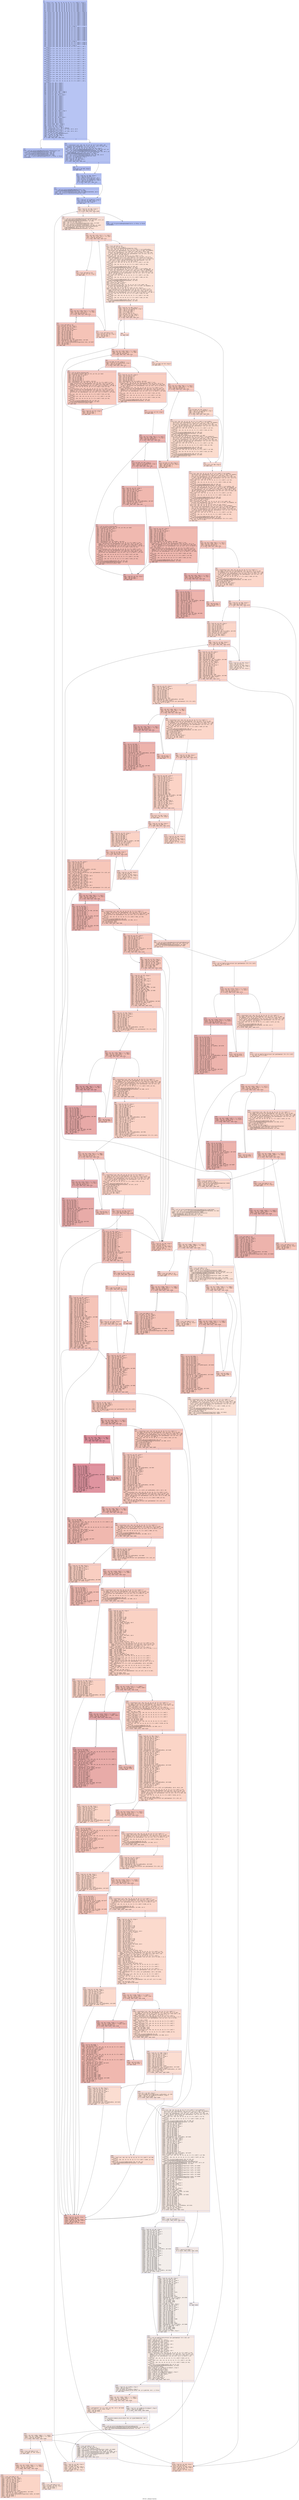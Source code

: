 digraph "CFG for '_QQmain' function" {
	label="CFG for '_QQmain' function";

	Node0x55bb5fe46f40 [shape=record,color="#3d50c3ff", style=filled, fillcolor="#5b7ae570" fontname="Courier",label="{0:\l|  %1 = alloca \{ ptr, i64, i32, i8, i8, i8, i8, [1 x [3 x i64]] \}, align 8\l  %2 = alloca \{ ptr, i64, i32, i8, i8, i8, i8, [2 x [3 x i64]] \}, align 8\l  %3 = alloca \{ ptr, i64, i32, i8, i8, i8, i8, [2 x [3 x i64]] \}, align 8\l  %4 = alloca \{ ptr, i64, i32, i8, i8, i8, i8, [2 x [3 x i64]] \}, align 8\l  %5 = alloca \{ ptr, i64, i32, i8, i8, i8, i8, [1 x [3 x i64]] \}, align 8\l  %6 = alloca \{ ptr, i64, i32, i8, i8, i8, i8, [1 x [3 x i64]] \}, align 8\l  %7 = alloca \{ ptr, i64, i32, i8, i8, i8, i8, [1 x [3 x i64]] \}, align 8\l  %8 = alloca \{ ptr, i64, i32, i8, i8, i8, i8, [2 x [3 x i64]] \}, align 8\l  %9 = alloca \{ ptr, i64, i32, i8, i8, i8, i8, [2 x [3 x i64]] \}, align 8\l  %10 = alloca \{ ptr, i64, i32, i8, i8, i8, i8, [1 x [3 x i64]] \}, align 8\l  %11 = alloca \{ ptr, i64, i32, i8, i8, i8, i8, [1 x [3 x i64]] \}, align 8\l  %12 = alloca \{ ptr, i64, i32, i8, i8, i8, i8, [1 x [3 x i64]] \}, align 8\l  %13 = alloca \{ ptr, i64, i32, i8, i8, i8, i8, [2 x [3 x i64]] \}, align 8\l  %14 = alloca \{ ptr, i64, i32, i8, i8, i8, i8, [2 x [3 x i64]] \}, align 8\l  %15 = alloca \{ ptr, i64, i32, i8, i8, i8, i8, [2 x [3 x i64]] \}, align 8\l  %16 = alloca \{ ptr, i64, i32, i8, i8, i8, i8, [2 x [3 x i64]] \}, align 8\l  %17 = alloca \{ ptr, i64, i32, i8, i8, i8, i8, [2 x [3 x i64]] \}, align 8\l  %18 = alloca \{ ptr, i64, i32, i8, i8, i8, i8, [2 x [3 x i64]] \}, align 8\l  %19 = alloca \{ ptr, i64, i32, i8, i8, i8, i8, [1 x [3 x i64]] \}, align 8\l  %20 = alloca \{ ptr, i64, i32, i8, i8, i8, i8, [2 x [3 x i64]] \}, align 8\l  %21 = alloca \{ ptr, i64, i32, i8, i8, i8, i8, [2 x [3 x i64]] \}, align 8\l  %22 = alloca \{ ptr, i64, i32, i8, i8, i8, i8, [2 x [3 x i64]] \}, align 8\l  %23 = alloca \{ ptr, i64, i32, i8, i8, i8, i8 \}, align 8\l  %24 = alloca \{ ptr, i64, i32, i8, i8, i8, i8, [2 x [3 x i64]] \}, align 8\l  %25 = alloca \{ ptr, i64, i32, i8, i8, i8, i8, [2 x [3 x i64]] \}, align 8\l  %26 = alloca \{ ptr, i64, i32, i8, i8, i8, i8, [2 x [3 x i64]] \}, align 8\l  %27 = alloca \{ ptr, i64, i32, i8, i8, i8, i8, [2 x [3 x i64]] \}, align 8\l  %28 = alloca \{ ptr, i64, i32, i8, i8, i8, i8, [1 x [3 x i64]] \}, align 8\l  %29 = alloca \{ ptr, i64, i32, i8, i8, i8, i8, [1 x [3 x i64]] \}, align 8\l  %30 = alloca \{ ptr, i64, i32, i8, i8, i8, i8, [1 x [3 x i64]] \}, align 8\l  %31 = alloca \{ ptr, i64, i32, i8, i8, i8, i8, [1 x [3 x i64]] \}, align 8\l  %32 = alloca \{ ptr, i64, i32, i8, i8, i8, i8, [1 x [3 x i64]] \}, align 8\l  %33 = alloca \{ ptr, i64, i32, i8, i8, i8, i8, [1 x [3 x i64]] \}, align 8\l  %34 = alloca \{ ptr, i64, i32, i8, i8, i8, i8, [1 x [3 x i64]] \}, align 8\l  %35 = alloca \{ ptr, i64, i32, i8, i8, i8, i8, [1 x [3 x i64]] \}, align 8\l  %36 = alloca \{ ptr, i64, i32, i8, i8, i8, i8, [1 x [3 x i64]] \}, align 8\l  %37 = alloca \{ ptr, i64, i32, i8, i8, i8, i8 \}, align 8\l  %38 = alloca \{ ptr, i64, i32, i8, i8, i8, i8, [2 x [3 x i64]] \}, align 8\l  %39 = alloca \{ ptr, i64, i32, i8, i8, i8, i8, [2 x [3 x i64]] \}, align 8\l  %40 = alloca \{ ptr, i64, i32, i8, i8, i8, i8, [2 x [3 x i64]] \}, align 8\l  %41 = alloca \{ ptr, i64, i32, i8, i8, i8, i8 \}, align 8\l  %42 = alloca \{ ptr, i64, i32, i8, i8, i8, i8, [2 x [3 x i64]] \}, i64 1,\l... align 8\l  %43 = alloca \{ ptr, i64, i32, i8, i8, i8, i8, [1 x [3 x i64]] \}, i64 1,\l... align 8\l  %44 = alloca \{ ptr, i64, i32, i8, i8, i8, i8, [2 x [3 x i64]] \}, i64 1,\l... align 8\l  %45 = alloca \{ ptr, i64, i32, i8, i8, i8, i8, [2 x [3 x i64]] \}, i64 1,\l... align 8\l  %46 = alloca \{ ptr, i64, i32, i8, i8, i8, i8, [2 x [3 x i64]] \}, i64 1,\l... align 8\l  %47 = alloca \{ ptr, i64, i32, i8, i8, i8, i8, [2 x [3 x i64]] \}, i64 1,\l... align 8\l  %48 = alloca \{ ptr, i64, i32, i8, i8, i8, i8, [2 x [3 x i64]] \}, i64 1,\l... align 8\l  %49 = alloca \{ ptr, i64, i32, i8, i8, i8, i8, [2 x [3 x i64]] \}, i64 1,\l... align 8\l  %50 = alloca \{ ptr, i64, i32, i8, i8, i8, i8, [2 x [3 x i64]] \}, i64 1,\l... align 8\l  %51 = alloca \{ ptr, i64, i32, i8, i8, i8, i8, [2 x [3 x i64]] \}, i64 1,\l... align 8\l  %52 = alloca \{ ptr, i64, i32, i8, i8, i8, i8, [1 x [3 x i64]] \}, i64 1,\l... align 8\l  %53 = alloca \{ ptr, i64, i32, i8, i8, i8, i8, [1 x [3 x i64]] \}, i64 1,\l... align 8\l  %54 = alloca \{ ptr, i64, i32, i8, i8, i8, i8, [1 x [3 x i64]] \}, i64 1,\l... align 8\l  %55 = alloca \{ ptr, i64, i32, i8, i8, i8, i8, [1 x [3 x i64]] \}, i64 1,\l... align 8\l  %56 = alloca \{ ptr, i64, i32, i8, i8, i8, i8, [1 x [3 x i64]] \}, i64 1,\l... align 8\l  %57 = alloca \{ ptr, i64, i32, i8, i8, i8, i8, [2 x [3 x i64]] \}, i64 1,\l... align 8\l  %58 = alloca \{ ptr, i64, i32, i8, i8, i8, i8, [2 x [3 x i64]] \}, i64 1,\l... align 8\l  %59 = alloca i32, i64 1, align 4\l  %60 = alloca i32, i64 1, align 4\l  %61 = alloca i32, i64 1, align 4\l  %62 = alloca i32, i64 1, align 4\l  %63 = alloca i32, i64 1, align 4\l  %64 = alloca i32, i64 1, align 4\l  %65 = alloca i32, i64 1, align 4\l  %66 = alloca i32, i64 1, align 4\l  %67 = alloca [9 x i32], i64 1, align 4\l  %68 = alloca [9 x i32], i64 1, align 4\l  %69 = alloca i32, i64 1, align 4\l  %70 = alloca [5 x i8], i64 1, align 1\l  %71 = alloca i32, i64 1, align 4\l  %72 = alloca i32, i64 1, align 4\l  %73 = alloca i32, i64 1, align 4\l  %74 = alloca i32, i64 1, align 4\l  %75 = alloca i32, i64 1, align 4\l  %76 = alloca i32, i64 1, align 4\l  %77 = alloca i32, i64 1, align 4\l  %78 = alloca i32, i64 1, align 4\l  %79 = alloca i32, i64 1, align 4\l  %80 = alloca i32, i64 1, align 4\l  %81 = alloca i32, i64 1, align 4\l  %82 = alloca i32, i64 1, align 4\l  %83 = alloca i32, i64 1, align 4\l  %84 = alloca i32, i64 1, align 4\l  %85 = alloca [4 x i32], i64 1, align 4\l  %86 = alloca i32, i64 1, align 4\l  %87 = alloca i32, i64 1, align 4\l  %88 = alloca i32, i64 1, align 4\l  %89 = alloca i32, i64 1, align 4\l  %90 = alloca i32, i64 1, align 4\l  %91 = alloca [5 x i8], i64 1, align 1\l  %92 = alloca i32, i64 1, align 4\l  %93 = alloca i32, i64 1, align 4\l  %94 = alloca i32, i64 1, align 4\l  %95 = alloca i32, i64 1, align 4\l  %96 = alloca i32, i64 1, align 4\l  %97 = alloca float, i64 1, align 4\l  %98 = alloca float, i64 1, align 4\l  %99 = alloca i32, i64 1, align 4\l  %100 = alloca i32, i64 1, align 4\l  %101 = alloca \{ ptr, ptr \}, i64 1, align 8\l  %102 = getelementptr \{ ptr, ptr \}, ptr %101, i32 0, i32 0\l  store ptr %93, ptr %102, align 8\l  %103 = getelementptr \{ ptr, ptr \}, ptr %101, i32 0, i32 1\l  store ptr %89, ptr %103, align 8\l  %104 = call i32 @_FortranAArgumentCount()\l  store i32 %104, ptr %88, align 4\l  %105 = load i32, ptr %88, align 4\l  %106 = icmp ne i32 %105, 1\l  br i1 %106, label %107, label %112\l|{<s0>T|<s1>F}}"];
	Node0x55bb5fe46f40:s0 -> Node0x55bb5fe48910[tooltip="0 -> 107\nProbability 50.00%" ];
	Node0x55bb5fe46f40:s1 -> Node0x55bb5fe48960[tooltip="0 -> 112\nProbability 50.00%" ];
	Node0x55bb5fe48910 [shape=record,color="#3d50c3ff", style=filled, fillcolor="#5572df70" fontname="Courier",label="{107:\l|  %108 = call ptr @_FortranAioBeginExternalListOutput(i32 6, ptr\l... @_QQclXf509f8d48db1b89486c6e4f1d51e632e, i32 1397)\l  %109 = call i1 @_FortranAioOutputAscii(ptr %108, ptr\l... @_QQclX0109bbefe072b69d7e59a5a0b14750fc, i64 35)\l  %110 = call i32 @_FortranAioEndIoStatement(ptr %108)\l  %111 = call \{\} @_FortranAStopStatement(i32 0, i1 false, i1 false)\l  unreachable\l}"];
	Node0x55bb5fe48960 [shape=record,color="#3d50c3ff", style=filled, fillcolor="#5572df70" fontname="Courier",label="{112:\l|  %113 = insertvalue \{ ptr, i64, i32, i8, i8, i8, i8 \} \{ ptr undef, i64\l... ptrtoint (ptr getelementptr ([5 x i8], ptr null, i32 1) to i64), i32\l... 20180515, i8 0, i8 40, i8 0, i8 0 \}, ptr %70, 0\l  store \{ ptr, i64, i32, i8, i8, i8, i8 \} %113, ptr %41, align 8\l  %114 = call i32 @_FortranAGetCommandArgument(i32 1, ptr %41, ptr null, ptr\l... null, ptr @_QQclXf509f8d48db1b89486c6e4f1d51e632e, i32 1400)\l  %115 = call ptr @_FortranAioBeginInternalFormattedInput(ptr %70, i64 5, ptr\l... @_QQclX28493229, i64 4, ptr null, ptr null, i64 0, ptr\l... @_QQclXf509f8d48db1b89486c6e4f1d51e632e, i32 1401)\l  %116 = call i1 @_FortranAioInputInteger(ptr %115, ptr %90, i32 4)\l  %117 = call i32 @_FortranAioEndIoStatement(ptr %115)\l  store i32 1, ptr @_QFEgrind, align 4\l  store i32 2, ptr %87, align 4\l  %118 = load i32, ptr %90, align 4\l  %119 = icmp slt i32 %118, 0\l  br i1 %119, label %120, label %121\l|{<s0>T|<s1>F}}"];
	Node0x55bb5fe48960:s0 -> Node0x55bb5fe4ee60[tooltip="112 -> 120\nProbability 37.50%" ];
	Node0x55bb5fe48960:s1 -> Node0x55bb5fe4eeb0[tooltip="112 -> 121\nProbability 62.50%" ];
	Node0x55bb5fe4ee60 [shape=record,color="#3d50c3ff", style=filled, fillcolor="#4c66d670" fontname="Courier",label="{120:\l|  store i32 1, ptr %87, align 4\l  br label %121\l}"];
	Node0x55bb5fe4ee60 -> Node0x55bb5fe4eeb0[tooltip="120 -> 121\nProbability 100.00%" ];
	Node0x55bb5fe4eeb0 [shape=record,color="#3d50c3ff", style=filled, fillcolor="#5572df70" fontname="Courier",label="{121:\l|  %122 = load i32, ptr %90, align 4\l  %123 = icmp sgt i32 %122, 1\l  %124 = select i1 %123, i32 %122, i32 1\l  store i32 %124, ptr @_QFElimit, align 4\l  %125 = load i32, ptr @_QFEgrind, align 4\l  %126 = icmp ne i32 %125, 0\l  br i1 %126, label %127, label %131\l|{<s0>T|<s1>F}}"];
	Node0x55bb5fe4eeb0:s0 -> Node0x55bb5fe4f3a0[tooltip="121 -> 127\nProbability 62.50%" ];
	Node0x55bb5fe4eeb0:s1 -> Node0x55bb5fe4f3f0[tooltip="121 -> 131\nProbability 37.50%" ];
	Node0x55bb5fe4f3a0 [shape=record,color="#3d50c3ff", style=filled, fillcolor="#536edd70" fontname="Courier",label="{127:\l|  %128 = call ptr @_FortranAioBeginOpenUnit(i32 3, ptr\l... @_QQclXf509f8d48db1b89486c6e4f1d51e632e, i32 1406)\l  %129 = call i1 @_FortranAioSetFile(ptr %128, ptr @_QQclX732E747874, i64 5)\l  %130 = call i32 @_FortranAioEndIoStatement(ptr %128)\l  br label %131\l}"];
	Node0x55bb5fe4f3a0 -> Node0x55bb5fe4f3f0[tooltip="127 -> 131\nProbability 100.00%" ];
	Node0x55bb5fe4f3f0 [shape=record,color="#3d50c3ff", style=filled, fillcolor="#5572df70" fontname="Courier",label="{131:\l|  %132 = load i32, ptr @_QFElimit, align 4\l  store i32 %132, ptr %69, align 4\l  store i32 1, ptr %80, align 4\l  br label %133\l}"];
	Node0x55bb5fe4f3f0 -> Node0x55bb5fe4fd40[tooltip="131 -> 133\nProbability 100.00%" ];
	Node0x55bb5fe4fd40 [shape=record,color="#3d50c3ff", style=filled, fillcolor="#f7bca170" fontname="Courier",label="{133:\l|  %134 = load i32, ptr %69, align 4\l  %135 = icmp sgt i32 %134, 0\l  br i1 %135, label %136, label %1959\l|{<s0>T|<s1>F}}"];
	Node0x55bb5fe4fd40:s0 -> Node0x55bb5fe4ff10[tooltip="133 -> 136\nProbability 100.00%" ];
	Node0x55bb5fe4fd40:s1 -> Node0x55bb5fe4ff60[tooltip="133 -> 1959\nProbability 0.00%" ];
	Node0x55bb5fe4ff10 [shape=record,color="#3d50c3ff", style=filled, fillcolor="#f7bca170" fontname="Courier",label="{136:\l|  %137 = call ptr @_FortranAioBeginExternalFormattedOutput(ptr\l... @_QQclX282F2250757A7A6C6520222C693029, i64 15, ptr null, i32 6, ptr\l... @_QQclXf509f8d48db1b89486c6e4f1d51e632e, i32 1409)\l  %138 = load i32, ptr %80, align 4\l  %139 = call i1 @_FortranAioOutputInteger32(ptr %137, i32 %138)\l  %140 = call i32 @_FortranAioEndIoStatement(ptr %137)\l  call void @_QFPread_raw_data(ptr @_QFEsudoku1, ptr %80, ptr %101)\l  %141 = call ptr @_FortranAioBeginExternalFormattedOutput(ptr\l... @_QQclX2839693329, i64 5, ptr null, i32 6, ptr\l... @_QQclXf509f8d48db1b89486c6e4f1d51e632e, i32 1411)\l  br label %142\l}"];
	Node0x55bb5fe4ff10 -> Node0x55bb5fe51a90[tooltip="136 -> 142\nProbability 100.00%" ];
	Node0x55bb5fe51a90 [shape=record,color="#3d50c3ff", style=filled, fillcolor="#f59c7d70" fontname="Courier",label="{142:\l|  %143 = phi i64 [ %173, %171 ], [ 1, %136 ]\l  %144 = phi i64 [ %174, %171 ], [ 9, %136 ]\l  %145 = icmp sgt i64 %144, 0\l  br i1 %145, label %146, label %175\l|{<s0>T|<s1>F}}"];
	Node0x55bb5fe51a90:s0 -> Node0x55bb5fe51db0[tooltip="142 -> 146\nProbability 96.88%" ];
	Node0x55bb5fe51a90:s1 -> Node0x55bb5fe51e00[tooltip="142 -> 175\nProbability 3.12%" ];
	Node0x55bb5fe51db0 [shape=record,color="#3d50c3ff", style=filled, fillcolor="#f59c7d70" fontname="Courier",label="{146:\l|  %147 = trunc i64 %143 to i32\l  store i32 %147, ptr %72, align 4\l  br label %148\l}"];
	Node0x55bb5fe51db0 -> Node0x55bb5fe52010[tooltip="146 -> 148\nProbability 100.00%" ];
	Node0x55bb5fe52010 [shape=record,color="#3d50c3ff", style=filled, fillcolor="#e8765c70" fontname="Courier",label="{148:\l|  %149 = phi i64 [ %169, %152 ], [ 1, %146 ]\l  %150 = phi i64 [ %170, %152 ], [ 9, %146 ]\l  %151 = icmp sgt i64 %150, 0\l  br i1 %151, label %152, label %171\l|{<s0>T|<s1>F}}"];
	Node0x55bb5fe52010:s0 -> Node0x55bb5fe520d0[tooltip="148 -> 152\nProbability 96.88%" ];
	Node0x55bb5fe52010:s1 -> Node0x55bb5fe51b50[tooltip="148 -> 171\nProbability 3.12%" ];
	Node0x55bb5fe520d0 [shape=record,color="#3d50c3ff", style=filled, fillcolor="#e8765c70" fontname="Courier",label="{152:\l|  %153 = trunc i64 %149 to i32\l  store i32 %153, ptr %76, align 4\l  %154 = load i32, ptr %72, align 4\l  %155 = sext i32 %154 to i64\l  %156 = load i32, ptr %76, align 4\l  %157 = sext i32 %156 to i64\l  %158 = sub nsw i64 %155, 1\l  %159 = mul nsw i64 %158, 1\l  %160 = mul nsw i64 %159, 1\l  %161 = add nsw i64 %160, 0\l  %162 = sub nsw i64 %157, 1\l  %163 = mul nsw i64 %162, 1\l  %164 = mul nsw i64 %163, 9\l  %165 = add nsw i64 %164, %161\l  %166 = getelementptr i32, ptr @_QFEsudoku1, i64 %165\l  %167 = load i32, ptr %166, align 4\l  %168 = call i1 @_FortranAioOutputInteger32(ptr %141, i32 %167)\l  %169 = add i64 %149, 1\l  %170 = sub i64 %150, 1\l  br label %148\l}"];
	Node0x55bb5fe520d0 -> Node0x55bb5fe52010[tooltip="152 -> 148\nProbability 100.00%" ];
	Node0x55bb5fe51b50 [shape=record,color="#3d50c3ff", style=filled, fillcolor="#f59c7d70" fontname="Courier",label="{171:\l|  %172 = trunc i64 %149 to i32\l  store i32 %172, ptr %76, align 4\l  %173 = add i64 %143, 1\l  %174 = sub i64 %144, 1\l  br label %142\l}"];
	Node0x55bb5fe51b50 -> Node0x55bb5fe51a90[tooltip="171 -> 142\nProbability 100.00%" ];
	Node0x55bb5fe51e00 [shape=record,color="#3d50c3ff", style=filled, fillcolor="#f7bca170" fontname="Courier",label="{175:\l|  %176 = trunc i64 %143 to i32\l  store i32 %176, ptr %72, align 4\l  %177 = call i32 @_FortranAioEndIoStatement(ptr %141)\l  store \{ ptr, i64, i32, i8, i8, i8, i8, [2 x [3 x i64]] \} \{ ptr @_QFEsudoku1,\l... i64 ptrtoint (ptr getelementptr (i32, ptr null, i32 1) to i64), i32 20180515,\l... i8 2, i8 9, i8 0, i8 0, [2 x [3 x i64]] [[3 x i64] [i64 1, i64 9, i64\l... ptrtoint (ptr getelementptr (i32, ptr null, i32 1) to i64)], [3 x i64] [i64\l... 1, i64 9, i64 mul (i64 ptrtoint (ptr getelementptr (i32, ptr null, i32 1) to\l... i64), i64 9)]] \}, ptr %40, align 8\l  store \{ ptr, i64, i32, i8, i8, i8, i8, [2 x [3 x i64]] \} \{ ptr\l... @_QFEoriginal, i64 ptrtoint (ptr getelementptr (i32, ptr null, i32 1) to\l... i64), i32 20180515, i8 2, i8 9, i8 0, i8 0, [2 x [3 x i64]] [[3 x i64] [i64\l... 1, i64 9, i64 ptrtoint (ptr getelementptr (i32, ptr null, i32 1) to i64)], [3\l... x i64] [i64 1, i64 9, i64 mul (i64 ptrtoint (ptr getelementptr (i32, ptr\l... null, i32 1) to i64), i64 9)]] \}, ptr %39, align 8\l  %178 = load \{ ptr, i64, i32, i8, i8, i8, i8, [2 x [3 x i64]] \}, ptr %39,\l... align 8\l  store \{ ptr, i64, i32, i8, i8, i8, i8, [2 x [3 x i64]] \} %178, ptr %58,\l... align 8\l  %179 = call \{\} @_FortranAAssign(ptr %58, ptr %40, ptr\l... @_QQclXf509f8d48db1b89486c6e4f1d51e632e, i32 1412)\l  store \{ ptr, i64, i32, i8, i8, i8, i8, [2 x [3 x i64]] \} \{ ptr @_QFEsp, i64\l... ptrtoint (ptr getelementptr (i32, ptr null, i32 1) to i64), i32 20180515, i8\l... 2, i8 9, i8 0, i8 0, [2 x [3 x i64]] [[3 x i64] [i64 1, i64 9, i64 ptrtoint\l... (ptr getelementptr (i32, ptr null, i32 1) to i64)], [3 x i64] [i64 1, i64 9,\l... i64 mul (i64 ptrtoint (ptr getelementptr (i32, ptr null, i32 1) to i64), i64\l... 9)]] \}, ptr %38, align 8\l  %180 = load \{ ptr, i64, i32, i8, i8, i8, i8, [2 x [3 x i64]] \}, ptr %38,\l... align 8\l  store \{ ptr, i64, i32, i8, i8, i8, i8, [2 x [3 x i64]] \} %180, ptr %57,\l... align 8\l  %181 = call \{\} @_FortranAAssign(ptr %57, ptr %39, ptr\l... @_QQclXf509f8d48db1b89486c6e4f1d51e632e, i32 1413)\l  store i32 1, ptr %89, align 4\l  %182 = alloca i32, i64 1, align 4\l  store i32 0, ptr %182, align 4\l  %183 = insertvalue \{ ptr, i64, i32, i8, i8, i8, i8 \} \{ ptr undef, i64\l... ptrtoint (ptr getelementptr (i32, ptr null, i32 1) to i64), i32 20180515, i8\l... 0, i8 9, i8 0, i8 0 \}, ptr %182, 0\l  store \{ ptr, i64, i32, i8, i8, i8, i8 \} %183, ptr %37, align 8\l  %184 = insertvalue \{ ptr, i64, i32, i8, i8, i8, i8, [1 x [3 x i64]] \} \{ ptr\l... undef, i64 ptrtoint (ptr getelementptr (i32, ptr null, i32 1) to i64), i32\l... 20180515, i8 1, i8 9, i8 0, i8 0, [1 x [3 x i64]] [[3 x i64] [i64 1, i64 4,\l... i64 ptrtoint (ptr getelementptr (i32, ptr null, i32 1) to i64)]] \}, ptr %85, 0\l  store \{ ptr, i64, i32, i8, i8, i8, i8, [1 x [3 x i64]] \} %184, ptr %36,\l... align 8\l  %185 = load \{ ptr, i64, i32, i8, i8, i8, i8, [1 x [3 x i64]] \}, ptr %36,\l... align 8\l  store \{ ptr, i64, i32, i8, i8, i8, i8, [1 x [3 x i64]] \} %185, ptr %56,\l... align 8\l  %186 = call \{\} @_FortranAAssign(ptr %56, ptr %37, ptr\l... @_QQclXf509f8d48db1b89486c6e4f1d51e632e, i32 1415)\l  br label %187\l}"];
	Node0x55bb5fe51e00 -> Node0x55bb5fe54530[tooltip="175 -> 187\nProbability 100.00%" ];
	Node0x55bb5fe54530 [shape=record,color="#3d50c3ff", style=filled, fillcolor="#f6a38570" fontname="Courier",label="{187:\l|  %188 = load i32, ptr %89, align 4\l  %189 = load i32, ptr @_QFEgrind, align 4\l  %190 = icmp ne i32 %188, 0\l  %191 = icmp ne i32 %189, 0\l  %192 = or i1 %190, %191\l  %193 = zext i1 %192 to i32\l  store i32 %193, ptr %71, align 4\l  %194 = load i32, ptr %89, align 4\l  %195 = icmp ne i32 %194, 0\l  br i1 %195, label %196, label %317\l|{<s0>T|<s1>F}}"];
	Node0x55bb5fe54530:s0 -> Node0x55bb5fe4d030[tooltip="187 -> 196\nProbability 62.50%" ];
	Node0x55bb5fe54530:s1 -> Node0x55bb5fe4d080[tooltip="187 -> 317\nProbability 37.50%" ];
	Node0x55bb5fe4d030 [shape=record,color="#3d50c3ff", style=filled, fillcolor="#f7a88970" fontname="Courier",label="{196:\l|  br label %197\l}"];
	Node0x55bb5fe4d030 -> Node0x55bb5fe4d180[tooltip="196 -> 197\nProbability 100.00%" ];
	Node0x55bb5fe4d180 [shape=record,color="#3d50c3ff", style=filled, fillcolor="#ed836670" fontname="Courier",label="{197:\l|  %198 = phi i32 [ %230, %228 ], [ 1, %196 ]\l  %199 = phi i64 [ %231, %228 ], [ 4, %196 ]\l  %200 = icmp sgt i64 %199, 0\l  br i1 %200, label %201, label %232\l|{<s0>T|<s1>F}}"];
	Node0x55bb5fe4d180:s0 -> Node0x55bb5fe4d4d0[tooltip="197 -> 201\nProbability 96.88%" ];
	Node0x55bb5fe4d180:s1 -> Node0x55bb5fe4d520[tooltip="197 -> 232\nProbability 3.12%" ];
	Node0x55bb5fe4d4d0 [shape=record,color="#3d50c3ff", style=filled, fillcolor="#ed836670" fontname="Courier",label="{201:\l|  store i32 %198, ptr %72, align 4\l  %202 = load i32, ptr @_QFErandom, align 4\l  %203 = icmp ne i32 %202, 0\l  br i1 %203, label %204, label %217\l|{<s0>T|<s1>F}}"];
	Node0x55bb5fe4d4d0:s0 -> Node0x55bb5fe4d7d0[tooltip="201 -> 204\nProbability 62.50%" ];
	Node0x55bb5fe4d4d0:s1 -> Node0x55bb5fe4d820[tooltip="201 -> 217\nProbability 37.50%" ];
	Node0x55bb5fe4d7d0 [shape=record,color="#3d50c3ff", style=filled, fillcolor="#ef886b70" fontname="Courier",label="{204:\l|  %205 = call ptr @llvm.stacksave.p0()\l  call void @_QFPone_nine(ptr %68, ptr %72, ptr %72, ptr %101)\l  %206 = load i32, ptr %72, align 4\l  %207 = sext i32 %206 to i64\l  %208 = sub nsw i64 %207, 1\l  %209 = mul nsw i64 %208, 1\l  %210 = mul nsw i64 %209, 9\l  %211 = add nsw i64 %210, 0\l  %212 = getelementptr i32, ptr @_QFErn, i64 %211\l  %213 = insertvalue \{ ptr, i64, i32, i8, i8, i8, i8, [1 x [3 x i64]] \} \{ ptr\l... undef, i64 ptrtoint (ptr getelementptr (i32, ptr null, i32 1) to i64), i32\l... 20180515, i8 1, i8 9, i8 0, i8 0, [1 x [3 x i64]] [[3 x i64] [i64 1, i64 9,\l... i64 ptrtoint (ptr getelementptr (i32, ptr null, i32 1) to i64)]] \}, ptr %68, 0\l  store \{ ptr, i64, i32, i8, i8, i8, i8, [1 x [3 x i64]] \} %213, ptr %35,\l... align 8\l  %214 = insertvalue \{ ptr, i64, i32, i8, i8, i8, i8, [1 x [3 x i64]] \} \{ ptr\l... undef, i64 ptrtoint (ptr getelementptr (i32, ptr null, i32 1) to i64), i32\l... 20180515, i8 1, i8 9, i8 0, i8 0, [1 x [3 x i64]] [[3 x i64] [i64 1, i64 9,\l... i64 ptrtoint (ptr getelementptr (i32, ptr null, i32 1) to i64)]] \}, ptr %212,\l... 0\l  store \{ ptr, i64, i32, i8, i8, i8, i8, [1 x [3 x i64]] \} %214, ptr %34,\l... align 8\l  %215 = load \{ ptr, i64, i32, i8, i8, i8, i8, [1 x [3 x i64]] \}, ptr %34,\l... align 8\l  store \{ ptr, i64, i32, i8, i8, i8, i8, [1 x [3 x i64]] \} %215, ptr %55,\l... align 8\l  %216 = call \{\} @_FortranAAssign(ptr %55, ptr %35, ptr\l... @_QQclXf509f8d48db1b89486c6e4f1d51e632e, i32 1421)\l  call void @llvm.stackrestore.p0(ptr %205)\l  br label %228\l}"];
	Node0x55bb5fe4d7d0 -> Node0x55bb5fe4d240[tooltip="204 -> 228\nProbability 100.00%" ];
	Node0x55bb5fe4d820 [shape=record,color="#3d50c3ff", style=filled, fillcolor="#f2907270" fontname="Courier",label="{217:\l|  %218 = load i32, ptr %72, align 4\l  %219 = sext i32 %218 to i64\l  %220 = sub nsw i64 %219, 1\l  %221 = mul nsw i64 %220, 1\l  %222 = mul nsw i64 %221, 9\l  %223 = add nsw i64 %222, 0\l  %224 = getelementptr i32, ptr @_QFErn, i64 %223\l  store \{ ptr, i64, i32, i8, i8, i8, i8, [1 x [3 x i64]] \} \{ ptr\l... @_QQro.9xi4.0, i64 ptrtoint (ptr getelementptr (i32, ptr null, i32 1) to\l... i64), i32 20180515, i8 1, i8 9, i8 0, i8 0, [1 x [3 x i64]] [[3 x i64] [i64\l... 1, i64 9, i64 ptrtoint (ptr getelementptr (i32, ptr null, i32 1) to i64)]] \},\l... ptr %33, align 8\l  %225 = insertvalue \{ ptr, i64, i32, i8, i8, i8, i8, [1 x [3 x i64]] \} \{ ptr\l... undef, i64 ptrtoint (ptr getelementptr (i32, ptr null, i32 1) to i64), i32\l... 20180515, i8 1, i8 9, i8 0, i8 0, [1 x [3 x i64]] [[3 x i64] [i64 1, i64 9,\l... i64 ptrtoint (ptr getelementptr (i32, ptr null, i32 1) to i64)]] \}, ptr %224,\l... 0\l  store \{ ptr, i64, i32, i8, i8, i8, i8, [1 x [3 x i64]] \} %225, ptr %32,\l... align 8\l  %226 = load \{ ptr, i64, i32, i8, i8, i8, i8, [1 x [3 x i64]] \}, ptr %32,\l... align 8\l  store \{ ptr, i64, i32, i8, i8, i8, i8, [1 x [3 x i64]] \} %226, ptr %54,\l... align 8\l  %227 = call \{\} @_FortranAAssign(ptr %54, ptr %33, ptr\l... @_QQclXf509f8d48db1b89486c6e4f1d51e632e, i32 1423)\l  br label %228\l}"];
	Node0x55bb5fe4d820 -> Node0x55bb5fe4d240[tooltip="217 -> 228\nProbability 100.00%" ];
	Node0x55bb5fe4d240 [shape=record,color="#3d50c3ff", style=filled, fillcolor="#ed836670" fontname="Courier",label="{228:\l|  %229 = load i32, ptr %72, align 4\l  %230 = add i32 %229, 1\l  %231 = sub i64 %199, 1\l  br label %197\l}"];
	Node0x55bb5fe4d240 -> Node0x55bb5fe4d180[tooltip="228 -> 197\nProbability 100.00%" ];
	Node0x55bb5fe4d520 [shape=record,color="#3d50c3ff", style=filled, fillcolor="#f7a88970" fontname="Courier",label="{232:\l|  store i32 %198, ptr %72, align 4\l  br label %233\l}"];
	Node0x55bb5fe4d520 -> Node0x55bb5fe57e30[tooltip="232 -> 233\nProbability 100.00%" ];
	Node0x55bb5fe57e30 [shape=record,color="#3d50c3ff", style=filled, fillcolor="#ed836670" fontname="Courier",label="{233:\l|  %234 = phi i32 [ %303, %301 ], [ 1, %232 ]\l  %235 = phi i64 [ %304, %301 ], [ 9, %232 ]\l  %236 = icmp sgt i64 %235, 0\l  br i1 %236, label %237, label %305\l|{<s0>T|<s1>F}}"];
	Node0x55bb5fe57e30:s0 -> Node0x55bb5fe58150[tooltip="233 -> 237\nProbability 96.88%" ];
	Node0x55bb5fe57e30:s1 -> Node0x55bb5fe581a0[tooltip="233 -> 305\nProbability 3.12%" ];
	Node0x55bb5fe58150 [shape=record,color="#3d50c3ff", style=filled, fillcolor="#ed836670" fontname="Courier",label="{237:\l|  store i32 %234, ptr %72, align 4\l  br label %238\l}"];
	Node0x55bb5fe58150 -> Node0x55bb5fe58340[tooltip="237 -> 238\nProbability 100.00%" ];
	Node0x55bb5fe58340 [shape=record,color="#3d50c3ff", style=filled, fillcolor="#d8564670" fontname="Courier",label="{238:\l|  %239 = phi i32 [ %299, %297 ], [ 1, %237 ]\l  %240 = phi i64 [ %300, %297 ], [ 9, %237 ]\l  %241 = icmp sgt i64 %240, 0\l  br i1 %241, label %242, label %301\l|{<s0>T|<s1>F}}"];
	Node0x55bb5fe58340:s0 -> Node0x55bb5fe58660[tooltip="238 -> 242\nProbability 96.88%" ];
	Node0x55bb5fe58340:s1 -> Node0x55bb5fe57ef0[tooltip="238 -> 301\nProbability 3.12%" ];
	Node0x55bb5fe58660 [shape=record,color="#3d50c3ff", style=filled, fillcolor="#d8564670" fontname="Courier",label="{242:\l|  store i32 %239, ptr %76, align 4\l  %243 = load i32, ptr @_QFErandom, align 4\l  %244 = icmp ne i32 %243, 0\l  br i1 %244, label %245, label %280\l|{<s0>T|<s1>F}}"];
	Node0x55bb5fe58660:s0 -> Node0x55bb5fe58910[tooltip="242 -> 245\nProbability 62.50%" ];
	Node0x55bb5fe58660:s1 -> Node0x55bb5fe58960[tooltip="242 -> 280\nProbability 37.50%" ];
	Node0x55bb5fe58910 [shape=record,color="#3d50c3ff", style=filled, fillcolor="#dc5d4a70" fontname="Courier",label="{245:\l|  %246 = load i32, ptr %72, align 4\l  %247 = sext i32 %246 to i64\l  %248 = load i32, ptr %76, align 4\l  %249 = sext i32 %248 to i64\l  %250 = sub nsw i64 %247, 1\l  %251 = mul nsw i64 %250, 1\l  %252 = mul nsw i64 %251, 1\l  %253 = add nsw i64 %252, 0\l  %254 = sub nsw i64 %249, 1\l  %255 = mul nsw i64 %254, 1\l  %256 = mul nsw i64 %255, 9\l  %257 = add nsw i64 %256, %253\l  %258 = getelementptr i32, ptr @_QFEsudoku1, i64 %257\l  %259 = load i32, ptr %258, align 4\l  %260 = icmp ne i32 %259, 0\l  br i1 %260, label %261, label %297\l|{<s0>T|<s1>F}}"];
	Node0x55bb5fe58910:s0 -> Node0x55bb5fe59270[tooltip="245 -> 261\nProbability 62.50%" ];
	Node0x55bb5fe58910:s1 -> Node0x55bb5fe58400[tooltip="245 -> 297\nProbability 37.50%" ];
	Node0x55bb5fe59270 [shape=record,color="#3d50c3ff", style=filled, fillcolor="#de614d70" fontname="Courier",label="{261:\l|  %262 = call ptr @llvm.stacksave.p0()\l  call void @_QFPone_nine(ptr %67, ptr %72, ptr %76, ptr %101)\l  %263 = load i32, ptr %72, align 4\l  %264 = sext i32 %263 to i64\l  %265 = load i32, ptr %76, align 4\l  %266 = sext i32 %265 to i64\l  %267 = sub nsw i64 %264, 1\l  %268 = mul nsw i64 %267, 1\l  %269 = mul nsw i64 %268, 9\l  %270 = add nsw i64 %269, 0\l  %271 = sub nsw i64 %266, 1\l  %272 = mul nsw i64 %271, 1\l  %273 = mul nsw i64 %272, 81\l  %274 = add nsw i64 %273, %270\l  %275 = getelementptr i32, ptr @_QFErv, i64 %274\l  %276 = insertvalue \{ ptr, i64, i32, i8, i8, i8, i8, [1 x [3 x i64]] \} \{ ptr\l... undef, i64 ptrtoint (ptr getelementptr (i32, ptr null, i32 1) to i64), i32\l... 20180515, i8 1, i8 9, i8 0, i8 0, [1 x [3 x i64]] [[3 x i64] [i64 1, i64 9,\l... i64 ptrtoint (ptr getelementptr (i32, ptr null, i32 1) to i64)]] \}, ptr %67, 0\l  store \{ ptr, i64, i32, i8, i8, i8, i8, [1 x [3 x i64]] \} %276, ptr %31,\l... align 8\l  %277 = insertvalue \{ ptr, i64, i32, i8, i8, i8, i8, [1 x [3 x i64]] \} \{ ptr\l... undef, i64 ptrtoint (ptr getelementptr (i32, ptr null, i32 1) to i64), i32\l... 20180515, i8 1, i8 9, i8 0, i8 0, [1 x [3 x i64]] [[3 x i64] [i64 1, i64 9,\l... i64 ptrtoint (ptr getelementptr (i32, ptr null, i32 1) to i64)]] \}, ptr %275,\l... 0\l  store \{ ptr, i64, i32, i8, i8, i8, i8, [1 x [3 x i64]] \} %277, ptr %30,\l... align 8\l  %278 = load \{ ptr, i64, i32, i8, i8, i8, i8, [1 x [3 x i64]] \}, ptr %30,\l... align 8\l  store \{ ptr, i64, i32, i8, i8, i8, i8, [1 x [3 x i64]] \} %278, ptr %53,\l... align 8\l  %279 = call \{\} @_FortranAAssign(ptr %53, ptr %31, ptr\l... @_QQclXf509f8d48db1b89486c6e4f1d51e632e, i32 1429)\l  call void @llvm.stackrestore.p0(ptr %262)\l  br label %297\l}"];
	Node0x55bb5fe59270 -> Node0x55bb5fe58400[tooltip="261 -> 297\nProbability 100.00%" ];
	Node0x55bb5fe58960 [shape=record,color="#3d50c3ff", style=filled, fillcolor="#de614d70" fontname="Courier",label="{280:\l|  %281 = load i32, ptr %72, align 4\l  %282 = sext i32 %281 to i64\l  %283 = load i32, ptr %76, align 4\l  %284 = sext i32 %283 to i64\l  %285 = sub nsw i64 %282, 1\l  %286 = mul nsw i64 %285, 1\l  %287 = mul nsw i64 %286, 9\l  %288 = add nsw i64 %287, 0\l  %289 = sub nsw i64 %284, 1\l  %290 = mul nsw i64 %289, 1\l  %291 = mul nsw i64 %290, 81\l  %292 = add nsw i64 %291, %288\l  %293 = getelementptr i32, ptr @_QFErv, i64 %292\l  store \{ ptr, i64, i32, i8, i8, i8, i8, [1 x [3 x i64]] \} \{ ptr\l... @_QQro.9xi4.0, i64 ptrtoint (ptr getelementptr (i32, ptr null, i32 1) to\l... i64), i32 20180515, i8 1, i8 9, i8 0, i8 0, [1 x [3 x i64]] [[3 x i64] [i64\l... 1, i64 9, i64 ptrtoint (ptr getelementptr (i32, ptr null, i32 1) to i64)]] \},\l... ptr %29, align 8\l  %294 = insertvalue \{ ptr, i64, i32, i8, i8, i8, i8, [1 x [3 x i64]] \} \{ ptr\l... undef, i64 ptrtoint (ptr getelementptr (i32, ptr null, i32 1) to i64), i32\l... 20180515, i8 1, i8 9, i8 0, i8 0, [1 x [3 x i64]] [[3 x i64] [i64 1, i64 9,\l... i64 ptrtoint (ptr getelementptr (i32, ptr null, i32 1) to i64)]] \}, ptr %293,\l... 0\l  store \{ ptr, i64, i32, i8, i8, i8, i8, [1 x [3 x i64]] \} %294, ptr %28,\l... align 8\l  %295 = load \{ ptr, i64, i32, i8, i8, i8, i8, [1 x [3 x i64]] \}, ptr %28,\l... align 8\l  store \{ ptr, i64, i32, i8, i8, i8, i8, [1 x [3 x i64]] \} %295, ptr %52,\l... align 8\l  %296 = call \{\} @_FortranAAssign(ptr %52, ptr %29, ptr\l... @_QQclXf509f8d48db1b89486c6e4f1d51e632e, i32 1431)\l  br label %297\l}"];
	Node0x55bb5fe58960 -> Node0x55bb5fe58400[tooltip="280 -> 297\nProbability 100.00%" ];
	Node0x55bb5fe58400 [shape=record,color="#3d50c3ff", style=filled, fillcolor="#d8564670" fontname="Courier",label="{297:\l|  %298 = load i32, ptr %76, align 4\l  %299 = add i32 %298, 1\l  %300 = sub i64 %240, 1\l  br label %238\l}"];
	Node0x55bb5fe58400 -> Node0x55bb5fe58340[tooltip="297 -> 238\nProbability 100.00%" ];
	Node0x55bb5fe57ef0 [shape=record,color="#3d50c3ff", style=filled, fillcolor="#ed836670" fontname="Courier",label="{301:\l|  store i32 %239, ptr %76, align 4\l  %302 = load i32, ptr %72, align 4\l  %303 = add i32 %302, 1\l  %304 = sub i64 %235, 1\l  br label %233\l}"];
	Node0x55bb5fe57ef0 -> Node0x55bb5fe57e30[tooltip="301 -> 233\nProbability 100.00%" ];
	Node0x55bb5fe581a0 [shape=record,color="#3d50c3ff", style=filled, fillcolor="#f7a88970" fontname="Courier",label="{305:\l|  store i32 %234, ptr %72, align 4\l  %306 = load i32, ptr @_QFEgrind, align 4\l  %307 = icmp ne i32 %306, 0\l  %308 = xor i1 %307, true\l  br i1 %308, label %309, label %316\l|{<s0>T|<s1>F}}"];
	Node0x55bb5fe581a0:s0 -> Node0x55bb5fe5b660[tooltip="305 -> 309\nProbability 50.00%" ];
	Node0x55bb5fe581a0:s1 -> Node0x55bb5fe5b6b0[tooltip="305 -> 316\nProbability 50.00%" ];
	Node0x55bb5fe5b660 [shape=record,color="#3d50c3ff", style=filled, fillcolor="#f7af9170" fontname="Courier",label="{309:\l|  store \{ ptr, i64, i32, i8, i8, i8, i8, [2 x [3 x i64]] \} \{ ptr @_QFEss,\l... i64 ptrtoint (ptr getelementptr (i32, ptr null, i32 1) to i64), i32 20180515,\l... i8 2, i8 9, i8 0, i8 0, [2 x [3 x i64]] [[3 x i64] [i64 1, i64 9, i64\l... ptrtoint (ptr getelementptr (i32, ptr null, i32 1) to i64)], [3 x i64] [i64\l... 1, i64 9, i64 mul (i64 ptrtoint (ptr getelementptr (i32, ptr null, i32 1) to\l... i64), i64 9)]] \}, ptr %27, align 8\l  %310 = load \{ ptr, i64, i32, i8, i8, i8, i8, [2 x [3 x i64]] \}, ptr %27,\l... align 8\l  store \{ ptr, i64, i32, i8, i8, i8, i8, [2 x [3 x i64]] \} %310, ptr %51,\l... align 8\l  %311 = call \{\} @_FortranAAssign(ptr %51, ptr %40, ptr\l... @_QQclXf509f8d48db1b89486c6e4f1d51e632e, i32 1436)\l  store i32 1, ptr %60, align 4\l  call void @_QMbrute_forcePbrute(ptr @_QFEsudoku1, ptr %60)\l  store \{ ptr, i64, i32, i8, i8, i8, i8, [2 x [3 x i64]] \} \{ ptr @_QFEsfull,\l... i64 ptrtoint (ptr getelementptr (i32, ptr null, i32 1) to i64), i32 20180515,\l... i8 2, i8 9, i8 0, i8 0, [2 x [3 x i64]] [[3 x i64] [i64 1, i64 9, i64\l... ptrtoint (ptr getelementptr (i32, ptr null, i32 1) to i64)], [3 x i64] [i64\l... 1, i64 9, i64 mul (i64 ptrtoint (ptr getelementptr (i32, ptr null, i32 1) to\l... i64), i64 9)]] \}, ptr %26, align 8\l  %312 = load \{ ptr, i64, i32, i8, i8, i8, i8, [2 x [3 x i64]] \}, ptr %26,\l... align 8\l  store \{ ptr, i64, i32, i8, i8, i8, i8, [2 x [3 x i64]] \} %312, ptr %50,\l... align 8\l  %313 = call \{\} @_FortranAAssign(ptr %50, ptr %40, ptr\l... @_QQclXf509f8d48db1b89486c6e4f1d51e632e, i32 1438)\l  %314 = load \{ ptr, i64, i32, i8, i8, i8, i8, [2 x [3 x i64]] \}, ptr %40,\l... align 8\l  store \{ ptr, i64, i32, i8, i8, i8, i8, [2 x [3 x i64]] \} %314, ptr %49,\l... align 8\l  %315 = call \{\} @_FortranAAssign(ptr %49, ptr %27, ptr\l... @_QQclXf509f8d48db1b89486c6e4f1d51e632e, i32 1439)\l  call void @_QFPeliminate(ptr %101)\l  br label %316\l}"];
	Node0x55bb5fe5b660 -> Node0x55bb5fe5b6b0[tooltip="309 -> 316\nProbability 100.00%" ];
	Node0x55bb5fe5b6b0 [shape=record,color="#3d50c3ff", style=filled, fillcolor="#f7a88970" fontname="Courier",label="{316:\l|  store i32 0, ptr %89, align 4\l  br label %317\l}"];
	Node0x55bb5fe5b6b0 -> Node0x55bb5fe4d080[tooltip="316 -> 317\nProbability 100.00%" ];
	Node0x55bb5fe4d080 [shape=record,color="#3d50c3ff", style=filled, fillcolor="#f6a38570" fontname="Courier",label="{317:\l|  store \{ ptr, i64, i32, i8, i8, i8, i8, [2 x [3 x i64]] \} \{ ptr @_QFEss,\l... i64 ptrtoint (ptr getelementptr (i32, ptr null, i32 1) to i64), i32 20180515,\l... i8 2, i8 9, i8 0, i8 0, [2 x [3 x i64]] [[3 x i64] [i64 1, i64 9, i64\l... ptrtoint (ptr getelementptr (i32, ptr null, i32 1) to i64)], [3 x i64] [i64\l... 1, i64 9, i64 mul (i64 ptrtoint (ptr getelementptr (i32, ptr null, i32 1) to\l... i64), i64 9)]] \}, ptr %25, align 8\l  %318 = load \{ ptr, i64, i32, i8, i8, i8, i8, [2 x [3 x i64]] \}, ptr %25,\l... align 8\l  store \{ ptr, i64, i32, i8, i8, i8, i8, [2 x [3 x i64]] \} %318, ptr %48,\l... align 8\l  %319 = call \{\} @_FortranAAssign(ptr %48, ptr %40, ptr\l... @_QQclXf509f8d48db1b89486c6e4f1d51e632e, i32 1445)\l  store \{ ptr, i64, i32, i8, i8, i8, i8, [2 x [3 x i64]] \} \{ ptr @_QFEso, i64\l... ptrtoint (ptr getelementptr (i32, ptr null, i32 1) to i64), i32 20180515, i8\l... 2, i8 9, i8 0, i8 0, [2 x [3 x i64]] [[3 x i64] [i64 1, i64 9, i64 ptrtoint\l... (ptr getelementptr (i32, ptr null, i32 1) to i64)], [3 x i64] [i64 1, i64 9,\l... i64 mul (i64 ptrtoint (ptr getelementptr (i32, ptr null, i32 1) to i64), i64\l... 9)]] \}, ptr %24, align 8\l  %320 = load \{ ptr, i64, i32, i8, i8, i8, i8, [2 x [3 x i64]] \}, ptr %24,\l... align 8\l  store \{ ptr, i64, i32, i8, i8, i8, i8, [2 x [3 x i64]] \} %320, ptr %47,\l... align 8\l  %321 = call \{\} @_FortranAAssign(ptr %47, ptr %40, ptr\l... @_QQclXf509f8d48db1b89486c6e4f1d51e632e, i32 1446)\l  %322 = alloca i32, i64 1, align 4\l  store i32 0, ptr %322, align 4\l  %323 = insertvalue \{ ptr, i64, i32, i8, i8, i8, i8 \} \{ ptr undef, i64\l... ptrtoint (ptr getelementptr (i32, ptr null, i32 1) to i64), i32 20180515, i8\l... 0, i8 14, i8 0, i8 0 \}, ptr %322, 0\l  store \{ ptr, i64, i32, i8, i8, i8, i8 \} %323, ptr %23, align 8\l  store \{ ptr, i64, i32, i8, i8, i8, i8, [2 x [3 x i64]] \} \{ ptr @_QFEdone,\l... i64 ptrtoint (ptr getelementptr (i32, ptr null, i32 1) to i64), i32 20180515,\l... i8 2, i8 14, i8 0, i8 0, [2 x [3 x i64]] [[3 x i64] [i64 1, i64 81, i64\l... ptrtoint (ptr getelementptr (i32, ptr null, i32 1) to i64)], [3 x i64] [i64\l... 1, i64 81, i64 mul (i64 ptrtoint (ptr getelementptr (i32, ptr null, i32 1) to\l... i64), i64 81)]] \}, ptr %22, align 8\l  %324 = load \{ ptr, i64, i32, i8, i8, i8, i8, [2 x [3 x i64]] \}, ptr %22,\l... align 8\l  store \{ ptr, i64, i32, i8, i8, i8, i8, [2 x [3 x i64]] \} %324, ptr %46,\l... align 8\l  %325 = call \{\} @_FortranAAssign(ptr %46, ptr %23, ptr\l... @_QQclXf509f8d48db1b89486c6e4f1d51e632e, i32 1447)\l  %326 = call ptr @malloc(i64 ptrtoint (ptr getelementptr ([9 x [9 x i32]],\l... ptr null, i32 1) to i64))\l  br label %327\l}"];
	Node0x55bb5fe4d080 -> Node0x55bb5fe5d870[tooltip="317 -> 327\nProbability 100.00%" ];
	Node0x55bb5fe5d870 [shape=record,color="#3d50c3ff", style=filled, fillcolor="#ec7f6370" fontname="Courier",label="{327:\l|  %328 = phi i64 [ %360, %359 ], [ 1, %317 ]\l  %329 = phi i64 [ %361, %359 ], [ 9, %317 ]\l  %330 = icmp sgt i64 %329, 0\l  br i1 %330, label %331, label %362\l|{<s0>T|<s1>F}}"];
	Node0x55bb5fe5d870:s0 -> Node0x55bb5fe5dbc0[tooltip="327 -> 331\nProbability 96.88%" ];
	Node0x55bb5fe5d870:s1 -> Node0x55bb5fe5dc10[tooltip="327 -> 362\nProbability 3.12%" ];
	Node0x55bb5fe5dbc0 [shape=record,color="#3d50c3ff", style=filled, fillcolor="#d6524470" fontname="Courier",label="{331:\l|  %332 = phi i64 [ %357, %335 ], [ 1, %327 ]\l  %333 = phi i64 [ %358, %335 ], [ 9, %327 ]\l  %334 = icmp sgt i64 %333, 0\l  br i1 %334, label %335, label %359\l|{<s0>T|<s1>F}}"];
	Node0x55bb5fe5dbc0:s0 -> Node0x55bb5fe5dd40[tooltip="331 -> 335\nProbability 96.88%" ];
	Node0x55bb5fe5dbc0:s1 -> Node0x55bb5fe5d930[tooltip="331 -> 359\nProbability 3.12%" ];
	Node0x55bb5fe5dd40 [shape=record,color="#3d50c3ff", style=filled, fillcolor="#d6524470" fontname="Courier",label="{335:\l|  %336 = sub nsw i64 %332, 1\l  %337 = mul nsw i64 %336, 1\l  %338 = mul nsw i64 %337, 1\l  %339 = add nsw i64 %338, 0\l  %340 = sub nsw i64 %328, 1\l  %341 = mul nsw i64 %340, 1\l  %342 = mul nsw i64 %341, 9\l  %343 = add nsw i64 %342, %339\l  %344 = getelementptr i32, ptr @_QFEss, i64 %343\l  %345 = load i32, ptr %344, align 4\l  %346 = icmp ne i32 %345, 0\l  %347 = zext i1 %346 to i32\l  %348 = sub nsw i64 %332, 1\l  %349 = mul nsw i64 %348, 1\l  %350 = mul nsw i64 %349, 1\l  %351 = add nsw i64 %350, 0\l  %352 = sub nsw i64 %328, 1\l  %353 = mul nsw i64 %352, 1\l  %354 = mul nsw i64 %353, 9\l  %355 = add nsw i64 %354, %351\l  %356 = getelementptr i32, ptr %326, i64 %355\l  store i32 %347, ptr %356, align 4\l  %357 = add i64 %332, 1\l  %358 = sub i64 %333, 1\l  br label %331\l}"];
	Node0x55bb5fe5dd40 -> Node0x55bb5fe5dbc0[tooltip="335 -> 331\nProbability 100.00%" ];
	Node0x55bb5fe5d930 [shape=record,color="#3d50c3ff", style=filled, fillcolor="#ec7f6370" fontname="Courier",label="{359:\l|  %360 = add i64 %328, 1\l  %361 = sub i64 %329, 1\l  br label %327\l}"];
	Node0x55bb5fe5d930 -> Node0x55bb5fe5d870[tooltip="359 -> 327\nProbability 100.00%" ];
	Node0x55bb5fe5dc10 [shape=record,color="#3d50c3ff", style=filled, fillcolor="#f6a38570" fontname="Courier",label="{362:\l|  %363 = insertvalue \{ ptr, i64, i32, i8, i8, i8, i8, [2 x [3 x i64]] \} \{\l... ptr undef, i64 ptrtoint (ptr getelementptr (i32, ptr null, i32 1) to i64),\l... i32 20180515, i8 2, i8 14, i8 0, i8 0, [2 x [3 x i64]] [[3 x i64] [i64 1, i64\l... 9, i64 ptrtoint (ptr getelementptr (i32, ptr null, i32 1) to i64)], [3 x i64]\l... [i64 1, i64 9, i64 mul (i64 ptrtoint (ptr getelementptr (i32, ptr null, i32\l... 1) to i64), i64 9)]] \}, ptr %326, 0\l  store \{ ptr, i64, i32, i8, i8, i8, i8, [2 x [3 x i64]] \} %363, ptr %21,\l... align 8\l  %364 = call i64 @_FortranACount(ptr %21, ptr\l... @_QQclXf509f8d48db1b89486c6e4f1d51e632e, i32 1448, i32 0)\l  %365 = trunc i64 %364 to i32\l  call void @free(ptr %326)\l  store i32 %365, ptr %83, align 4\l  store i32 9, ptr %66, align 4\l  store i32 1, ptr %74, align 4\l  br label %366\l}"];
	Node0x55bb5fe5dc10 -> Node0x55bb5fe5f5e0[tooltip="362 -> 366\nProbability 100.00%" ];
	Node0x55bb5fe5f5e0 [shape=record,color="#3d50c3ff", style=filled, fillcolor="#f6a38570" fontname="Courier",label="{366:\l|  %367 = load i32, ptr %66, align 4\l  %368 = icmp sgt i32 %367, 0\l  br i1 %368, label %369, label %1727\l|{<s0>T|<s1>F}}"];
	Node0x55bb5fe5f5e0:s0 -> Node0x55bb5fe5f7b0[tooltip="366 -> 369\nProbability 96.88%" ];
	Node0x55bb5fe5f5e0:s1 -> Node0x55bb5fe5f800[tooltip="366 -> 1727\nProbability 3.12%" ];
	Node0x55bb5fe5f7b0 [shape=record,color="#3d50c3ff", style=filled, fillcolor="#f6a38570" fontname="Courier",label="{369:\l|  %370 = load i32, ptr %74, align 4\l  %371 = sext i32 %370 to i64\l  %372 = sub nsw i64 %371, 1\l  %373 = mul nsw i64 %372, 1\l  %374 = mul nsw i64 %373, 1\l  %375 = add nsw i64 %374, 0\l  %376 = add nsw i64 0, %375\l  %377 = getelementptr i32, ptr @_QFErn, i64 %376\l  %378 = load i32, ptr %377, align 4\l  store i32 %378, ptr %72, align 4\l  store i32 9, ptr %65, align 4\l  store i32 1, ptr %78, align 4\l  br label %379\l}"];
	Node0x55bb5fe5f7b0 -> Node0x55bb5fe5ffc0[tooltip="369 -> 379\nProbability 100.00%" ];
	Node0x55bb5fe5ffc0 [shape=record,color="#3d50c3ff", style=filled, fillcolor="#f59c7d70" fontname="Courier",label="{379:\l|  %380 = load i32, ptr %65, align 4\l  %381 = icmp sgt i32 %380, 0\l  br i1 %381, label %382, label %1722\l|{<s0>T|<s1>F}}"];
	Node0x55bb5fe5ffc0:s0 -> Node0x55bb5fe60190[tooltip="379 -> 382\nProbability 96.88%" ];
	Node0x55bb5fe5ffc0:s1 -> Node0x55bb5fe601e0[tooltip="379 -> 1722\nProbability 3.12%" ];
	Node0x55bb5fe60190 [shape=record,color="#3d50c3ff", style=filled, fillcolor="#f59c7d70" fontname="Courier",label="{382:\l|  %383 = load i32, ptr %78, align 4\l  %384 = sext i32 %383 to i64\l  %385 = sub nsw i64 %384, 1\l  %386 = mul nsw i64 %385, 1\l  %387 = mul nsw i64 %386, 1\l  %388 = add nsw i64 %387, 0\l  %389 = add nsw i64 9, %388\l  %390 = getelementptr i32, ptr @_QFErn, i64 %389\l  %391 = load i32, ptr %390, align 4\l  store i32 %391, ptr %76, align 4\l  %392 = load i32, ptr %72, align 4\l  %393 = sext i32 %392 to i64\l  %394 = load i32, ptr %76, align 4\l  %395 = sext i32 %394 to i64\l  %396 = sub nsw i64 %393, 1\l  %397 = mul nsw i64 %396, 1\l  %398 = mul nsw i64 %397, 1\l  %399 = add nsw i64 %398, 0\l  %400 = sub nsw i64 %395, 1\l  %401 = mul nsw i64 %400, 1\l  %402 = mul nsw i64 %401, 9\l  %403 = add nsw i64 %402, %399\l  %404 = getelementptr i32, ptr @_QFEss, i64 %403\l  %405 = load i32, ptr %404, align 4\l  %406 = icmp ne i32 %405, 0\l  br i1 %406, label %407, label %1717\l|{<s0>T|<s1>F}}"];
	Node0x55bb5fe60190:s0 -> Node0x55bb5fe55520[tooltip="382 -> 407\nProbability 62.50%" ];
	Node0x55bb5fe60190:s1 -> Node0x55bb5fe55570[tooltip="382 -> 1717\nProbability 37.50%" ];
	Node0x55bb5fe55520 [shape=record,color="#3d50c3ff", style=filled, fillcolor="#f6a38570" fontname="Courier",label="{407:\l|  %408 = load i32, ptr %72, align 4\l  %409 = sext i32 %408 to i64\l  %410 = load i32, ptr %76, align 4\l  %411 = sext i32 %410 to i64\l  %412 = sub nsw i64 %409, 1\l  %413 = mul nsw i64 %412, 1\l  %414 = mul nsw i64 %413, 1\l  %415 = add nsw i64 %414, 0\l  %416 = sub nsw i64 %411, 1\l  %417 = mul nsw i64 %416, 1\l  %418 = mul nsw i64 %417, 9\l  %419 = add nsw i64 %418, %415\l  %420 = getelementptr i32, ptr @_QFEsudoku1, i64 %419\l  %421 = load i32, ptr %420, align 4\l  %422 = call ptr @malloc(i64 ptrtoint (ptr getelementptr ([9 x [9 x i32]],\l... ptr null, i32 1) to i64))\l  br label %423\l}"];
	Node0x55bb5fe55520 -> Node0x55bb5fe55ee0[tooltip="407 -> 423\nProbability 100.00%" ];
	Node0x55bb5fe55ee0 [shape=record,color="#3d50c3ff", style=filled, fillcolor="#ec7f6370" fontname="Courier",label="{423:\l|  %424 = phi i64 [ %456, %455 ], [ 1, %407 ]\l  %425 = phi i64 [ %457, %455 ], [ 9, %407 ]\l  %426 = icmp sgt i64 %425, 0\l  br i1 %426, label %427, label %458\l|{<s0>T|<s1>F}}"];
	Node0x55bb5fe55ee0:s0 -> Node0x55bb5fe56200[tooltip="423 -> 427\nProbability 96.88%" ];
	Node0x55bb5fe55ee0:s1 -> Node0x55bb5fe56250[tooltip="423 -> 458\nProbability 3.12%" ];
	Node0x55bb5fe56200 [shape=record,color="#3d50c3ff", style=filled, fillcolor="#d24b4070" fontname="Courier",label="{427:\l|  %428 = phi i64 [ %453, %431 ], [ 1, %423 ]\l  %429 = phi i64 [ %454, %431 ], [ 9, %423 ]\l  %430 = icmp sgt i64 %429, 0\l  br i1 %430, label %431, label %455\l|{<s0>T|<s1>F}}"];
	Node0x55bb5fe56200:s0 -> Node0x55bb5fe56350[tooltip="427 -> 431\nProbability 96.88%" ];
	Node0x55bb5fe56200:s1 -> Node0x55bb5fe55fa0[tooltip="427 -> 455\nProbability 3.12%" ];
	Node0x55bb5fe56350 [shape=record,color="#3d50c3ff", style=filled, fillcolor="#d6524470" fontname="Courier",label="{431:\l|  %432 = sub nsw i64 %428, 1\l  %433 = mul nsw i64 %432, 1\l  %434 = mul nsw i64 %433, 1\l  %435 = add nsw i64 %434, 0\l  %436 = sub nsw i64 %424, 1\l  %437 = mul nsw i64 %436, 1\l  %438 = mul nsw i64 %437, 9\l  %439 = add nsw i64 %438, %435\l  %440 = getelementptr i32, ptr @_QFEsudoku1, i64 %439\l  %441 = load i32, ptr %440, align 4\l  %442 = icmp eq i32 %441, %421\l  %443 = zext i1 %442 to i32\l  %444 = sub nsw i64 %428, 1\l  %445 = mul nsw i64 %444, 1\l  %446 = mul nsw i64 %445, 1\l  %447 = add nsw i64 %446, 0\l  %448 = sub nsw i64 %424, 1\l  %449 = mul nsw i64 %448, 1\l  %450 = mul nsw i64 %449, 9\l  %451 = add nsw i64 %450, %447\l  %452 = getelementptr i32, ptr %422, i64 %451\l  store i32 %443, ptr %452, align 4\l  %453 = add i64 %428, 1\l  %454 = sub i64 %429, 1\l  br label %427\l}"];
	Node0x55bb5fe56350 -> Node0x55bb5fe56200[tooltip="431 -> 427\nProbability 100.00%" ];
	Node0x55bb5fe55fa0 [shape=record,color="#3d50c3ff", style=filled, fillcolor="#ec7f6370" fontname="Courier",label="{455:\l|  %456 = add i64 %424, 1\l  %457 = sub i64 %425, 1\l  br label %423\l}"];
	Node0x55bb5fe55fa0 -> Node0x55bb5fe55ee0[tooltip="455 -> 423\nProbability 100.00%" ];
	Node0x55bb5fe56250 [shape=record,color="#3d50c3ff", style=filled, fillcolor="#f6a38570" fontname="Courier",label="{458:\l|  %459 = insertvalue \{ ptr, i64, i32, i8, i8, i8, i8, [2 x [3 x i64]] \} \{\l... ptr undef, i64 ptrtoint (ptr getelementptr (i32, ptr null, i32 1) to i64),\l... i32 20180515, i8 2, i8 14, i8 0, i8 0, [2 x [3 x i64]] [[3 x i64] [i64 1, i64\l... 9, i64 ptrtoint (ptr getelementptr (i32, ptr null, i32 1) to i64)], [3 x i64]\l... [i64 1, i64 9, i64 mul (i64 ptrtoint (ptr getelementptr (i32, ptr null, i32\l... 1) to i64), i64 9)]] \}, ptr %422, 0\l  store \{ ptr, i64, i32, i8, i8, i8, i8, [2 x [3 x i64]] \} %459, ptr %20,\l... align 8\l  %460 = call i64 @_FortranACount(ptr %20, ptr\l... @_QQclXf509f8d48db1b89486c6e4f1d51e632e, i32 1454, i32 0)\l  %461 = trunc i64 %460 to i32\l  call void @free(ptr %422)\l  %462 = icmp eq i32 %461, 1\l  %463 = zext i1 %462 to i32\l  store i32 %463, ptr %94, align 4\l  store i32 9, ptr %64, align 4\l  store i32 1, ptr %81, align 4\l  br label %464\l}"];
	Node0x55bb5fe56250 -> Node0x55bb5fe65840[tooltip="458 -> 464\nProbability 100.00%" ];
	Node0x55bb5fe65840 [shape=record,color="#3d50c3ff", style=filled, fillcolor="#f59c7d70" fontname="Courier",label="{464:\l|  %465 = load i32, ptr %64, align 4\l  %466 = icmp sgt i32 %465, 0\l  br i1 %466, label %467, label %1717\l|{<s0>T|<s1>F}}"];
	Node0x55bb5fe65840:s0 -> Node0x55bb5fe65a10[tooltip="464 -> 467\nProbability 96.88%" ];
	Node0x55bb5fe65840:s1 -> Node0x55bb5fe55570[tooltip="464 -> 1717\nProbability 3.12%" ];
	Node0x55bb5fe65a10 [shape=record,color="#3d50c3ff", style=filled, fillcolor="#f59c7d70" fontname="Courier",label="{467:\l|  %468 = load i32, ptr %81, align 4\l  %469 = sext i32 %468 to i64\l  %470 = load i32, ptr %72, align 4\l  %471 = sext i32 %470 to i64\l  %472 = load i32, ptr %76, align 4\l  %473 = sext i32 %472 to i64\l  %474 = sub nsw i64 %469, 1\l  %475 = mul nsw i64 %474, 1\l  %476 = mul nsw i64 %475, 1\l  %477 = add nsw i64 %476, 0\l  %478 = sub nsw i64 %471, 1\l  %479 = mul nsw i64 %478, 1\l  %480 = mul nsw i64 %479, 9\l  %481 = add nsw i64 %480, %477\l  %482 = sub nsw i64 %473, 1\l  %483 = mul nsw i64 %482, 1\l  %484 = mul nsw i64 %483, 81\l  %485 = add nsw i64 %484, %481\l  %486 = getelementptr i32, ptr @_QFErv, i64 %485\l  %487 = load i32, ptr %486, align 4\l  %488 = ashr i32 %487, 31\l  %489 = xor i32 %487, %488\l  %490 = sub i32 %489, %488\l  store i32 %490, ptr %99, align 4\l  %491 = load i32, ptr %87, align 4\l  %492 = icmp sle i32 %491, 2\l  %493 = load i32, ptr %99, align 4\l  %494 = icmp eq i32 %493, 0\l  %495 = and i1 %492, %494\l  %496 = xor i1 %495, true\l  br i1 %496, label %497, label %1712\l|{<s0>T|<s1>F}}"];
	Node0x55bb5fe65a10:s0 -> Node0x55bb5fe66b50[tooltip="467 -> 497\nProbability 50.00%" ];
	Node0x55bb5fe65a10:s1 -> Node0x55bb5fe66ba0[tooltip="467 -> 1712\nProbability 50.00%" ];
	Node0x55bb5fe66b50 [shape=record,color="#3d50c3ff", style=filled, fillcolor="#f6a38570" fontname="Courier",label="{497:\l|  store i32 9, ptr %63, align 4\l  store i32 1, ptr %75, align 4\l  br label %498\l}"];
	Node0x55bb5fe66b50 -> Node0x55bb5fe66de0[tooltip="497 -> 498\nProbability 100.00%" ];
	Node0x55bb5fe66de0 [shape=record,color="#3d50c3ff", style=filled, fillcolor="#f59c7d70" fontname="Courier",label="{498:\l|  %499 = load i32, ptr %63, align 4\l  %500 = icmp sgt i32 %499, 0\l  br i1 %500, label %501, label %1712\l|{<s0>T|<s1>F}}"];
	Node0x55bb5fe66de0:s0 -> Node0x55bb5fe66fb0[tooltip="498 -> 501\nProbability 96.88%" ];
	Node0x55bb5fe66de0:s1 -> Node0x55bb5fe66ba0[tooltip="498 -> 1712\nProbability 3.12%" ];
	Node0x55bb5fe66fb0 [shape=record,color="#3d50c3ff", style=filled, fillcolor="#f59c7d70" fontname="Courier",label="{501:\l|  %502 = load i32, ptr %75, align 4\l  %503 = sext i32 %502 to i64\l  %504 = sub nsw i64 %503, 1\l  %505 = mul nsw i64 %504, 1\l  %506 = mul nsw i64 %505, 1\l  %507 = add nsw i64 %506, 0\l  %508 = add nsw i64 18, %507\l  %509 = getelementptr i32, ptr @_QFErn, i64 %508\l  %510 = load i32, ptr %509, align 4\l  store i32 %510, ptr %73, align 4\l  store i32 9, ptr %62, align 4\l  store i32 1, ptr %79, align 4\l  br label %511\l}"];
	Node0x55bb5fe66fb0 -> Node0x55bb5fe67770[tooltip="501 -> 511\nProbability 100.00%" ];
	Node0x55bb5fe67770 [shape=record,color="#3d50c3ff", style=filled, fillcolor="#ec7f6370" fontname="Courier",label="{511:\l|  %512 = load i32, ptr %62, align 4\l  %513 = icmp sgt i32 %512, 0\l  br i1 %513, label %514, label %1707\l|{<s0>T|<s1>F}}"];
	Node0x55bb5fe67770:s0 -> Node0x55bb5fe67940[tooltip="511 -> 514\nProbability 96.88%" ];
	Node0x55bb5fe67770:s1 -> Node0x55bb5fe67990[tooltip="511 -> 1707\nProbability 3.12%" ];
	Node0x55bb5fe67940 [shape=record,color="#3d50c3ff", style=filled, fillcolor="#ec7f6370" fontname="Courier",label="{514:\l|  %515 = load i32, ptr %79, align 4\l  %516 = sext i32 %515 to i64\l  %517 = sub nsw i64 %516, 1\l  %518 = mul nsw i64 %517, 1\l  %519 = mul nsw i64 %518, 1\l  %520 = add nsw i64 %519, 0\l  %521 = add nsw i64 27, %520\l  %522 = getelementptr i32, ptr @_QFErn, i64 %521\l  %523 = load i32, ptr %522, align 4\l  store i32 %523, ptr %77, align 4\l  %524 = call ptr @malloc(i64 ptrtoint (ptr getelementptr ([4 x i32], ptr\l... null, i32 1) to i64))\l  %525 = load i32, ptr %72, align 4\l  %526 = getelementptr i32, ptr %524, i64 0\l  store i32 %525, ptr %526, align 4\l  %527 = load i32, ptr %76, align 4\l  %528 = getelementptr i32, ptr %524, i64 1\l  store i32 %527, ptr %528, align 4\l  %529 = load i32, ptr %73, align 4\l  %530 = getelementptr i32, ptr %524, i64 2\l  store i32 %529, ptr %530, align 4\l  %531 = load i32, ptr %77, align 4\l  %532 = getelementptr i32, ptr %524, i64 3\l  store i32 %531, ptr %532, align 4\l  %533 = call ptr @malloc(i64 ptrtoint (ptr getelementptr ([4 x i32], ptr\l... null, i32 1) to i64))\l  br label %534\l}"];
	Node0x55bb5fe67940 -> Node0x55bb5fe688f0[tooltip="514 -> 534\nProbability 100.00%" ];
	Node0x55bb5fe688f0 [shape=record,color="#3d50c3ff", style=filled, fillcolor="#d6524470" fontname="Courier",label="{534:\l|  %535 = phi i64 [ %558, %538 ], [ 1, %514 ]\l  %536 = phi i64 [ %559, %538 ], [ 4, %514 ]\l  %537 = icmp sgt i64 %536, 0\l  br i1 %537, label %538, label %560\l|{<s0>T|<s1>F}}"];
	Node0x55bb5fe688f0:s0 -> Node0x55bb5fe689b0[tooltip="534 -> 538\nProbability 96.88%" ];
	Node0x55bb5fe688f0:s1 -> Node0x55bb5fe68c10[tooltip="534 -> 560\nProbability 3.12%" ];
	Node0x55bb5fe689b0 [shape=record,color="#3d50c3ff", style=filled, fillcolor="#d6524470" fontname="Courier",label="{538:\l|  %539 = sub nsw i64 %535, 1\l  %540 = mul nsw i64 %539, 1\l  %541 = mul nsw i64 %540, 1\l  %542 = add nsw i64 %541, 0\l  %543 = getelementptr i32, ptr %85, i64 %542\l  %544 = sub nsw i64 %535, 1\l  %545 = mul nsw i64 %544, 1\l  %546 = mul nsw i64 %545, 1\l  %547 = add nsw i64 %546, 0\l  %548 = getelementptr i32, ptr %524, i64 %547\l  %549 = load i32, ptr %548, align 4\l  %550 = load i32, ptr %543, align 4\l  %551 = icmp eq i32 %550, %549\l  %552 = zext i1 %551 to i32\l  %553 = sub nsw i64 %535, 1\l  %554 = mul nsw i64 %553, 1\l  %555 = mul nsw i64 %554, 1\l  %556 = add nsw i64 %555, 0\l  %557 = getelementptr i32, ptr %533, i64 %556\l  store i32 %552, ptr %557, align 4\l  %558 = add i64 %535, 1\l  %559 = sub i64 %536, 1\l  br label %534\l}"];
	Node0x55bb5fe689b0 -> Node0x55bb5fe688f0[tooltip="538 -> 534\nProbability 100.00%" ];
	Node0x55bb5fe68c10 [shape=record,color="#3d50c3ff", style=filled, fillcolor="#ec7f6370" fontname="Courier",label="{560:\l|  %561 = insertvalue \{ ptr, i64, i32, i8, i8, i8, i8, [1 x [3 x i64]] \} \{\l... ptr undef, i64 ptrtoint (ptr getelementptr (i32, ptr null, i32 1) to i64),\l... i32 20180515, i8 1, i8 14, i8 0, i8 0, [1 x [3 x i64]] [[3 x i64] [i64 1, i64\l... 4, i64 ptrtoint (ptr getelementptr (i32, ptr null, i32 1) to i64)]] \}, ptr\l... %533, 0\l  store \{ ptr, i64, i32, i8, i8, i8, i8, [1 x [3 x i64]] \} %561, ptr %19,\l... align 8\l  %562 = call i1 @_FortranAAll(ptr %19, ptr\l... @_QQclXf509f8d48db1b89486c6e4f1d51e632e, i32 1462, i32 1)\l  call void @free(ptr %533)\l  call void @free(ptr %524)\l  br i1 %562, label %563, label %566\l|{<s0>T|<s1>F}}"];
	Node0x55bb5fe68c10:s0 -> Node0x55bb5fe69f80[tooltip="560 -> 563\nProbability 3.12%" ];
	Node0x55bb5fe68c10:s1 -> Node0x55bb5fe69fd0[tooltip="560 -> 566\nProbability 96.88%" ];
	Node0x55bb5fe69f80 [shape=record,color="#3d50c3ff", style=filled, fillcolor="#f6a38570" fontname="Courier",label="{563:\l|  %564 = call ptr @_FortranAioBeginExternalFormattedOutput(ptr\l... @_QQclX2827206C6173742729, i64 9, ptr null, i32 6, ptr\l... @_QQclXf509f8d48db1b89486c6e4f1d51e632e, i32 1464)\l  %565 = call i32 @_FortranAioEndIoStatement(ptr %564)\l  br label %1727\l}"];
	Node0x55bb5fe69f80 -> Node0x55bb5fe5f800[tooltip="563 -> 1727\nProbability 100.00%" ];
	Node0x55bb5fe69fd0 [shape=record,color="#3d50c3ff", style=filled, fillcolor="#ec7f6370" fontname="Courier",label="{566:\l|  %567 = load i32, ptr %73, align 4\l  %568 = sext i32 %567 to i64\l  %569 = load i32, ptr %77, align 4\l  %570 = sext i32 %569 to i64\l  %571 = sub nsw i64 %568, 1\l  %572 = mul nsw i64 %571, 1\l  %573 = mul nsw i64 %572, 1\l  %574 = add nsw i64 %573, 0\l  %575 = sub nsw i64 %570, 1\l  %576 = mul nsw i64 %575, 1\l  %577 = mul nsw i64 %576, 9\l  %578 = add nsw i64 %577, %574\l  %579 = getelementptr i32, ptr @_QFEss, i64 %578\l  %580 = load i32, ptr %579, align 4\l  %581 = icmp ne i32 %580, 0\l  br i1 %581, label %582, label %1702\l|{<s0>T|<s1>F}}"];
	Node0x55bb5fe69fd0:s0 -> Node0x55bb5fe6ac30[tooltip="566 -> 582\nProbability 62.50%" ];
	Node0x55bb5fe69fd0:s1 -> Node0x55bb5fe6ac80[tooltip="566 -> 1702\nProbability 37.50%" ];
	Node0x55bb5fe6ac30 [shape=record,color="#3d50c3ff", style=filled, fillcolor="#ed836670" fontname="Courier",label="{582:\l|  %583 = load i32, ptr %72, align 4\l  %584 = load i32, ptr %73, align 4\l  %585 = icmp eq i32 %583, %584\l  %586 = load i32, ptr %76, align 4\l  %587 = load i32, ptr %77, align 4\l  %588 = icmp eq i32 %586, %587\l  %589 = and i1 %585, %588\l  %590 = xor i1 %589, true\l  br i1 %590, label %591, label %1702\l|{<s0>T|<s1>F}}"];
	Node0x55bb5fe6ac30:s0 -> Node0x55bb5fe6b1c0[tooltip="582 -> 591\nProbability 50.00%" ];
	Node0x55bb5fe6ac30:s1 -> Node0x55bb5fe6ac80[tooltip="582 -> 1702\nProbability 50.00%" ];
	Node0x55bb5fe6b1c0 [shape=record,color="#3d50c3ff", style=filled, fillcolor="#f08b6e70" fontname="Courier",label="{591:\l|  %592 = load i32, ptr %72, align 4\l  %593 = sub i32 %592, 1\l  %594 = mul i32 %593, 9\l  %595 = load i32, ptr %76, align 4\l  %596 = add i32 %594, %595\l  %597 = load i32, ptr %73, align 4\l  %598 = sub i32 %597, 1\l  %599 = mul i32 %598, 9\l  %600 = load i32, ptr %77, align 4\l  %601 = add i32 %599, %600\l  %602 = icmp slt i32 %596, %601\l  %603 = select i1 %602, i32 %596, i32 %601\l  %604 = sext i32 %603 to i64\l  %605 = icmp sgt i32 %596, %601\l  %606 = select i1 %605, i32 %596, i32 %601\l  %607 = sext i32 %606 to i64\l  %608 = sub nsw i64 %604, 1\l  %609 = mul nsw i64 %608, 1\l  %610 = mul nsw i64 %609, 1\l  %611 = add nsw i64 %610, 0\l  %612 = sub nsw i64 %607, 1\l  %613 = mul nsw i64 %612, 1\l  %614 = mul nsw i64 %613, 81\l  %615 = add nsw i64 %614, %611\l  %616 = getelementptr i32, ptr @_QFEdone, i64 %615\l  %617 = load i32, ptr %616, align 4\l  %618 = icmp ne i32 %617, 0\l  %619 = xor i1 %618, true\l  br i1 %619, label %620, label %1702\l|{<s0>T|<s1>F}}"];
	Node0x55bb5fe6b1c0:s0 -> Node0x55bb5fe6c240[tooltip="591 -> 620\nProbability 50.00%" ];
	Node0x55bb5fe6b1c0:s1 -> Node0x55bb5fe6ac80[tooltip="591 -> 1702\nProbability 50.00%" ];
	Node0x55bb5fe6c240 [shape=record,color="#3d50c3ff", style=filled, fillcolor="#f3947570" fontname="Courier",label="{620:\l|  %621 = load i32, ptr %94, align 4\l  %622 = load i32, ptr %73, align 4\l  %623 = sext i32 %622 to i64\l  %624 = load i32, ptr %77, align 4\l  %625 = sext i32 %624 to i64\l  %626 = sub nsw i64 %623, 1\l  %627 = mul nsw i64 %626, 1\l  %628 = mul nsw i64 %627, 1\l  %629 = add nsw i64 %628, 0\l  %630 = sub nsw i64 %625, 1\l  %631 = mul nsw i64 %630, 1\l  %632 = mul nsw i64 %631, 9\l  %633 = add nsw i64 %632, %629\l  %634 = getelementptr i32, ptr @_QFEsudoku1, i64 %633\l  %635 = load i32, ptr %634, align 4\l  %636 = call ptr @malloc(i64 ptrtoint (ptr getelementptr ([9 x [9 x i32]],\l... ptr null, i32 1) to i64))\l  br label %637\l}"];
	Node0x55bb5fe6c240 -> Node0x55bb5fe6cc30[tooltip="620 -> 637\nProbability 100.00%" ];
	Node0x55bb5fe6cc30 [shape=record,color="#3d50c3ff", style=filled, fillcolor="#e36c5570" fontname="Courier",label="{637:\l|  %638 = phi i64 [ %670, %669 ], [ 1, %620 ]\l  %639 = phi i64 [ %671, %669 ], [ 9, %620 ]\l  %640 = icmp sgt i64 %639, 0\l  br i1 %640, label %641, label %672\l|{<s0>T|<s1>F}}"];
	Node0x55bb5fe6cc30:s0 -> Node0x55bb5fe6cf50[tooltip="637 -> 641\nProbability 96.88%" ];
	Node0x55bb5fe6cc30:s1 -> Node0x55bb5fe6cfa0[tooltip="637 -> 672\nProbability 3.12%" ];
	Node0x55bb5fe6cf50 [shape=record,color="#3d50c3ff", style=filled, fillcolor="#c5333470" fontname="Courier",label="{641:\l|  %642 = phi i64 [ %667, %645 ], [ 1, %637 ]\l  %643 = phi i64 [ %668, %645 ], [ 9, %637 ]\l  %644 = icmp sgt i64 %643, 0\l  br i1 %644, label %645, label %669\l|{<s0>T|<s1>F}}"];
	Node0x55bb5fe6cf50:s0 -> Node0x55bb5fe6d0a0[tooltip="641 -> 645\nProbability 96.88%" ];
	Node0x55bb5fe6cf50:s1 -> Node0x55bb5fe6ccf0[tooltip="641 -> 669\nProbability 3.12%" ];
	Node0x55bb5fe6d0a0 [shape=record,color="#3d50c3ff", style=filled, fillcolor="#ca3b3770" fontname="Courier",label="{645:\l|  %646 = sub nsw i64 %642, 1\l  %647 = mul nsw i64 %646, 1\l  %648 = mul nsw i64 %647, 1\l  %649 = add nsw i64 %648, 0\l  %650 = sub nsw i64 %638, 1\l  %651 = mul nsw i64 %650, 1\l  %652 = mul nsw i64 %651, 9\l  %653 = add nsw i64 %652, %649\l  %654 = getelementptr i32, ptr @_QFEsudoku1, i64 %653\l  %655 = load i32, ptr %654, align 4\l  %656 = icmp eq i32 %655, %635\l  %657 = zext i1 %656 to i32\l  %658 = sub nsw i64 %642, 1\l  %659 = mul nsw i64 %658, 1\l  %660 = mul nsw i64 %659, 1\l  %661 = add nsw i64 %660, 0\l  %662 = sub nsw i64 %638, 1\l  %663 = mul nsw i64 %662, 1\l  %664 = mul nsw i64 %663, 9\l  %665 = add nsw i64 %664, %661\l  %666 = getelementptr i32, ptr %636, i64 %665\l  store i32 %657, ptr %666, align 4\l  %667 = add i64 %642, 1\l  %668 = sub i64 %643, 1\l  br label %641\l}"];
	Node0x55bb5fe6d0a0 -> Node0x55bb5fe6cf50[tooltip="645 -> 641\nProbability 100.00%" ];
	Node0x55bb5fe6ccf0 [shape=record,color="#3d50c3ff", style=filled, fillcolor="#e36c5570" fontname="Courier",label="{669:\l|  %670 = add i64 %638, 1\l  %671 = sub i64 %639, 1\l  br label %637\l}"];
	Node0x55bb5fe6ccf0 -> Node0x55bb5fe6cc30[tooltip="669 -> 637\nProbability 100.00%" ];
	Node0x55bb5fe6cfa0 [shape=record,color="#3d50c3ff", style=filled, fillcolor="#f3947570" fontname="Courier",label="{672:\l|  %673 = insertvalue \{ ptr, i64, i32, i8, i8, i8, i8, [2 x [3 x i64]] \} \{\l... ptr undef, i64 ptrtoint (ptr getelementptr (i32, ptr null, i32 1) to i64),\l... i32 20180515, i8 2, i8 14, i8 0, i8 0, [2 x [3 x i64]] [[3 x i64] [i64 1, i64\l... 9, i64 ptrtoint (ptr getelementptr (i32, ptr null, i32 1) to i64)], [3 x i64]\l... [i64 1, i64 9, i64 mul (i64 ptrtoint (ptr getelementptr (i32, ptr null, i32\l... 1) to i64), i64 9)]] \}, ptr %636, 0\l  store \{ ptr, i64, i32, i8, i8, i8, i8, [2 x [3 x i64]] \} %673, ptr %15,\l... align 8\l  %674 = call i64 @_FortranACount(ptr %15, ptr\l... @_QQclXf509f8d48db1b89486c6e4f1d51e632e, i32 1466, i32 0)\l  %675 = trunc i64 %674 to i32\l  call void @free(ptr %636)\l  %676 = icmp eq i32 %675, 1\l  %677 = icmp ne i32 %621, 0\l  %678 = and i1 %677, %676\l  %679 = xor i1 %678, true\l  br i1 %679, label %680, label %1702\l|{<s0>T|<s1>F}}"];
	Node0x55bb5fe6cfa0:s0 -> Node0x55bb5fe6e970[tooltip="672 -> 680\nProbability 50.00%" ];
	Node0x55bb5fe6cfa0:s1 -> Node0x55bb5fe6ac80[tooltip="672 -> 1702\nProbability 50.00%" ];
	Node0x55bb5fe6e970 [shape=record,color="#3d50c3ff", style=filled, fillcolor="#f59c7d70" fontname="Courier",label="{680:\l|  %681 = load i32, ptr %72, align 4\l  %682 = sext i32 %681 to i64\l  %683 = load i32, ptr %76, align 4\l  %684 = sext i32 %683 to i64\l  %685 = sub nsw i64 %682, 1\l  %686 = mul nsw i64 %685, 1\l  %687 = mul nsw i64 %686, 1\l  %688 = add nsw i64 %687, 0\l  %689 = sub nsw i64 %684, 1\l  %690 = mul nsw i64 %689, 1\l  %691 = mul nsw i64 %690, 9\l  %692 = add nsw i64 %691, %688\l  %693 = getelementptr i32, ptr @_QFEsudoku1, i64 %692\l  %694 = load i32, ptr %693, align 4\l  %695 = load i32, ptr %73, align 4\l  %696 = sext i32 %695 to i64\l  %697 = load i32, ptr %77, align 4\l  %698 = sext i32 %697 to i64\l  %699 = sub nsw i64 %696, 1\l  %700 = mul nsw i64 %699, 1\l  %701 = mul nsw i64 %700, 1\l  %702 = add nsw i64 %701, 0\l  %703 = sub nsw i64 %698, 1\l  %704 = mul nsw i64 %703, 1\l  %705 = mul nsw i64 %704, 9\l  %706 = add nsw i64 %705, %702\l  %707 = getelementptr i32, ptr @_QFEsudoku1, i64 %706\l  %708 = load i32, ptr %707, align 4\l  %709 = icmp eq i32 %694, %708\l  %710 = call ptr @malloc(i64 ptrtoint (ptr getelementptr ([9 x [9 x i32]],\l... ptr null, i32 1) to i64))\l  br label %711\l}"];
	Node0x55bb5fe6e970 -> Node0x55bb5fe6faf0[tooltip="680 -> 711\nProbability 100.00%" ];
	Node0x55bb5fe6faf0 [shape=record,color="#3d50c3ff", style=filled, fillcolor="#e5705870" fontname="Courier",label="{711:\l|  %712 = phi i64 [ %744, %743 ], [ 1, %680 ]\l  %713 = phi i64 [ %745, %743 ], [ 9, %680 ]\l  %714 = icmp sgt i64 %713, 0\l  br i1 %714, label %715, label %746\l|{<s0>T|<s1>F}}"];
	Node0x55bb5fe6faf0:s0 -> Node0x55bb5fe6fe40[tooltip="711 -> 715\nProbability 96.88%" ];
	Node0x55bb5fe6faf0:s1 -> Node0x55bb5fe6fe90[tooltip="711 -> 746\nProbability 3.12%" ];
	Node0x55bb5fe6fe40 [shape=record,color="#3d50c3ff", style=filled, fillcolor="#cc403a70" fontname="Courier",label="{715:\l|  %716 = phi i64 [ %741, %719 ], [ 1, %711 ]\l  %717 = phi i64 [ %742, %719 ], [ 9, %711 ]\l  %718 = icmp sgt i64 %717, 0\l  br i1 %718, label %719, label %743\l|{<s0>T|<s1>F}}"];
	Node0x55bb5fe6fe40:s0 -> Node0x55bb5fe6ffc0[tooltip="715 -> 719\nProbability 96.88%" ];
	Node0x55bb5fe6fe40:s1 -> Node0x55bb5fe6fbb0[tooltip="715 -> 743\nProbability 3.12%" ];
	Node0x55bb5fe6ffc0 [shape=record,color="#3d50c3ff", style=filled, fillcolor="#cc403a70" fontname="Courier",label="{719:\l|  %720 = sub nsw i64 %716, 1\l  %721 = mul nsw i64 %720, 1\l  %722 = mul nsw i64 %721, 1\l  %723 = add nsw i64 %722, 0\l  %724 = sub nsw i64 %712, 1\l  %725 = mul nsw i64 %724, 1\l  %726 = mul nsw i64 %725, 9\l  %727 = add nsw i64 %726, %723\l  %728 = getelementptr i32, ptr @_QFEsudoku1, i64 %727\l  %729 = load i32, ptr %728, align 4\l  %730 = icmp eq i32 %729, %694\l  %731 = zext i1 %730 to i32\l  %732 = sub nsw i64 %716, 1\l  %733 = mul nsw i64 %732, 1\l  %734 = mul nsw i64 %733, 1\l  %735 = add nsw i64 %734, 0\l  %736 = sub nsw i64 %712, 1\l  %737 = mul nsw i64 %736, 1\l  %738 = mul nsw i64 %737, 9\l  %739 = add nsw i64 %738, %735\l  %740 = getelementptr i32, ptr %710, i64 %739\l  store i32 %731, ptr %740, align 4\l  %741 = add i64 %716, 1\l  %742 = sub i64 %717, 1\l  br label %715\l}"];
	Node0x55bb5fe6ffc0 -> Node0x55bb5fe6fe40[tooltip="719 -> 715\nProbability 100.00%" ];
	Node0x55bb5fe6fbb0 [shape=record,color="#3d50c3ff", style=filled, fillcolor="#e5705870" fontname="Courier",label="{743:\l|  %744 = add i64 %712, 1\l  %745 = sub i64 %713, 1\l  br label %711\l}"];
	Node0x55bb5fe6fbb0 -> Node0x55bb5fe6faf0[tooltip="743 -> 711\nProbability 100.00%" ];
	Node0x55bb5fe6fe90 [shape=record,color="#3d50c3ff", style=filled, fillcolor="#f59c7d70" fontname="Courier",label="{746:\l|  %747 = insertvalue \{ ptr, i64, i32, i8, i8, i8, i8, [2 x [3 x i64]] \} \{\l... ptr undef, i64 ptrtoint (ptr getelementptr (i32, ptr null, i32 1) to i64),\l... i32 20180515, i8 2, i8 14, i8 0, i8 0, [2 x [3 x i64]] [[3 x i64] [i64 1, i64\l... 9, i64 ptrtoint (ptr getelementptr (i32, ptr null, i32 1) to i64)], [3 x i64]\l... [i64 1, i64 9, i64 mul (i64 ptrtoint (ptr getelementptr (i32, ptr null, i32\l... 1) to i64), i64 9)]] \}, ptr %710, 0\l  store \{ ptr, i64, i32, i8, i8, i8, i8, [2 x [3 x i64]] \} %747, ptr %14,\l... align 8\l  %748 = call i64 @_FortranACount(ptr %14, ptr\l... @_QQclXf509f8d48db1b89486c6e4f1d51e632e, i32 1471, i32 0)\l  %749 = trunc i64 %748 to i32\l  call void @free(ptr %710)\l  %750 = icmp eq i32 %749, 2\l  %751 = and i1 %709, %750\l  %752 = zext i1 %751 to i32\l  store i32 %752, ptr %95, align 4\l  store i32 9, ptr %61, align 4\l  store i32 1, ptr %82, align 4\l  br label %753\l}"];
	Node0x55bb5fe6fe90 -> Node0x55bb5fe719f0[tooltip="746 -> 753\nProbability 100.00%" ];
	Node0x55bb5fe719f0 [shape=record,color="#3d50c3ff", style=filled, fillcolor="#e5705870" fontname="Courier",label="{753:\l|  %754 = load i32, ptr %61, align 4\l  %755 = icmp sgt i32 %754, 0\l  br i1 %755, label %756, label %1702\l|{<s0>T|<s1>F}}"];
	Node0x55bb5fe719f0:s0 -> Node0x55bb5fe71bc0[tooltip="753 -> 756\nProbability 96.88%" ];
	Node0x55bb5fe719f0:s1 -> Node0x55bb5fe6ac80[tooltip="753 -> 1702\nProbability 3.12%" ];
	Node0x55bb5fe71bc0 [shape=record,color="#3d50c3ff", style=filled, fillcolor="#e5705870" fontname="Courier",label="{756:\l|  store i32 0, ptr %93, align 4\l  %757 = load i32, ptr %82, align 4\l  %758 = sext i32 %757 to i64\l  %759 = load i32, ptr %73, align 4\l  %760 = sext i32 %759 to i64\l  %761 = load i32, ptr %77, align 4\l  %762 = sext i32 %761 to i64\l  %763 = sub nsw i64 %758, 1\l  %764 = mul nsw i64 %763, 1\l  %765 = mul nsw i64 %764, 1\l  %766 = add nsw i64 %765, 0\l  %767 = sub nsw i64 %760, 1\l  %768 = mul nsw i64 %767, 1\l  %769 = mul nsw i64 %768, 9\l  %770 = add nsw i64 %769, %766\l  %771 = sub nsw i64 %762, 1\l  %772 = mul nsw i64 %771, 1\l  %773 = mul nsw i64 %772, 81\l  %774 = add nsw i64 %773, %770\l  %775 = getelementptr i32, ptr @_QFErv, i64 %774\l  %776 = load i32, ptr %775, align 4\l  %777 = ashr i32 %776, 31\l  %778 = xor i32 %776, %777\l  %779 = sub i32 %778, %777\l  store i32 %779, ptr %100, align 4\l  %780 = load i32, ptr %87, align 4\l  %781 = icmp eq i32 %780, 3\l  br i1 %781, label %784, label %782\l|{<s0>T|<s1>F}}"];
	Node0x55bb5fe71bc0:s0 -> Node0x55bb5fe60bd0[tooltip="756 -> 784\nProbability 50.00%" ];
	Node0x55bb5fe71bc0:s1 -> Node0x55bb5fe60c20[tooltip="756 -> 782\nProbability 50.00%" ];
	Node0x55bb5fe60c20 [shape=record,color="#3d50c3ff", style=filled, fillcolor="#e97a5f70" fontname="Courier",label="{782:\l|  %783 = icmp sle i32 1, %780\l  br i1 %783, label %832, label %834\l|{<s0>T|<s1>F}}"];
	Node0x55bb5fe60c20:s0 -> Node0x55bb5fe60db0[tooltip="782 -> 832\nProbability 50.00%" ];
	Node0x55bb5fe60c20:s1 -> Node0x55bb5fe60e00[tooltip="782 -> 834\nProbability 50.00%" ];
	Node0x55bb5fe60bd0 [shape=record,color="#3d50c3ff", style=filled, fillcolor="#e97a5f70" fontname="Courier",label="{784:\l|  %785 = load i32, ptr %81, align 4\l  %786 = sext i32 %785 to i64\l  %787 = load i32, ptr %72, align 4\l  %788 = sext i32 %787 to i64\l  %789 = load i32, ptr %76, align 4\l  %790 = sext i32 %789 to i64\l  %791 = sub nsw i64 %786, 1\l  %792 = mul nsw i64 %791, 1\l  %793 = mul nsw i64 %792, 1\l  %794 = add nsw i64 %793, 0\l  %795 = sub nsw i64 %788, 1\l  %796 = mul nsw i64 %795, 1\l  %797 = mul nsw i64 %796, 9\l  %798 = add nsw i64 %797, %794\l  %799 = sub nsw i64 %790, 1\l  %800 = mul nsw i64 %799, 1\l  %801 = mul nsw i64 %800, 81\l  %802 = add nsw i64 %801, %798\l  %803 = getelementptr i32, ptr @_QFErv, i64 %802\l  %804 = load i32, ptr %803, align 4\l  %805 = load i32, ptr %99, align 4\l  %806 = sub i32 0, %805\l  %807 = icmp eq i32 %804, %806\l  %808 = load i32, ptr %82, align 4\l  %809 = sext i32 %808 to i64\l  %810 = load i32, ptr %73, align 4\l  %811 = sext i32 %810 to i64\l  %812 = load i32, ptr %77, align 4\l  %813 = sext i32 %812 to i64\l  %814 = sub nsw i64 %809, 1\l  %815 = mul nsw i64 %814, 1\l  %816 = mul nsw i64 %815, 1\l  %817 = add nsw i64 %816, 0\l  %818 = sub nsw i64 %811, 1\l  %819 = mul nsw i64 %818, 1\l  %820 = mul nsw i64 %819, 9\l  %821 = add nsw i64 %820, %817\l  %822 = sub nsw i64 %813, 1\l  %823 = mul nsw i64 %822, 1\l  %824 = mul nsw i64 %823, 81\l  %825 = add nsw i64 %824, %821\l  %826 = getelementptr i32, ptr @_QFErv, i64 %825\l  %827 = load i32, ptr %826, align 4\l  %828 = load i32, ptr %100, align 4\l  %829 = sub i32 0, %828\l  %830 = icmp eq i32 %827, %829\l  %831 = and i1 %807, %830\l  br i1 %831, label %1697, label %838\l|{<s0>T|<s1>F}}"];
	Node0x55bb5fe60bd0:s0 -> Node0x55bb5fe62830[tooltip="784 -> 1697\nProbability 50.00%" ];
	Node0x55bb5fe60bd0:s1 -> Node0x55bb5fe62880[tooltip="784 -> 838\nProbability 50.00%" ];
	Node0x55bb5fe60db0 [shape=record,color="#3d50c3ff", style=filled, fillcolor="#ed836670" fontname="Courier",label="{832:\l|  %833 = icmp sle i32 %780, 2\l  br i1 %833, label %835, label %834\l|{<s0>T|<s1>F}}"];
	Node0x55bb5fe60db0:s0 -> Node0x55bb5fe62a10[tooltip="832 -> 835\nProbability 50.00%" ];
	Node0x55bb5fe60db0:s1 -> Node0x55bb5fe60e00[tooltip="832 -> 834\nProbability 50.00%" ];
	Node0x55bb5fe60e00 [shape=record,color="#3d50c3ff", style=filled, fillcolor="#ec7f6370" fontname="Courier",label="{834:\l|  br label %838\l}"];
	Node0x55bb5fe60e00 -> Node0x55bb5fe62880[tooltip="834 -> 838\nProbability 100.00%" ];
	Node0x55bb5fe62a10 [shape=record,color="#3d50c3ff", style=filled, fillcolor="#f08b6e70" fontname="Courier",label="{835:\l|  %836 = load i32, ptr %100, align 4\l  %837 = icmp eq i32 %836, 0\l  br i1 %837, label %1697, label %838\l|{<s0>T|<s1>F}}"];
	Node0x55bb5fe62a10:s0 -> Node0x55bb5fe62830[tooltip="835 -> 1697\nProbability 37.50%" ];
	Node0x55bb5fe62a10:s1 -> Node0x55bb5fe62880[tooltip="835 -> 838\nProbability 62.50%" ];
	Node0x55bb5fe62880 [shape=record,color="#3d50c3ff", style=filled, fillcolor="#e8765c70" fontname="Courier",label="{838:\l|  %839 = load i32, ptr %72, align 4\l  %840 = sext i32 %839 to i64\l  %841 = load i32, ptr %76, align 4\l  %842 = sext i32 %841 to i64\l  %843 = sub nsw i64 %840, 1\l  %844 = mul nsw i64 %843, 1\l  %845 = mul nsw i64 %844, 1\l  %846 = add nsw i64 %845, 0\l  %847 = sub nsw i64 %842, 1\l  %848 = mul nsw i64 %847, 1\l  %849 = mul nsw i64 %848, 9\l  %850 = add nsw i64 %849, %846\l  %851 = getelementptr i32, ptr @_QFEsp, i64 %850\l  %852 = load i32, ptr %851, align 4\l  %853 = load i32, ptr %99, align 4\l  %854 = icmp eq i32 %852, %853\l  %855 = load i32, ptr %73, align 4\l  %856 = sext i32 %855 to i64\l  %857 = load i32, ptr %77, align 4\l  %858 = sext i32 %857 to i64\l  %859 = sub nsw i64 %856, 1\l  %860 = mul nsw i64 %859, 1\l  %861 = mul nsw i64 %860, 1\l  %862 = add nsw i64 %861, 0\l  %863 = sub nsw i64 %858, 1\l  %864 = mul nsw i64 %863, 1\l  %865 = mul nsw i64 %864, 9\l  %866 = add nsw i64 %865, %862\l  %867 = getelementptr i32, ptr @_QFEsp, i64 %866\l  %868 = load i32, ptr %867, align 4\l  %869 = load i32, ptr %100, align 4\l  %870 = icmp eq i32 %868, %869\l  %871 = and i1 %854, %870\l  %872 = xor i1 %871, true\l  br i1 %872, label %873, label %1697\l|{<s0>T|<s1>F}}"];
	Node0x55bb5fe62880:s0 -> Node0x55bb5fe63f80[tooltip="838 -> 873\nProbability 50.00%" ];
	Node0x55bb5fe62880:s1 -> Node0x55bb5fe62830[tooltip="838 -> 1697\nProbability 50.00%" ];
	Node0x55bb5fe63f80 [shape=record,color="#3d50c3ff", style=filled, fillcolor="#ec7f6370" fontname="Courier",label="{873:\l|  %874 = load i32, ptr %95, align 4\l  %875 = load i32, ptr %99, align 4\l  %876 = load i32, ptr %100, align 4\l  %877 = icmp eq i32 %875, %876\l  %878 = icmp ne i32 %874, 0\l  %879 = and i1 %878, %877\l  %880 = call ptr @malloc(i64 ptrtoint (ptr getelementptr ([9 x [9 x i32]],\l... ptr null, i32 1) to i64))\l  br label %881\l}"];
	Node0x55bb5fe63f80 -> Node0x55bb5fe7a440[tooltip="873 -> 881\nProbability 100.00%" ];
	Node0x55bb5fe7a440 [shape=record,color="#3d50c3ff", style=filled, fillcolor="#d6524470" fontname="Courier",label="{881:\l|  %882 = phi i64 [ %914, %913 ], [ 1, %873 ]\l  %883 = phi i64 [ %915, %913 ], [ 9, %873 ]\l  %884 = icmp sgt i64 %883, 0\l  br i1 %884, label %885, label %916\l|{<s0>T|<s1>F}}"];
	Node0x55bb5fe7a440:s0 -> Node0x55bb5fe7a760[tooltip="881 -> 885\nProbability 96.88%" ];
	Node0x55bb5fe7a440:s1 -> Node0x55bb5fe7a7b0[tooltip="881 -> 916\nProbability 3.12%" ];
	Node0x55bb5fe7a760 [shape=record,color="#b70d28ff", style=filled, fillcolor="#b70d2870" fontname="Courier",label="{885:\l|  %886 = phi i64 [ %911, %889 ], [ 1, %881 ]\l  %887 = phi i64 [ %912, %889 ], [ 9, %881 ]\l  %888 = icmp sgt i64 %887, 0\l  br i1 %888, label %889, label %913\l|{<s0>T|<s1>F}}"];
	Node0x55bb5fe7a760:s0 -> Node0x55bb5fe7a8b0[tooltip="885 -> 889\nProbability 96.88%" ];
	Node0x55bb5fe7a760:s1 -> Node0x55bb5fe7a500[tooltip="885 -> 913\nProbability 3.12%" ];
	Node0x55bb5fe7a8b0 [shape=record,color="#b70d28ff", style=filled, fillcolor="#b70d2870" fontname="Courier",label="{889:\l|  %890 = sub nsw i64 %886, 1\l  %891 = mul nsw i64 %890, 1\l  %892 = mul nsw i64 %891, 1\l  %893 = add nsw i64 %892, 0\l  %894 = sub nsw i64 %882, 1\l  %895 = mul nsw i64 %894, 1\l  %896 = mul nsw i64 %895, 9\l  %897 = add nsw i64 %896, %893\l  %898 = getelementptr i32, ptr @_QFEsudoku1, i64 %897\l  %899 = load i32, ptr %898, align 4\l  %900 = icmp eq i32 %899, %875\l  %901 = zext i1 %900 to i32\l  %902 = sub nsw i64 %886, 1\l  %903 = mul nsw i64 %902, 1\l  %904 = mul nsw i64 %903, 1\l  %905 = add nsw i64 %904, 0\l  %906 = sub nsw i64 %882, 1\l  %907 = mul nsw i64 %906, 1\l  %908 = mul nsw i64 %907, 9\l  %909 = add nsw i64 %908, %905\l  %910 = getelementptr i32, ptr %880, i64 %909\l  store i32 %901, ptr %910, align 4\l  %911 = add i64 %886, 1\l  %912 = sub i64 %887, 1\l  br label %885\l}"];
	Node0x55bb5fe7a8b0 -> Node0x55bb5fe7a760[tooltip="889 -> 885\nProbability 100.00%" ];
	Node0x55bb5fe7a500 [shape=record,color="#3d50c3ff", style=filled, fillcolor="#d6524470" fontname="Courier",label="{913:\l|  %914 = add i64 %882, 1\l  %915 = sub i64 %883, 1\l  br label %881\l}"];
	Node0x55bb5fe7a500 -> Node0x55bb5fe7a440[tooltip="913 -> 881\nProbability 100.00%" ];
	Node0x55bb5fe7a7b0 [shape=record,color="#3d50c3ff", style=filled, fillcolor="#ec7f6370" fontname="Courier",label="{916:\l|  %917 = insertvalue \{ ptr, i64, i32, i8, i8, i8, i8, [2 x [3 x i64]] \} \{\l... ptr undef, i64 ptrtoint (ptr getelementptr (i32, ptr null, i32 1) to i64),\l... i32 20180515, i8 2, i8 14, i8 0, i8 0, [2 x [3 x i64]] [[3 x i64] [i64 1, i64\l... 9, i64 ptrtoint (ptr getelementptr (i32, ptr null, i32 1) to i64)], [3 x i64]\l... [i64 1, i64 9, i64 mul (i64 ptrtoint (ptr getelementptr (i32, ptr null, i32\l... 1) to i64), i64 9)]] \}, ptr %880, 0\l  store \{ ptr, i64, i32, i8, i8, i8, i8, [2 x [3 x i64]] \} %917, ptr %13,\l... align 8\l  %918 = call i64 @_FortranACount(ptr %13, ptr\l... @_QQclXf509f8d48db1b89486c6e4f1d51e632e, i32 1480, i32 0)\l  %919 = trunc i64 %918 to i32\l  call void @free(ptr %880)\l  %920 = icmp eq i32 %919, 0\l  %921 = and i1 %879, %920\l  %922 = xor i1 %921, true\l  br i1 %922, label %923, label %1697\l|{<s0>T|<s1>F}}"];
	Node0x55bb5fe7a7b0:s0 -> Node0x55bb5fe7c0f0[tooltip="916 -> 923\nProbability 50.00%" ];
	Node0x55bb5fe7a7b0:s1 -> Node0x55bb5fe62830[tooltip="916 -> 1697\nProbability 50.00%" ];
	Node0x55bb5fe7c0f0 [shape=record,color="#3d50c3ff", style=filled, fillcolor="#ef886b70" fontname="Courier",label="{923:\l|  %924 = load i32, ptr %73, align 4\l  %925 = sext i32 %924 to i64\l  %926 = load i32, ptr %77, align 4\l  %927 = sext i32 %926 to i64\l  %928 = sub nsw i64 %925, 1\l  %929 = mul nsw i64 %928, 1\l  %930 = mul nsw i64 %929, 1\l  %931 = add nsw i64 %930, 0\l  %932 = sub nsw i64 %927, 1\l  %933 = mul nsw i64 %932, 1\l  %934 = mul nsw i64 %933, 9\l  %935 = add nsw i64 %934, %931\l  %936 = getelementptr i32, ptr @_QFEsudoku1, i64 %935\l  %937 = load i32, ptr %936, align 4\l  store i32 %937, ptr %96, align 4\l  %938 = load i32, ptr %100, align 4\l  %939 = load i32, ptr %73, align 4\l  %940 = sext i32 %939 to i64\l  %941 = load i32, ptr %77, align 4\l  %942 = sext i32 %941 to i64\l  %943 = sub nsw i64 %940, 1\l  %944 = mul nsw i64 %943, 1\l  %945 = mul nsw i64 %944, 1\l  %946 = add nsw i64 %945, 0\l  %947 = sub nsw i64 %942, 1\l  %948 = mul nsw i64 %947, 1\l  %949 = mul nsw i64 %948, 9\l  %950 = add nsw i64 %949, %946\l  %951 = getelementptr i32, ptr @_QFEsudoku1, i64 %950\l  store i32 %938, ptr %951, align 4\l  %952 = load i32, ptr %72, align 4\l  %953 = sext i32 %952 to i64\l  %954 = sub i64 %953, 1\l  %955 = getelementptr [9 x [9 x i32]], ptr @_QFEsudoku1, i64 0, i64 0, i64\l... %954\l  %956 = insertvalue \{ ptr, i64, i32, i8, i8, i8, i8, [1 x [3 x i64]] \} \{ ptr\l... undef, i64 ptrtoint (ptr getelementptr (i32, ptr null, i32 1) to i64), i32\l... 20180515, i8 1, i8 9, i8 0, i8 0, [1 x [3 x i64]] [[3 x i64] [i64 1, i64 9,\l... i64 mul (i64 ptrtoint (ptr getelementptr (i32, ptr null, i32 1) to i64), i64\l... 9)]] \}, ptr %955, 0\l  store \{ ptr, i64, i32, i8, i8, i8, i8, [1 x [3 x i64]] \} %956, ptr %12,\l... align 8\l  %957 = load i32, ptr %99, align 4\l  %958 = call ptr @malloc(i64 ptrtoint (ptr getelementptr ([9 x i32], ptr\l... null, i32 1) to i64))\l  br label %959\l}"];
	Node0x55bb5fe7c0f0 -> Node0x55bb5fe7d750[tooltip="923 -> 959\nProbability 100.00%" ];
	Node0x55bb5fe7d750 [shape=record,color="#3d50c3ff", style=filled, fillcolor="#dc5d4a70" fontname="Courier",label="{959:\l|  %960 = phi i64 [ %981, %963 ], [ 1, %923 ]\l  %961 = phi i64 [ %982, %963 ], [ 9, %923 ]\l  %962 = icmp sgt i64 %961, 0\l  br i1 %962, label %963, label %983\l|{<s0>T|<s1>F}}"];
	Node0x55bb5fe7d750:s0 -> Node0x55bb5fe7d810[tooltip="959 -> 963\nProbability 96.88%" ];
	Node0x55bb5fe7d750:s1 -> Node0x55bb5fe7da70[tooltip="959 -> 983\nProbability 3.12%" ];
	Node0x55bb5fe7d810 [shape=record,color="#3d50c3ff", style=filled, fillcolor="#dc5d4a70" fontname="Courier",label="{963:\l|  %964 = sub nsw i64 %960, 1\l  %965 = mul nsw i64 %964, 1\l  %966 = getelementptr \{ ptr, i64, i32, i8, i8, i8, i8, [1 x [3 x i64]] \}, ptr\l... %12, i32 0, i32 7, i32 0, i32 2\l  %967 = load i64, ptr %966, align 8\l  %968 = mul nsw i64 %965, %967\l  %969 = add nsw i64 %968, 0\l  %970 = getelementptr \{ ptr, i64, i32, i8, i8, i8, i8, [1 x [3 x i64]] \}, ptr\l... %12, i32 0, i32 0\l  %971 = load ptr, ptr %970, align 8\l  %972 = getelementptr i8, ptr %971, i64 %969\l  %973 = load i32, ptr %972, align 4\l  %974 = icmp eq i32 %973, %957\l  %975 = zext i1 %974 to i32\l  %976 = sub nsw i64 %960, 1\l  %977 = mul nsw i64 %976, 1\l  %978 = mul nsw i64 %977, 1\l  %979 = add nsw i64 %978, 0\l  %980 = getelementptr i32, ptr %958, i64 %979\l  store i32 %975, ptr %980, align 4\l  %981 = add i64 %960, 1\l  %982 = sub i64 %961, 1\l  br label %959\l}"];
	Node0x55bb5fe7d810 -> Node0x55bb5fe7d750[tooltip="963 -> 959\nProbability 100.00%" ];
	Node0x55bb5fe7da70 [shape=record,color="#3d50c3ff", style=filled, fillcolor="#ef886b70" fontname="Courier",label="{983:\l|  %984 = insertvalue \{ ptr, i64, i32, i8, i8, i8, i8, [1 x [3 x i64]] \} \{\l... ptr undef, i64 ptrtoint (ptr getelementptr (i32, ptr null, i32 1) to i64),\l... i32 20180515, i8 1, i8 14, i8 0, i8 0, [1 x [3 x i64]] [[3 x i64] [i64 1, i64\l... 9, i64 ptrtoint (ptr getelementptr (i32, ptr null, i32 1) to i64)]] \}, ptr\l... %958, 0\l  store \{ ptr, i64, i32, i8, i8, i8, i8, [1 x [3 x i64]] \} %984, ptr %11,\l... align 8\l  %985 = call i1 @_FortranAAny(ptr %11, ptr\l... @_QQclXf509f8d48db1b89486c6e4f1d51e632e, i32 1485, i32 1)\l  call void @free(ptr %958)\l  br i1 %985, label %986, label %1001\l|{<s0>T|<s1>F}}"];
	Node0x55bb5fe7da70:s0 -> Node0x55bb5fe7eb30[tooltip="983 -> 986\nProbability 50.00%" ];
	Node0x55bb5fe7da70:s1 -> Node0x55bb5fe7eb80[tooltip="983 -> 1001\nProbability 50.00%" ];
	Node0x55bb5fe7eb30 [shape=record,color="#3d50c3ff", style=filled, fillcolor="#f2907270" fontname="Courier",label="{986:\l|  %987 = load i32, ptr %96, align 4\l  %988 = load i32, ptr %73, align 4\l  %989 = sext i32 %988 to i64\l  %990 = load i32, ptr %77, align 4\l  %991 = sext i32 %990 to i64\l  %992 = sub nsw i64 %989, 1\l  %993 = mul nsw i64 %992, 1\l  %994 = mul nsw i64 %993, 1\l  %995 = add nsw i64 %994, 0\l  %996 = sub nsw i64 %991, 1\l  %997 = mul nsw i64 %996, 1\l  %998 = mul nsw i64 %997, 9\l  %999 = add nsw i64 %998, %995\l  %1000 = getelementptr i32, ptr @_QFEsudoku1, i64 %999\l  store i32 %987, ptr %1000, align 4\l  br label %1697\l}"];
	Node0x55bb5fe7eb30 -> Node0x55bb5fe62830[tooltip="986 -> 1697\nProbability 100.00%" ];
	Node0x55bb5fe7eb80 [shape=record,color="#3d50c3ff", style=filled, fillcolor="#f2907270" fontname="Courier",label="{1001:\l|  %1002 = load i32, ptr %76, align 4\l  %1003 = sext i32 %1002 to i64\l  %1004 = sub nsw i64 %1003, 1\l  %1005 = mul nsw i64 %1004, 1\l  %1006 = mul nsw i64 %1005, 9\l  %1007 = add nsw i64 %1006, 0\l  %1008 = getelementptr i32, ptr @_QFEsudoku1, i64 %1007\l  %1009 = load i32, ptr %99, align 4\l  %1010 = call ptr @malloc(i64 ptrtoint (ptr getelementptr ([9 x i32], ptr\l... null, i32 1) to i64))\l  br label %1011\l}"];
	Node0x55bb5fe7eb80 -> Node0x55bb5fe7fa50[tooltip="1001 -> 1011\nProbability 100.00%" ];
	Node0x55bb5fe7fa50 [shape=record,color="#3d50c3ff", style=filled, fillcolor="#e1675170" fontname="Courier",label="{1011:\l|  %1012 = phi i64 [ %1029, %1015 ], [ 1, %1001 ]\l  %1013 = phi i64 [ %1030, %1015 ], [ 9, %1001 ]\l  %1014 = icmp sgt i64 %1013, 0\l  br i1 %1014, label %1015, label %1031\l|{<s0>T|<s1>F}}"];
	Node0x55bb5fe7fa50:s0 -> Node0x55bb5fe7fb10[tooltip="1011 -> 1015\nProbability 96.88%" ];
	Node0x55bb5fe7fa50:s1 -> Node0x55bb5fe7fda0[tooltip="1011 -> 1031\nProbability 3.12%" ];
	Node0x55bb5fe7fb10 [shape=record,color="#3d50c3ff", style=filled, fillcolor="#e1675170" fontname="Courier",label="{1015:\l|  %1016 = sub nsw i64 %1012, 1\l  %1017 = mul nsw i64 %1016, 1\l  %1018 = mul nsw i64 %1017, 1\l  %1019 = add nsw i64 %1018, 0\l  %1020 = getelementptr i32, ptr %1008, i64 %1019\l  %1021 = load i32, ptr %1020, align 4\l  %1022 = icmp eq i32 %1021, %1009\l  %1023 = zext i1 %1022 to i32\l  %1024 = sub nsw i64 %1012, 1\l  %1025 = mul nsw i64 %1024, 1\l  %1026 = mul nsw i64 %1025, 1\l  %1027 = add nsw i64 %1026, 0\l  %1028 = getelementptr i32, ptr %1010, i64 %1027\l  store i32 %1023, ptr %1028, align 4\l  %1029 = add i64 %1012, 1\l  %1030 = sub i64 %1013, 1\l  br label %1011\l}"];
	Node0x55bb5fe7fb10 -> Node0x55bb5fe7fa50[tooltip="1015 -> 1011\nProbability 100.00%" ];
	Node0x55bb5fe7fda0 [shape=record,color="#3d50c3ff", style=filled, fillcolor="#f2907270" fontname="Courier",label="{1031:\l|  %1032 = insertvalue \{ ptr, i64, i32, i8, i8, i8, i8, [1 x [3 x i64]] \} \{\l... ptr undef, i64 ptrtoint (ptr getelementptr (i32, ptr null, i32 1) to i64),\l... i32 20180515, i8 1, i8 14, i8 0, i8 0, [1 x [3 x i64]] [[3 x i64] [i64 1, i64\l... 9, i64 ptrtoint (ptr getelementptr (i32, ptr null, i32 1) to i64)]] \}, ptr\l... %1010, 0\l  store \{ ptr, i64, i32, i8, i8, i8, i8, [1 x [3 x i64]] \} %1032, ptr %10,\l... align 8\l  %1033 = call i1 @_FortranAAny(ptr %10, ptr\l... @_QQclXf509f8d48db1b89486c6e4f1d51e632e, i32 1489, i32 1)\l  call void @free(ptr %1010)\l  br i1 %1033, label %1034, label %1049\l|{<s0>T|<s1>F}}"];
	Node0x55bb5fe7fda0:s0 -> Node0x55bb5fe80ba0[tooltip="1031 -> 1034\nProbability 50.00%" ];
	Node0x55bb5fe7fda0:s1 -> Node0x55bb5fe80bf0[tooltip="1031 -> 1049\nProbability 50.00%" ];
	Node0x55bb5fe80ba0 [shape=record,color="#3d50c3ff", style=filled, fillcolor="#f4987a70" fontname="Courier",label="{1034:\l|  %1035 = load i32, ptr %96, align 4\l  %1036 = load i32, ptr %73, align 4\l  %1037 = sext i32 %1036 to i64\l  %1038 = load i32, ptr %77, align 4\l  %1039 = sext i32 %1038 to i64\l  %1040 = sub nsw i64 %1037, 1\l  %1041 = mul nsw i64 %1040, 1\l  %1042 = mul nsw i64 %1041, 1\l  %1043 = add nsw i64 %1042, 0\l  %1044 = sub nsw i64 %1039, 1\l  %1045 = mul nsw i64 %1044, 1\l  %1046 = mul nsw i64 %1045, 9\l  %1047 = add nsw i64 %1046, %1043\l  %1048 = getelementptr i32, ptr @_QFEsudoku1, i64 %1047\l  store i32 %1035, ptr %1048, align 4\l  br label %1697\l}"];
	Node0x55bb5fe80ba0 -> Node0x55bb5fe62830[tooltip="1034 -> 1697\nProbability 100.00%" ];
	Node0x55bb5fe80bf0 [shape=record,color="#3d50c3ff", style=filled, fillcolor="#f4987a70" fontname="Courier",label="{1049:\l|  %1050 = load i32, ptr %72, align 4\l  %1051 = sub i32 %1050, 1\l  %1052 = sdiv i32 %1051, 3\l  %1053 = mul i32 %1052, 3\l  %1054 = add i32 %1053, 1\l  %1055 = add i32 %1053, 3\l  %1056 = sext i32 %1054 to i64\l  %1057 = sext i32 %1055 to i64\l  %1058 = sub i64 %1057, %1056\l  %1059 = add i64 %1058, 1\l  %1060 = icmp sgt i64 %1059, 0\l  %1061 = select i1 %1060, i64 %1059, i64 0\l  %1062 = load i32, ptr %76, align 4\l  %1063 = sub i32 %1062, 1\l  %1064 = sdiv i32 %1063, 3\l  %1065 = mul i32 %1064, 3\l  %1066 = add i32 %1065, 1\l  %1067 = add i32 %1065, 3\l  %1068 = sext i32 %1066 to i64\l  %1069 = sext i32 %1067 to i64\l  %1070 = sub i64 %1069, %1068\l  %1071 = add i64 %1070, 1\l  %1072 = icmp sgt i64 %1071, 0\l  %1073 = select i1 %1072, i64 %1071, i64 0\l  %1074 = sub i64 %1056, 1\l  %1075 = sub i64 %1057, %1056\l  %1076 = add i64 %1075, 1\l  %1077 = sdiv i64 %1076, 1\l  %1078 = icmp sgt i64 %1077, 0\l  %1079 = select i1 %1078, i64 %1077, i64 0\l  %1080 = insertvalue \{ ptr, i64, i32, i8, i8, i8, i8, [2 x [3 x i64]] \} \{ ptr\l... undef, i64 ptrtoint (ptr getelementptr (i32, ptr null, i32 1) to i64), i32\l... 20180515, i8 2, i8 9, i8 0, i8 0, [2 x [3 x i64]] [[3 x i64] [i64 1, i64\l... undef, i64 undef], [3 x i64] undef] \}, i64 %1079, 7, 0, 1\l  %1081 = insertvalue \{ ptr, i64, i32, i8, i8, i8, i8, [2 x [3 x i64]] \}\l... %1080, i64 ptrtoint (ptr getelementptr (i32, ptr null, i32 1) to i64), 7, 0, 2\l  %1082 = sub i64 %1068, 1\l  %1083 = sub i64 %1069, %1068\l  %1084 = add i64 %1083, 1\l  %1085 = sdiv i64 %1084, 1\l  %1086 = icmp sgt i64 %1085, 0\l  %1087 = select i1 %1086, i64 %1085, i64 0\l  %1088 = insertvalue \{ ptr, i64, i32, i8, i8, i8, i8, [2 x [3 x i64]] \}\l... %1081, i64 1, 7, 1, 0\l  %1089 = insertvalue \{ ptr, i64, i32, i8, i8, i8, i8, [2 x [3 x i64]] \}\l... %1088, i64 %1087, 7, 1, 1\l  %1090 = insertvalue \{ ptr, i64, i32, i8, i8, i8, i8, [2 x [3 x i64]] \}\l... %1089, i64 mul (i64 ptrtoint (ptr getelementptr (i32, ptr null, i32 1) to\l... i64), i64 9), 7, 1, 2\l  %1091 = getelementptr [9 x [9 x i32]], ptr @_QFEsudoku1, i64 0, i64 %1082,\l... i64 %1074\l  %1092 = insertvalue \{ ptr, i64, i32, i8, i8, i8, i8, [2 x [3 x i64]] \}\l... %1090, ptr %1091, 0\l  store \{ ptr, i64, i32, i8, i8, i8, i8, [2 x [3 x i64]] \} %1092, ptr %9,\l... align 8\l  %1093 = load i32, ptr %99, align 4\l  %1094 = mul i64 ptrtoint (ptr getelementptr (i32, ptr null, i32 1) to i64),\l... %1061\l  %1095 = mul i64 %1094, %1073\l  %1096 = call ptr @malloc(i64 %1095)\l  br label %1097\l}"];
	Node0x55bb5fe80bf0 -> Node0x55bb5fe831d0[tooltip="1049 -> 1097\nProbability 100.00%" ];
	Node0x55bb5fe831d0 [shape=record,color="#3d50c3ff", style=filled, fillcolor="#e5705870" fontname="Courier",label="{1097:\l|  %1098 = phi i64 [ %1138, %1137 ], [ 1, %1049 ]\l  %1099 = phi i64 [ %1139, %1137 ], [ %1073, %1049 ]\l  %1100 = icmp sgt i64 %1099, 0\l  br i1 %1100, label %1101, label %1140\l|{<s0>T|<s1>F}}"];
	Node0x55bb5fe831d0:s0 -> Node0x55bb5fe83520[tooltip="1097 -> 1101\nProbability 96.88%" ];
	Node0x55bb5fe831d0:s1 -> Node0x55bb5fe83570[tooltip="1097 -> 1140\nProbability 3.12%" ];
	Node0x55bb5fe83520 [shape=record,color="#3d50c3ff", style=filled, fillcolor="#ca3b3770" fontname="Courier",label="{1101:\l|  %1102 = phi i64 [ %1135, %1105 ], [ 1, %1097 ]\l  %1103 = phi i64 [ %1136, %1105 ], [ %1061, %1097 ]\l  %1104 = icmp sgt i64 %1103, 0\l  br i1 %1104, label %1105, label %1137\l|{<s0>T|<s1>F}}"];
	Node0x55bb5fe83520:s0 -> Node0x55bb5fe836a0[tooltip="1101 -> 1105\nProbability 96.88%" ];
	Node0x55bb5fe83520:s1 -> Node0x55bb5fe83290[tooltip="1101 -> 1137\nProbability 3.12%" ];
	Node0x55bb5fe836a0 [shape=record,color="#3d50c3ff", style=filled, fillcolor="#cc403a70" fontname="Courier",label="{1105:\l|  %1106 = sub nsw i64 %1102, 1\l  %1107 = mul nsw i64 %1106, 1\l  %1108 = getelementptr \{ ptr, i64, i32, i8, i8, i8, i8, [2 x [3 x i64]] \},\l... ptr %9, i32 0, i32 7, i32 0, i32 2\l  %1109 = load i64, ptr %1108, align 8\l  %1110 = mul nsw i64 %1107, %1109\l  %1111 = add nsw i64 %1110, 0\l  %1112 = sub nsw i64 %1098, 1\l  %1113 = mul nsw i64 %1112, 1\l  %1114 = getelementptr \{ ptr, i64, i32, i8, i8, i8, i8, [2 x [3 x i64]] \},\l... ptr %9, i32 0, i32 7, i32 1, i32 2\l  %1115 = load i64, ptr %1114, align 8\l  %1116 = mul nsw i64 %1113, %1115\l  %1117 = add nsw i64 %1116, %1111\l  %1118 = getelementptr \{ ptr, i64, i32, i8, i8, i8, i8, [2 x [3 x i64]] \},\l... ptr %9, i32 0, i32 0\l  %1119 = load ptr, ptr %1118, align 8\l  %1120 = getelementptr i8, ptr %1119, i64 %1117\l  %1121 = load i32, ptr %1120, align 4\l  %1122 = icmp eq i32 %1121, %1093\l  %1123 = zext i1 %1122 to i32\l  %1124 = sub nsw i64 %1102, 1\l  %1125 = mul nsw i64 %1124, 1\l  %1126 = mul nsw i64 %1125, 1\l  %1127 = add nsw i64 %1126, 0\l  %1128 = mul nsw i64 1, %1061\l  %1129 = sub nsw i64 %1098, 1\l  %1130 = mul nsw i64 %1129, 1\l  %1131 = mul nsw i64 %1130, %1128\l  %1132 = add nsw i64 %1131, %1127\l  %1133 = mul nsw i64 %1128, %1073\l  %1134 = getelementptr i32, ptr %1096, i64 %1132\l  store i32 %1123, ptr %1134, align 4\l  %1135 = add i64 %1102, 1\l  %1136 = sub i64 %1103, 1\l  br label %1101\l}"];
	Node0x55bb5fe836a0 -> Node0x55bb5fe83520[tooltip="1105 -> 1101\nProbability 100.00%" ];
	Node0x55bb5fe83290 [shape=record,color="#3d50c3ff", style=filled, fillcolor="#e5705870" fontname="Courier",label="{1137:\l|  %1138 = add i64 %1098, 1\l  %1139 = sub i64 %1099, 1\l  br label %1097\l}"];
	Node0x55bb5fe83290 -> Node0x55bb5fe831d0[tooltip="1137 -> 1097\nProbability 100.00%" ];
	Node0x55bb5fe83570 [shape=record,color="#3d50c3ff", style=filled, fillcolor="#f4987a70" fontname="Courier",label="{1140:\l|  %1141 = insertvalue \{ ptr, i64, i32, i8, i8, i8, i8, [2 x [3 x i64]] \} \{\l... ptr undef, i64 ptrtoint (ptr getelementptr (i32, ptr null, i32 1) to i64),\l... i32 20180515, i8 2, i8 14, i8 0, i8 0, [2 x [3 x i64]] [[3 x i64] [i64 1, i64\l... undef, i64 undef], [3 x i64] undef] \}, i64 %1061, 7, 0, 1\l  %1142 = insertvalue \{ ptr, i64, i32, i8, i8, i8, i8, [2 x [3 x i64]] \}\l... %1141, i64 ptrtoint (ptr getelementptr (i32, ptr null, i32 1) to i64), 7, 0, 2\l  %1143 = mul i64 ptrtoint (ptr getelementptr (i32, ptr null, i32 1) to i64),\l... %1061\l  %1144 = mul i64 1, %1061\l  %1145 = insertvalue \{ ptr, i64, i32, i8, i8, i8, i8, [2 x [3 x i64]] \}\l... %1142, i64 1, 7, 1, 0\l  %1146 = insertvalue \{ ptr, i64, i32, i8, i8, i8, i8, [2 x [3 x i64]] \}\l... %1145, i64 %1073, 7, 1, 1\l  %1147 = insertvalue \{ ptr, i64, i32, i8, i8, i8, i8, [2 x [3 x i64]] \}\l... %1146, i64 %1143, 7, 1, 2\l  %1148 = mul i64 %1143, %1073\l  %1149 = mul i64 %1144, %1073\l  %1150 = insertvalue \{ ptr, i64, i32, i8, i8, i8, i8, [2 x [3 x i64]] \}\l... %1147, ptr %1096, 0\l  store \{ ptr, i64, i32, i8, i8, i8, i8, [2 x [3 x i64]] \} %1150, ptr %8,\l... align 8\l  %1151 = call i1 @_FortranAAny(ptr %8, ptr\l... @_QQclXf509f8d48db1b89486c6e4f1d51e632e, i32 1493, i32 1)\l  call void @free(ptr %1096)\l  br i1 %1151, label %1152, label %1167\l|{<s0>T|<s1>F}}"];
	Node0x55bb5fe83570:s0 -> Node0x55bb5fe85800[tooltip="1140 -> 1152\nProbability 50.00%" ];
	Node0x55bb5fe83570:s1 -> Node0x55bb5fe85850[tooltip="1140 -> 1167\nProbability 50.00%" ];
	Node0x55bb5fe85800 [shape=record,color="#3d50c3ff", style=filled, fillcolor="#f5a08170" fontname="Courier",label="{1152:\l|  %1153 = load i32, ptr %96, align 4\l  %1154 = load i32, ptr %73, align 4\l  %1155 = sext i32 %1154 to i64\l  %1156 = load i32, ptr %77, align 4\l  %1157 = sext i32 %1156 to i64\l  %1158 = sub nsw i64 %1155, 1\l  %1159 = mul nsw i64 %1158, 1\l  %1160 = mul nsw i64 %1159, 1\l  %1161 = add nsw i64 %1160, 0\l  %1162 = sub nsw i64 %1157, 1\l  %1163 = mul nsw i64 %1162, 1\l  %1164 = mul nsw i64 %1163, 9\l  %1165 = add nsw i64 %1164, %1161\l  %1166 = getelementptr i32, ptr @_QFEsudoku1, i64 %1165\l  store i32 %1153, ptr %1166, align 4\l  br label %1697\l}"];
	Node0x55bb5fe85800 -> Node0x55bb5fe62830[tooltip="1152 -> 1697\nProbability 100.00%" ];
	Node0x55bb5fe85850 [shape=record,color="#3d50c3ff", style=filled, fillcolor="#f5a08170" fontname="Courier",label="{1167:\l|  %1168 = load i32, ptr %96, align 4\l  %1169 = load i32, ptr %73, align 4\l  %1170 = sext i32 %1169 to i64\l  %1171 = load i32, ptr %77, align 4\l  %1172 = sext i32 %1171 to i64\l  %1173 = sub nsw i64 %1170, 1\l  %1174 = mul nsw i64 %1173, 1\l  %1175 = mul nsw i64 %1174, 1\l  %1176 = add nsw i64 %1175, 0\l  %1177 = sub nsw i64 %1172, 1\l  %1178 = mul nsw i64 %1177, 1\l  %1179 = mul nsw i64 %1178, 9\l  %1180 = add nsw i64 %1179, %1176\l  %1181 = getelementptr i32, ptr @_QFEsudoku1, i64 %1180\l  store i32 %1168, ptr %1181, align 4\l  %1182 = load i32, ptr %72, align 4\l  %1183 = sext i32 %1182 to i64\l  %1184 = load i32, ptr %76, align 4\l  %1185 = sext i32 %1184 to i64\l  %1186 = sub nsw i64 %1183, 1\l  %1187 = mul nsw i64 %1186, 1\l  %1188 = mul nsw i64 %1187, 1\l  %1189 = add nsw i64 %1188, 0\l  %1190 = sub nsw i64 %1185, 1\l  %1191 = mul nsw i64 %1190, 1\l  %1192 = mul nsw i64 %1191, 9\l  %1193 = add nsw i64 %1192, %1189\l  %1194 = getelementptr i32, ptr @_QFEsudoku1, i64 %1193\l  %1195 = load i32, ptr %1194, align 4\l  store i32 %1195, ptr %96, align 4\l  %1196 = load i32, ptr %99, align 4\l  %1197 = load i32, ptr %72, align 4\l  %1198 = sext i32 %1197 to i64\l  %1199 = load i32, ptr %76, align 4\l  %1200 = sext i32 %1199 to i64\l  %1201 = sub nsw i64 %1198, 1\l  %1202 = mul nsw i64 %1201, 1\l  %1203 = mul nsw i64 %1202, 1\l  %1204 = add nsw i64 %1203, 0\l  %1205 = sub nsw i64 %1200, 1\l  %1206 = mul nsw i64 %1205, 1\l  %1207 = mul nsw i64 %1206, 9\l  %1208 = add nsw i64 %1207, %1204\l  %1209 = getelementptr i32, ptr @_QFEsudoku1, i64 %1208\l  store i32 %1196, ptr %1209, align 4\l  %1210 = load i32, ptr %73, align 4\l  %1211 = sext i32 %1210 to i64\l  %1212 = sub i64 %1211, 1\l  %1213 = getelementptr [9 x [9 x i32]], ptr @_QFEsudoku1, i64 0, i64 0, i64\l... %1212\l  %1214 = insertvalue \{ ptr, i64, i32, i8, i8, i8, i8, [1 x [3 x i64]] \} \{ ptr\l... undef, i64 ptrtoint (ptr getelementptr (i32, ptr null, i32 1) to i64), i32\l... 20180515, i8 1, i8 9, i8 0, i8 0, [1 x [3 x i64]] [[3 x i64] [i64 1, i64 9,\l... i64 mul (i64 ptrtoint (ptr getelementptr (i32, ptr null, i32 1) to i64), i64\l... 9)]] \}, ptr %1213, 0\l  store \{ ptr, i64, i32, i8, i8, i8, i8, [1 x [3 x i64]] \} %1214, ptr %7,\l... align 8\l  %1215 = load i32, ptr %100, align 4\l  %1216 = call ptr @malloc(i64 ptrtoint (ptr getelementptr ([9 x i32], ptr\l... null, i32 1) to i64))\l  br label %1217\l}"];
	Node0x55bb5fe85850 -> Node0x55bb5fe87f60[tooltip="1167 -> 1217\nProbability 100.00%" ];
	Node0x55bb5fe87f60 [shape=record,color="#3d50c3ff", style=filled, fillcolor="#e8765c70" fontname="Courier",label="{1217:\l|  %1218 = phi i64 [ %1239, %1221 ], [ 1, %1167 ]\l  %1219 = phi i64 [ %1240, %1221 ], [ 9, %1167 ]\l  %1220 = icmp sgt i64 %1219, 0\l  br i1 %1220, label %1221, label %1241\l|{<s0>T|<s1>F}}"];
	Node0x55bb5fe87f60:s0 -> Node0x55bb5fe88020[tooltip="1217 -> 1221\nProbability 96.88%" ];
	Node0x55bb5fe87f60:s1 -> Node0x55bb5fe88280[tooltip="1217 -> 1241\nProbability 3.12%" ];
	Node0x55bb5fe88020 [shape=record,color="#3d50c3ff", style=filled, fillcolor="#e8765c70" fontname="Courier",label="{1221:\l|  %1222 = sub nsw i64 %1218, 1\l  %1223 = mul nsw i64 %1222, 1\l  %1224 = getelementptr \{ ptr, i64, i32, i8, i8, i8, i8, [1 x [3 x i64]] \},\l... ptr %7, i32 0, i32 7, i32 0, i32 2\l  %1225 = load i64, ptr %1224, align 8\l  %1226 = mul nsw i64 %1223, %1225\l  %1227 = add nsw i64 %1226, 0\l  %1228 = getelementptr \{ ptr, i64, i32, i8, i8, i8, i8, [1 x [3 x i64]] \},\l... ptr %7, i32 0, i32 0\l  %1229 = load ptr, ptr %1228, align 8\l  %1230 = getelementptr i8, ptr %1229, i64 %1227\l  %1231 = load i32, ptr %1230, align 4\l  %1232 = icmp eq i32 %1231, %1215\l  %1233 = zext i1 %1232 to i32\l  %1234 = sub nsw i64 %1218, 1\l  %1235 = mul nsw i64 %1234, 1\l  %1236 = mul nsw i64 %1235, 1\l  %1237 = add nsw i64 %1236, 0\l  %1238 = getelementptr i32, ptr %1216, i64 %1237\l  store i32 %1233, ptr %1238, align 4\l  %1239 = add i64 %1218, 1\l  %1240 = sub i64 %1219, 1\l  br label %1217\l}"];
	Node0x55bb5fe88020 -> Node0x55bb5fe87f60[tooltip="1221 -> 1217\nProbability 100.00%" ];
	Node0x55bb5fe88280 [shape=record,color="#3d50c3ff", style=filled, fillcolor="#f5a08170" fontname="Courier",label="{1241:\l|  %1242 = insertvalue \{ ptr, i64, i32, i8, i8, i8, i8, [1 x [3 x i64]] \} \{\l... ptr undef, i64 ptrtoint (ptr getelementptr (i32, ptr null, i32 1) to i64),\l... i32 20180515, i8 1, i8 14, i8 0, i8 0, [1 x [3 x i64]] [[3 x i64] [i64 1, i64\l... 9, i64 ptrtoint (ptr getelementptr (i32, ptr null, i32 1) to i64)]] \}, ptr\l... %1216, 0\l  store \{ ptr, i64, i32, i8, i8, i8, i8, [1 x [3 x i64]] \} %1242, ptr %6,\l... align 8\l  %1243 = call i1 @_FortranAAny(ptr %6, ptr\l... @_QQclXf509f8d48db1b89486c6e4f1d51e632e, i32 1501, i32 1)\l  call void @free(ptr %1216)\l  br i1 %1243, label %1244, label %1259\l|{<s0>T|<s1>F}}"];
	Node0x55bb5fe88280:s0 -> Node0x55bb5fe89340[tooltip="1241 -> 1244\nProbability 50.00%" ];
	Node0x55bb5fe88280:s1 -> Node0x55bb5fe89390[tooltip="1241 -> 1259\nProbability 50.00%" ];
	Node0x55bb5fe89340 [shape=record,color="#3d50c3ff", style=filled, fillcolor="#f6a38570" fontname="Courier",label="{1244:\l|  %1245 = load i32, ptr %96, align 4\l  %1246 = load i32, ptr %72, align 4\l  %1247 = sext i32 %1246 to i64\l  %1248 = load i32, ptr %76, align 4\l  %1249 = sext i32 %1248 to i64\l  %1250 = sub nsw i64 %1247, 1\l  %1251 = mul nsw i64 %1250, 1\l  %1252 = mul nsw i64 %1251, 1\l  %1253 = add nsw i64 %1252, 0\l  %1254 = sub nsw i64 %1249, 1\l  %1255 = mul nsw i64 %1254, 1\l  %1256 = mul nsw i64 %1255, 9\l  %1257 = add nsw i64 %1256, %1253\l  %1258 = getelementptr i32, ptr @_QFEsudoku1, i64 %1257\l  store i32 %1245, ptr %1258, align 4\l  br label %1697\l}"];
	Node0x55bb5fe89340 -> Node0x55bb5fe62830[tooltip="1244 -> 1697\nProbability 100.00%" ];
	Node0x55bb5fe89390 [shape=record,color="#3d50c3ff", style=filled, fillcolor="#f6a38570" fontname="Courier",label="{1259:\l|  %1260 = load i32, ptr %77, align 4\l  %1261 = sext i32 %1260 to i64\l  %1262 = sub nsw i64 %1261, 1\l  %1263 = mul nsw i64 %1262, 1\l  %1264 = mul nsw i64 %1263, 9\l  %1265 = add nsw i64 %1264, 0\l  %1266 = getelementptr i32, ptr @_QFEsudoku1, i64 %1265\l  %1267 = load i32, ptr %100, align 4\l  %1268 = call ptr @malloc(i64 ptrtoint (ptr getelementptr ([9 x i32], ptr\l... null, i32 1) to i64))\l  br label %1269\l}"];
	Node0x55bb5fe89390 -> Node0x55bb5fe8a260[tooltip="1259 -> 1269\nProbability 100.00%" ];
	Node0x55bb5fe8a260 [shape=record,color="#3d50c3ff", style=filled, fillcolor="#ec7f6370" fontname="Courier",label="{1269:\l|  %1270 = phi i64 [ %1287, %1273 ], [ 1, %1259 ]\l  %1271 = phi i64 [ %1288, %1273 ], [ 9, %1259 ]\l  %1272 = icmp sgt i64 %1271, 0\l  br i1 %1272, label %1273, label %1289\l|{<s0>T|<s1>F}}"];
	Node0x55bb5fe8a260:s0 -> Node0x55bb5fe8a320[tooltip="1269 -> 1273\nProbability 96.88%" ];
	Node0x55bb5fe8a260:s1 -> Node0x55bb5fe8a580[tooltip="1269 -> 1289\nProbability 3.12%" ];
	Node0x55bb5fe8a320 [shape=record,color="#3d50c3ff", style=filled, fillcolor="#ec7f6370" fontname="Courier",label="{1273:\l|  %1274 = sub nsw i64 %1270, 1\l  %1275 = mul nsw i64 %1274, 1\l  %1276 = mul nsw i64 %1275, 1\l  %1277 = add nsw i64 %1276, 0\l  %1278 = getelementptr i32, ptr %1266, i64 %1277\l  %1279 = load i32, ptr %1278, align 4\l  %1280 = icmp eq i32 %1279, %1267\l  %1281 = zext i1 %1280 to i32\l  %1282 = sub nsw i64 %1270, 1\l  %1283 = mul nsw i64 %1282, 1\l  %1284 = mul nsw i64 %1283, 1\l  %1285 = add nsw i64 %1284, 0\l  %1286 = getelementptr i32, ptr %1268, i64 %1285\l  store i32 %1281, ptr %1286, align 4\l  %1287 = add i64 %1270, 1\l  %1288 = sub i64 %1271, 1\l  br label %1269\l}"];
	Node0x55bb5fe8a320 -> Node0x55bb5fe8a260[tooltip="1273 -> 1269\nProbability 100.00%" ];
	Node0x55bb5fe8a580 [shape=record,color="#3d50c3ff", style=filled, fillcolor="#f6a38570" fontname="Courier",label="{1289:\l|  %1290 = insertvalue \{ ptr, i64, i32, i8, i8, i8, i8, [1 x [3 x i64]] \} \{\l... ptr undef, i64 ptrtoint (ptr getelementptr (i32, ptr null, i32 1) to i64),\l... i32 20180515, i8 1, i8 14, i8 0, i8 0, [1 x [3 x i64]] [[3 x i64] [i64 1, i64\l... 9, i64 ptrtoint (ptr getelementptr (i32, ptr null, i32 1) to i64)]] \}, ptr\l... %1268, 0\l  store \{ ptr, i64, i32, i8, i8, i8, i8, [1 x [3 x i64]] \} %1290, ptr %5,\l... align 8\l  %1291 = call i1 @_FortranAAny(ptr %5, ptr\l... @_QQclXf509f8d48db1b89486c6e4f1d51e632e, i32 1505, i32 1)\l  call void @free(ptr %1268)\l  br i1 %1291, label %1292, label %1307\l|{<s0>T|<s1>F}}"];
	Node0x55bb5fe8a580:s0 -> Node0x55bb5fe8b380[tooltip="1289 -> 1292\nProbability 50.00%" ];
	Node0x55bb5fe8a580:s1 -> Node0x55bb5fe8b3d0[tooltip="1289 -> 1307\nProbability 50.00%" ];
	Node0x55bb5fe8b380 [shape=record,color="#3d50c3ff", style=filled, fillcolor="#f7ac8e70" fontname="Courier",label="{1292:\l|  %1293 = load i32, ptr %96, align 4\l  %1294 = load i32, ptr %72, align 4\l  %1295 = sext i32 %1294 to i64\l  %1296 = load i32, ptr %76, align 4\l  %1297 = sext i32 %1296 to i64\l  %1298 = sub nsw i64 %1295, 1\l  %1299 = mul nsw i64 %1298, 1\l  %1300 = mul nsw i64 %1299, 1\l  %1301 = add nsw i64 %1300, 0\l  %1302 = sub nsw i64 %1297, 1\l  %1303 = mul nsw i64 %1302, 1\l  %1304 = mul nsw i64 %1303, 9\l  %1305 = add nsw i64 %1304, %1301\l  %1306 = getelementptr i32, ptr @_QFEsudoku1, i64 %1305\l  store i32 %1293, ptr %1306, align 4\l  br label %1697\l}"];
	Node0x55bb5fe8b380 -> Node0x55bb5fe62830[tooltip="1292 -> 1697\nProbability 100.00%" ];
	Node0x55bb5fe8b3d0 [shape=record,color="#3d50c3ff", style=filled, fillcolor="#f7ac8e70" fontname="Courier",label="{1307:\l|  %1308 = load i32, ptr %73, align 4\l  %1309 = sub i32 %1308, 1\l  %1310 = sdiv i32 %1309, 3\l  %1311 = mul i32 %1310, 3\l  %1312 = add i32 %1311, 1\l  %1313 = add i32 %1311, 3\l  %1314 = sext i32 %1312 to i64\l  %1315 = sext i32 %1313 to i64\l  %1316 = sub i64 %1315, %1314\l  %1317 = add i64 %1316, 1\l  %1318 = icmp sgt i64 %1317, 0\l  %1319 = select i1 %1318, i64 %1317, i64 0\l  %1320 = load i32, ptr %77, align 4\l  %1321 = sub i32 %1320, 1\l  %1322 = sdiv i32 %1321, 3\l  %1323 = mul i32 %1322, 3\l  %1324 = add i32 %1323, 1\l  %1325 = add i32 %1323, 3\l  %1326 = sext i32 %1324 to i64\l  %1327 = sext i32 %1325 to i64\l  %1328 = sub i64 %1327, %1326\l  %1329 = add i64 %1328, 1\l  %1330 = icmp sgt i64 %1329, 0\l  %1331 = select i1 %1330, i64 %1329, i64 0\l  %1332 = sub i64 %1314, 1\l  %1333 = sub i64 %1315, %1314\l  %1334 = add i64 %1333, 1\l  %1335 = sdiv i64 %1334, 1\l  %1336 = icmp sgt i64 %1335, 0\l  %1337 = select i1 %1336, i64 %1335, i64 0\l  %1338 = insertvalue \{ ptr, i64, i32, i8, i8, i8, i8, [2 x [3 x i64]] \} \{ ptr\l... undef, i64 ptrtoint (ptr getelementptr (i32, ptr null, i32 1) to i64), i32\l... 20180515, i8 2, i8 9, i8 0, i8 0, [2 x [3 x i64]] [[3 x i64] [i64 1, i64\l... undef, i64 undef], [3 x i64] undef] \}, i64 %1337, 7, 0, 1\l  %1339 = insertvalue \{ ptr, i64, i32, i8, i8, i8, i8, [2 x [3 x i64]] \}\l... %1338, i64 ptrtoint (ptr getelementptr (i32, ptr null, i32 1) to i64), 7, 0, 2\l  %1340 = sub i64 %1326, 1\l  %1341 = sub i64 %1327, %1326\l  %1342 = add i64 %1341, 1\l  %1343 = sdiv i64 %1342, 1\l  %1344 = icmp sgt i64 %1343, 0\l  %1345 = select i1 %1344, i64 %1343, i64 0\l  %1346 = insertvalue \{ ptr, i64, i32, i8, i8, i8, i8, [2 x [3 x i64]] \}\l... %1339, i64 1, 7, 1, 0\l  %1347 = insertvalue \{ ptr, i64, i32, i8, i8, i8, i8, [2 x [3 x i64]] \}\l... %1346, i64 %1345, 7, 1, 1\l  %1348 = insertvalue \{ ptr, i64, i32, i8, i8, i8, i8, [2 x [3 x i64]] \}\l... %1347, i64 mul (i64 ptrtoint (ptr getelementptr (i32, ptr null, i32 1) to\l... i64), i64 9), 7, 1, 2\l  %1349 = getelementptr [9 x [9 x i32]], ptr @_QFEsudoku1, i64 0, i64 %1340,\l... i64 %1332\l  %1350 = insertvalue \{ ptr, i64, i32, i8, i8, i8, i8, [2 x [3 x i64]] \}\l... %1348, ptr %1349, 0\l  store \{ ptr, i64, i32, i8, i8, i8, i8, [2 x [3 x i64]] \} %1350, ptr %4,\l... align 8\l  %1351 = load i32, ptr %100, align 4\l  %1352 = mul i64 ptrtoint (ptr getelementptr (i32, ptr null, i32 1) to i64),\l... %1319\l  %1353 = mul i64 %1352, %1331\l  %1354 = call ptr @malloc(i64 %1353)\l  br label %1355\l}"];
	Node0x55bb5fe8b3d0 -> Node0x55bb5fe8d9b0[tooltip="1307 -> 1355\nProbability 100.00%" ];
	Node0x55bb5fe8d9b0 [shape=record,color="#3d50c3ff", style=filled, fillcolor="#ef886b70" fontname="Courier",label="{1355:\l|  %1356 = phi i64 [ %1396, %1395 ], [ 1, %1307 ]\l  %1357 = phi i64 [ %1397, %1395 ], [ %1331, %1307 ]\l  %1358 = icmp sgt i64 %1357, 0\l  br i1 %1358, label %1359, label %1398\l|{<s0>T|<s1>F}}"];
	Node0x55bb5fe8d9b0:s0 -> Node0x55bb5fe8dcd0[tooltip="1355 -> 1359\nProbability 96.88%" ];
	Node0x55bb5fe8d9b0:s1 -> Node0x55bb5fe8dd20[tooltip="1355 -> 1398\nProbability 3.12%" ];
	Node0x55bb5fe8dcd0 [shape=record,color="#3d50c3ff", style=filled, fillcolor="#dc5d4a70" fontname="Courier",label="{1359:\l|  %1360 = phi i64 [ %1393, %1363 ], [ 1, %1355 ]\l  %1361 = phi i64 [ %1394, %1363 ], [ %1319, %1355 ]\l  %1362 = icmp sgt i64 %1361, 0\l  br i1 %1362, label %1363, label %1395\l|{<s0>T|<s1>F}}"];
	Node0x55bb5fe8dcd0:s0 -> Node0x55bb5fe8de20[tooltip="1359 -> 1363\nProbability 96.88%" ];
	Node0x55bb5fe8dcd0:s1 -> Node0x55bb5fe8da70[tooltip="1359 -> 1395\nProbability 3.12%" ];
	Node0x55bb5fe8de20 [shape=record,color="#3d50c3ff", style=filled, fillcolor="#dc5d4a70" fontname="Courier",label="{1363:\l|  %1364 = sub nsw i64 %1360, 1\l  %1365 = mul nsw i64 %1364, 1\l  %1366 = getelementptr \{ ptr, i64, i32, i8, i8, i8, i8, [2 x [3 x i64]] \},\l... ptr %4, i32 0, i32 7, i32 0, i32 2\l  %1367 = load i64, ptr %1366, align 8\l  %1368 = mul nsw i64 %1365, %1367\l  %1369 = add nsw i64 %1368, 0\l  %1370 = sub nsw i64 %1356, 1\l  %1371 = mul nsw i64 %1370, 1\l  %1372 = getelementptr \{ ptr, i64, i32, i8, i8, i8, i8, [2 x [3 x i64]] \},\l... ptr %4, i32 0, i32 7, i32 1, i32 2\l  %1373 = load i64, ptr %1372, align 8\l  %1374 = mul nsw i64 %1371, %1373\l  %1375 = add nsw i64 %1374, %1369\l  %1376 = getelementptr \{ ptr, i64, i32, i8, i8, i8, i8, [2 x [3 x i64]] \},\l... ptr %4, i32 0, i32 0\l  %1377 = load ptr, ptr %1376, align 8\l  %1378 = getelementptr i8, ptr %1377, i64 %1375\l  %1379 = load i32, ptr %1378, align 4\l  %1380 = icmp eq i32 %1379, %1351\l  %1381 = zext i1 %1380 to i32\l  %1382 = sub nsw i64 %1360, 1\l  %1383 = mul nsw i64 %1382, 1\l  %1384 = mul nsw i64 %1383, 1\l  %1385 = add nsw i64 %1384, 0\l  %1386 = mul nsw i64 1, %1319\l  %1387 = sub nsw i64 %1356, 1\l  %1388 = mul nsw i64 %1387, 1\l  %1389 = mul nsw i64 %1388, %1386\l  %1390 = add nsw i64 %1389, %1385\l  %1391 = mul nsw i64 %1386, %1331\l  %1392 = getelementptr i32, ptr %1354, i64 %1390\l  store i32 %1381, ptr %1392, align 4\l  %1393 = add i64 %1360, 1\l  %1394 = sub i64 %1361, 1\l  br label %1359\l}"];
	Node0x55bb5fe8de20 -> Node0x55bb5fe8dcd0[tooltip="1363 -> 1359\nProbability 100.00%" ];
	Node0x55bb5fe8da70 [shape=record,color="#3d50c3ff", style=filled, fillcolor="#ef886b70" fontname="Courier",label="{1395:\l|  %1396 = add i64 %1356, 1\l  %1397 = sub i64 %1357, 1\l  br label %1355\l}"];
	Node0x55bb5fe8da70 -> Node0x55bb5fe8d9b0[tooltip="1395 -> 1355\nProbability 100.00%" ];
	Node0x55bb5fe8dd20 [shape=record,color="#3d50c3ff", style=filled, fillcolor="#f7ac8e70" fontname="Courier",label="{1398:\l|  %1399 = insertvalue \{ ptr, i64, i32, i8, i8, i8, i8, [2 x [3 x i64]] \} \{\l... ptr undef, i64 ptrtoint (ptr getelementptr (i32, ptr null, i32 1) to i64),\l... i32 20180515, i8 2, i8 14, i8 0, i8 0, [2 x [3 x i64]] [[3 x i64] [i64 1, i64\l... undef, i64 undef], [3 x i64] undef] \}, i64 %1319, 7, 0, 1\l  %1400 = insertvalue \{ ptr, i64, i32, i8, i8, i8, i8, [2 x [3 x i64]] \}\l... %1399, i64 ptrtoint (ptr getelementptr (i32, ptr null, i32 1) to i64), 7, 0, 2\l  %1401 = mul i64 ptrtoint (ptr getelementptr (i32, ptr null, i32 1) to i64),\l... %1319\l  %1402 = mul i64 1, %1319\l  %1403 = insertvalue \{ ptr, i64, i32, i8, i8, i8, i8, [2 x [3 x i64]] \}\l... %1400, i64 1, 7, 1, 0\l  %1404 = insertvalue \{ ptr, i64, i32, i8, i8, i8, i8, [2 x [3 x i64]] \}\l... %1403, i64 %1331, 7, 1, 1\l  %1405 = insertvalue \{ ptr, i64, i32, i8, i8, i8, i8, [2 x [3 x i64]] \}\l... %1404, i64 %1401, 7, 1, 2\l  %1406 = mul i64 %1401, %1331\l  %1407 = mul i64 %1402, %1331\l  %1408 = insertvalue \{ ptr, i64, i32, i8, i8, i8, i8, [2 x [3 x i64]] \}\l... %1405, ptr %1354, 0\l  store \{ ptr, i64, i32, i8, i8, i8, i8, [2 x [3 x i64]] \} %1408, ptr %3,\l... align 8\l  %1409 = call i1 @_FortranAAny(ptr %3, ptr\l... @_QQclXf509f8d48db1b89486c6e4f1d51e632e, i32 1509, i32 1)\l  call void @free(ptr %1354)\l  br i1 %1409, label %1410, label %1425\l|{<s0>T|<s1>F}}"];
	Node0x55bb5fe8dd20:s0 -> Node0x55bb5fe8ff80[tooltip="1398 -> 1410\nProbability 50.00%" ];
	Node0x55bb5fe8dd20:s1 -> Node0x55bb5fe8ffd0[tooltip="1398 -> 1425\nProbability 50.00%" ];
	Node0x55bb5fe8ff80 [shape=record,color="#3d50c3ff", style=filled, fillcolor="#f7b39670" fontname="Courier",label="{1410:\l|  %1411 = load i32, ptr %96, align 4\l  %1412 = load i32, ptr %72, align 4\l  %1413 = sext i32 %1412 to i64\l  %1414 = load i32, ptr %76, align 4\l  %1415 = sext i32 %1414 to i64\l  %1416 = sub nsw i64 %1413, 1\l  %1417 = mul nsw i64 %1416, 1\l  %1418 = mul nsw i64 %1417, 1\l  %1419 = add nsw i64 %1418, 0\l  %1420 = sub nsw i64 %1415, 1\l  %1421 = mul nsw i64 %1420, 1\l  %1422 = mul nsw i64 %1421, 9\l  %1423 = add nsw i64 %1422, %1419\l  %1424 = getelementptr i32, ptr @_QFEsudoku1, i64 %1423\l  store i32 %1411, ptr %1424, align 4\l  br label %1697\l}"];
	Node0x55bb5fe8ff80 -> Node0x55bb5fe62830[tooltip="1410 -> 1697\nProbability 100.00%" ];
	Node0x55bb5fe8ffd0 [shape=record,color="#3d50c3ff", style=filled, fillcolor="#f7b39670" fontname="Courier",label="{1425:\l|  %1426 = load i32, ptr %100, align 4\l  %1427 = load i32, ptr %73, align 4\l  %1428 = sext i32 %1427 to i64\l  %1429 = load i32, ptr %77, align 4\l  %1430 = sext i32 %1429 to i64\l  %1431 = sub nsw i64 %1428, 1\l  %1432 = mul nsw i64 %1431, 1\l  %1433 = mul nsw i64 %1432, 1\l  %1434 = add nsw i64 %1433, 0\l  %1435 = sub nsw i64 %1430, 1\l  %1436 = mul nsw i64 %1435, 1\l  %1437 = mul nsw i64 %1436, 9\l  %1438 = add nsw i64 %1437, %1434\l  %1439 = getelementptr i32, ptr @_QFEsudoku1, i64 %1438\l  store i32 %1426, ptr %1439, align 4\l  %1440 = call i32 @_QFPknt_val(ptr @_QFEsudoku1, ptr %101)\l  %1441 = icmp ne i32 %1440, 0\l  %1442 = xor i1 %1441, true\l  br i1 %1442, label %1443, label %1694\l|{<s0>T|<s1>F}}"];
	Node0x55bb5fe8ffd0:s0 -> Node0x55bb5fe91490[tooltip="1425 -> 1443\nProbability 50.00%" ];
	Node0x55bb5fe8ffd0:s1 -> Node0x55bb5fe914e0[tooltip="1425 -> 1694\nProbability 50.00%" ];
	Node0x55bb5fe91490 [shape=record,color="#3d50c3ff", style=filled, fillcolor="#f7b99e70" fontname="Courier",label="{1443:\l|  store i32 1, ptr %59, align 4\l  call void @_QMbrute_forcePbrute(ptr @_QFEsudoku1, ptr %59)\l  %1444 = load i32, ptr @_QMbrute_forceEsoln, align 4\l  %1445 = icmp eq i32 %1444, 1\l  br i1 %1445, label %1446, label %1694\l|{<s0>T|<s1>F}}"];
	Node0x55bb5fe91490:s0 -> Node0x55bb5fe918d0[tooltip="1443 -> 1446\nProbability 3.12%" ];
	Node0x55bb5fe91490:s1 -> Node0x55bb5fe914e0[tooltip="1443 -> 1694\nProbability 96.88%" ];
	Node0x55bb5fe918d0 [shape=record,color="#3d50c3ff", style=filled, fillcolor="#eed0c070" fontname="Courier",label="{1446:\l|  store \{ ptr, i64, i32, i8, i8, i8, i8, [2 x [3 x i64]] \} \{ ptr @_QFEsfull,\l... i64 ptrtoint (ptr getelementptr (i32, ptr null, i32 1) to i64), i32 20180515,\l... i8 2, i8 9, i8 0, i8 0, [2 x [3 x i64]] [[3 x i64] [i64 1, i64 9, i64\l... ptrtoint (ptr getelementptr (i32, ptr null, i32 1) to i64)], [3 x i64] [i64\l... 1, i64 9, i64 mul (i64 ptrtoint (ptr getelementptr (i32, ptr null, i32 1) to\l... i64), i64 9)]] \}, ptr %2, align 8\l  %1447 = load \{ ptr, i64, i32, i8, i8, i8, i8, [2 x [3 x i64]] \}, ptr %2,\l... align 8\l  store \{ ptr, i64, i32, i8, i8, i8, i8, [2 x [3 x i64]] \} %1447, ptr %45,\l... align 8\l  %1448 = call \{\} @_FortranAAssign(ptr %45, ptr %40, ptr\l... @_QQclXf509f8d48db1b89486c6e4f1d51e632e, i32 1520)\l  %1449 = load i32, ptr %99, align 4\l  %1450 = load i32, ptr %72, align 4\l  %1451 = sext i32 %1450 to i64\l  %1452 = load i32, ptr %76, align 4\l  %1453 = sext i32 %1452 to i64\l  %1454 = sub nsw i64 %1451, 1\l  %1455 = mul nsw i64 %1454, 1\l  %1456 = mul nsw i64 %1455, 1\l  %1457 = add nsw i64 %1456, 0\l  %1458 = sub nsw i64 %1453, 1\l  %1459 = mul nsw i64 %1458, 1\l  %1460 = mul nsw i64 %1459, 9\l  %1461 = add nsw i64 %1460, %1457\l  %1462 = getelementptr i32, ptr @_QFEss, i64 %1461\l  store i32 %1449, ptr %1462, align 4\l  %1463 = load i32, ptr %100, align 4\l  %1464 = load i32, ptr %73, align 4\l  %1465 = sext i32 %1464 to i64\l  %1466 = load i32, ptr %77, align 4\l  %1467 = sext i32 %1466 to i64\l  %1468 = sub nsw i64 %1465, 1\l  %1469 = mul nsw i64 %1468, 1\l  %1470 = mul nsw i64 %1469, 1\l  %1471 = add nsw i64 %1470, 0\l  %1472 = sub nsw i64 %1467, 1\l  %1473 = mul nsw i64 %1472, 1\l  %1474 = mul nsw i64 %1473, 9\l  %1475 = add nsw i64 %1474, %1471\l  %1476 = getelementptr i32, ptr @_QFEss, i64 %1475\l  store i32 %1463, ptr %1476, align 4\l  %1477 = load \{ ptr, i64, i32, i8, i8, i8, i8, [2 x [3 x i64]] \}, ptr %40,\l... align 8\l  store \{ ptr, i64, i32, i8, i8, i8, i8, [2 x [3 x i64]] \} %1477, ptr %44,\l... align 8\l  %1478 = call \{\} @_FortranAAssign(ptr %44, ptr %25, ptr\l... @_QQclXf509f8d48db1b89486c6e4f1d51e632e, i32 1522)\l  %1479 = call ptr @_FortranAioBeginExternalFormattedOutput(ptr\l... @_QQclXc71b6f8f7214dd3d72e0e18699282f9e, i64 41, ptr null, i32 6, ptr\l... @_QQclXf509f8d48db1b89486c6e4f1d51e632e, i32 1523)\l  %1480 = load i32, ptr %72, align 4\l  %1481 = call i1 @_FortranAioOutputInteger32(ptr %1479, i32 %1480)\l  %1482 = load i32, ptr %76, align 4\l  %1483 = call i1 @_FortranAioOutputInteger32(ptr %1479, i32 %1482)\l  %1484 = load i32, ptr %99, align 4\l  %1485 = call i1 @_FortranAioOutputInteger32(ptr %1479, i32 %1484)\l  %1486 = load i32, ptr %73, align 4\l  %1487 = call i1 @_FortranAioOutputInteger32(ptr %1479, i32 %1486)\l  %1488 = load i32, ptr %77, align 4\l  %1489 = call i1 @_FortranAioOutputInteger32(ptr %1479, i32 %1488)\l  %1490 = load i32, ptr %100, align 4\l  %1491 = call i1 @_FortranAioOutputInteger32(ptr %1479, i32 %1490)\l  %1492 = call i32 @_FortranAioEndIoStatement(ptr %1479)\l  store i32 1, ptr %71, align 4\l  %1493 = load i32, ptr %72, align 4\l  %1494 = sub i32 %1493, 1\l  %1495 = mul i32 %1494, 9\l  %1496 = load i32, ptr %76, align 4\l  %1497 = add i32 %1495, %1496\l  %1498 = load i32, ptr %73, align 4\l  %1499 = sub i32 %1498, 1\l  %1500 = mul i32 %1499, 9\l  %1501 = load i32, ptr %77, align 4\l  %1502 = add i32 %1500, %1501\l  %1503 = icmp slt i32 %1497, %1502\l  %1504 = select i1 %1503, i32 %1497, i32 %1502\l  %1505 = sext i32 %1504 to i64\l  %1506 = icmp sgt i32 %1497, %1502\l  %1507 = select i1 %1506, i32 %1497, i32 %1502\l  %1508 = sext i32 %1507 to i64\l  %1509 = sub nsw i64 %1505, 1\l  %1510 = mul nsw i64 %1509, 1\l  %1511 = mul nsw i64 %1510, 1\l  %1512 = add nsw i64 %1511, 0\l  %1513 = sub nsw i64 %1508, 1\l  %1514 = mul nsw i64 %1513, 1\l  %1515 = mul nsw i64 %1514, 81\l  %1516 = add nsw i64 %1515, %1512\l  %1517 = getelementptr i32, ptr @_QFEdone, i64 %1516\l  store i32 1, ptr %1517, align 4\l  %1518 = load i32, ptr %87, align 4\l  %1519 = icmp sle i32 1, %1518\l  br i1 %1519, label %1520, label %1522\l|{<s0>T|<s1>F}}"];
	Node0x55bb5fe918d0:s0 -> Node0x55bb5fe94c60[tooltip="1446 -> 1520\nProbability 50.00%" ];
	Node0x55bb5fe918d0:s1 -> Node0x55bb5fe94cb0[tooltip="1446 -> 1522\nProbability 50.00%" ];
	Node0x55bb5fe94c60 [shape=record,color="#3d50c3ff", style=filled, fillcolor="#ead5c970" fontname="Courier",label="{1520:\l|  %1521 = icmp sle i32 %1518, 2\l  br i1 %1521, label %1524, label %1522\l|{<s0>T|<s1>F}}"];
	Node0x55bb5fe94c60:s0 -> Node0x55bb5fe94e40[tooltip="1520 -> 1524\nProbability 50.00%" ];
	Node0x55bb5fe94c60:s1 -> Node0x55bb5fe94cb0[tooltip="1520 -> 1522\nProbability 50.00%" ];
	Node0x55bb5fe94cb0 [shape=record,color="#3d50c3ff", style=filled, fillcolor="#ecd3c570" fontname="Courier",label="{1522:\l|  %1523 = icmp eq i32 %1518, 3\l  br i1 %1523, label %1564, label %1563\l|{<s0>T|<s1>F}}"];
	Node0x55bb5fe94cb0:s0 -> Node0x55bb5fe94fd0[tooltip="1522 -> 1564\nProbability 50.00%" ];
	Node0x55bb5fe94cb0:s1 -> Node0x55bb5fe95020[tooltip="1522 -> 1563\nProbability 50.00%" ];
	Node0x55bb5fe94e40 [shape=record,color="#3d50c3ff", style=filled, fillcolor="#e5d8d170" fontname="Courier",label="{1524:\l|  %1525 = load i32, ptr %81, align 4\l  %1526 = sext i32 %1525 to i64\l  %1527 = load i32, ptr %72, align 4\l  %1528 = sext i32 %1527 to i64\l  %1529 = load i32, ptr %76, align 4\l  %1530 = sext i32 %1529 to i64\l  %1531 = sub nsw i64 %1526, 1\l  %1532 = mul nsw i64 %1531, 1\l  %1533 = mul nsw i64 %1532, 1\l  %1534 = add nsw i64 %1533, 0\l  %1535 = sub nsw i64 %1528, 1\l  %1536 = mul nsw i64 %1535, 1\l  %1537 = mul nsw i64 %1536, 9\l  %1538 = add nsw i64 %1537, %1534\l  %1539 = sub nsw i64 %1530, 1\l  %1540 = mul nsw i64 %1539, 1\l  %1541 = mul nsw i64 %1540, 81\l  %1542 = add nsw i64 %1541, %1538\l  %1543 = getelementptr i32, ptr @_QFErv, i64 %1542\l  store i32 0, ptr %1543, align 4\l  %1544 = load i32, ptr %82, align 4\l  %1545 = sext i32 %1544 to i64\l  %1546 = load i32, ptr %73, align 4\l  %1547 = sext i32 %1546 to i64\l  %1548 = load i32, ptr %77, align 4\l  %1549 = sext i32 %1548 to i64\l  %1550 = sub nsw i64 %1545, 1\l  %1551 = mul nsw i64 %1550, 1\l  %1552 = mul nsw i64 %1551, 1\l  %1553 = add nsw i64 %1552, 0\l  %1554 = sub nsw i64 %1547, 1\l  %1555 = mul nsw i64 %1554, 1\l  %1556 = mul nsw i64 %1555, 9\l  %1557 = add nsw i64 %1556, %1553\l  %1558 = sub nsw i64 %1549, 1\l  %1559 = mul nsw i64 %1558, 1\l  %1560 = mul nsw i64 %1559, 81\l  %1561 = add nsw i64 %1560, %1557\l  %1562 = getelementptr i32, ptr @_QFErv, i64 %1561\l  store i32 0, ptr %1562, align 4\l  br label %1613\l}"];
	Node0x55bb5fe94e40 -> Node0x55bb5fe73300[tooltip="1524 -> 1613\nProbability 100.00%" ];
	Node0x55bb5fe95020 [shape=record,color="#3d50c3ff", style=filled, fillcolor="#e8d6cc70" fontname="Courier",label="{1563:\l|  br label %1613\l}"];
	Node0x55bb5fe95020 -> Node0x55bb5fe73300[tooltip="1563 -> 1613\nProbability 100.00%" ];
	Node0x55bb5fe94fd0 [shape=record,color="#3d50c3ff", style=filled, fillcolor="#e8d6cc70" fontname="Courier",label="{1564:\l|  %1565 = load i32, ptr %81, align 4\l  %1566 = sext i32 %1565 to i64\l  %1567 = load i32, ptr %72, align 4\l  %1568 = sext i32 %1567 to i64\l  %1569 = load i32, ptr %76, align 4\l  %1570 = sext i32 %1569 to i64\l  %1571 = sub nsw i64 %1566, 1\l  %1572 = mul nsw i64 %1571, 1\l  %1573 = mul nsw i64 %1572, 1\l  %1574 = add nsw i64 %1573, 0\l  %1575 = sub nsw i64 %1568, 1\l  %1576 = mul nsw i64 %1575, 1\l  %1577 = mul nsw i64 %1576, 9\l  %1578 = add nsw i64 %1577, %1574\l  %1579 = sub nsw i64 %1570, 1\l  %1580 = mul nsw i64 %1579, 1\l  %1581 = mul nsw i64 %1580, 81\l  %1582 = add nsw i64 %1581, %1578\l  %1583 = getelementptr i32, ptr @_QFErv, i64 %1582\l  %1584 = load i32, ptr %1583, align 4\l  %1585 = ashr i32 %1584, 31\l  %1586 = xor i32 %1584, %1585\l  %1587 = sub i32 %1586, %1585\l  %1588 = sub i32 0, %1587\l  store i32 %1588, ptr %1583, align 4\l  %1589 = load i32, ptr %82, align 4\l  %1590 = sext i32 %1589 to i64\l  %1591 = load i32, ptr %73, align 4\l  %1592 = sext i32 %1591 to i64\l  %1593 = load i32, ptr %77, align 4\l  %1594 = sext i32 %1593 to i64\l  %1595 = sub nsw i64 %1590, 1\l  %1596 = mul nsw i64 %1595, 1\l  %1597 = mul nsw i64 %1596, 1\l  %1598 = add nsw i64 %1597, 0\l  %1599 = sub nsw i64 %1592, 1\l  %1600 = mul nsw i64 %1599, 1\l  %1601 = mul nsw i64 %1600, 9\l  %1602 = add nsw i64 %1601, %1598\l  %1603 = sub nsw i64 %1594, 1\l  %1604 = mul nsw i64 %1603, 1\l  %1605 = mul nsw i64 %1604, 81\l  %1606 = add nsw i64 %1605, %1602\l  %1607 = getelementptr i32, ptr @_QFErv, i64 %1606\l  %1608 = load i32, ptr %1607, align 4\l  %1609 = ashr i32 %1608, 31\l  %1610 = xor i32 %1608, %1609\l  %1611 = sub i32 %1610, %1609\l  %1612 = sub i32 0, %1611\l  store i32 %1612, ptr %1607, align 4\l  br label %1613\l}"];
	Node0x55bb5fe94fd0 -> Node0x55bb5fe73300[tooltip="1564 -> 1613\nProbability 100.00%" ];
	Node0x55bb5fe73300 [shape=record,color="#3d50c3ff", style=filled, fillcolor="#eed0c070" fontname="Courier",label="{1613:\l|  %1614 = call ptr @malloc(i64 ptrtoint (ptr getelementptr ([4 x i32], ptr\l... null, i32 1) to i64))\l  %1615 = load i32, ptr %72, align 4\l  %1616 = getelementptr i32, ptr %1614, i64 0\l  store i32 %1615, ptr %1616, align 4\l  %1617 = load i32, ptr %76, align 4\l  %1618 = getelementptr i32, ptr %1614, i64 1\l  store i32 %1617, ptr %1618, align 4\l  %1619 = load i32, ptr %73, align 4\l  %1620 = getelementptr i32, ptr %1614, i64 2\l  store i32 %1619, ptr %1620, align 4\l  %1621 = load i32, ptr %77, align 4\l  %1622 = getelementptr i32, ptr %1614, i64 3\l  store i32 %1621, ptr %1622, align 4\l  %1623 = insertvalue \{ ptr, i64, i32, i8, i8, i8, i8, [1 x [3 x i64]] \} \{ ptr\l... undef, i64 ptrtoint (ptr getelementptr (i32, ptr null, i32 1) to i64), i32\l... 20180515, i8 1, i8 9, i8 0, i8 0, [1 x [3 x i64]] [[3 x i64] [i64 1, i64 4,\l... i64 ptrtoint (ptr getelementptr (i32, ptr null, i32 1) to i64)]] \}, ptr\l... %1614, 0\l  store \{ ptr, i64, i32, i8, i8, i8, i8, [1 x [3 x i64]] \} %1623, ptr %1,\l... align 8\l  %1624 = load \{ ptr, i64, i32, i8, i8, i8, i8, [1 x [3 x i64]] \}, ptr %36,\l... align 8\l  store \{ ptr, i64, i32, i8, i8, i8, i8, [1 x [3 x i64]] \} %1624, ptr %43,\l... align 8\l  %1625 = call \{\} @_FortranAAssign(ptr %43, ptr %1, ptr\l... @_QQclXf509f8d48db1b89486c6e4f1d51e632e, i32 1533)\l  call void @free(ptr %1614)\l  %1626 = load i32, ptr @_QMbrute_forceEpearl, align 4\l  store i32 %1626, ptr %92, align 4\l  call void @_QFPeliminate(ptr %101)\l  %1627 = load i32, ptr %92, align 4\l  store i32 %1627, ptr @_QMbrute_forceEpearl, align 4\l  %1628 = load i32, ptr @_QFEgrind, align 4\l  %1629 = load i32, ptr %93, align 4\l  %1630 = icmp ne i32 %1629, 0\l  %1631 = xor i1 %1630, true\l  %1632 = icmp ne i32 %1628, 0\l  %1633 = and i1 %1632, %1631\l  br i1 %1633, label %1634, label %1717\l|{<s0>T|<s1>F}}"];
	Node0x55bb5fe73300:s0 -> Node0x55bb5fe76300[tooltip="1613 -> 1634\nProbability 50.00%" ];
	Node0x55bb5fe73300:s1 -> Node0x55bb5fe55570[tooltip="1613 -> 1717\nProbability 50.00%" ];
	Node0x55bb5fe76300 [shape=record,color="#3d50c3ff", style=filled, fillcolor="#ead5c970" fontname="Courier",label="{1634:\l|  %1635 = load i32, ptr @_QFEse, align 4\l  %1636 = add i32 %1635, 1\l  store i32 %1636, ptr @_QFEse, align 4\l  call void @llvm.memmove.p0.p0.i64(ptr %91, ptr @_QQclX20, i64 1, i1 false)\l  br label %1637\l}"];
	Node0x55bb5fe76300 -> Node0x55bb5fe767e0[tooltip="1634 -> 1637\nProbability 100.00%" ];
	Node0x55bb5fe767e0 [shape=record,color="#3d50c3ff", style=filled, fillcolor="#f6bfa670" fontname="Courier",label="{1637:\l|  %1638 = phi i64 [ %1643, %1641 ], [ 1, %1634 ]\l  %1639 = phi i64 [ %1644, %1641 ], [ 4, %1634 ]\l  %1640 = icmp sgt i64 %1639, 0\l  br i1 %1640, label %1641, label %1645\l|{<s0>T|<s1>F}}"];
	Node0x55bb5fe767e0:s0 -> Node0x55bb5fe768a0[tooltip="1637 -> 1641\nProbability 96.88%" ];
	Node0x55bb5fe767e0:s1 -> Node0x55bb5fe76b00[tooltip="1637 -> 1645\nProbability 3.12%" ];
	Node0x55bb5fe768a0 [shape=record,color="#3d50c3ff", style=filled, fillcolor="#f6bfa670" fontname="Courier",label="{1641:\l|  %1642 = getelementptr [5 x [1 x i8]], ptr %91, i32 0, i64 %1638\l  store [1 x i8] c\" \", ptr %1642, align 1\l  %1643 = add i64 %1638, 1\l  %1644 = sub i64 %1639, 1\l  br label %1637\l}"];
	Node0x55bb5fe768a0 -> Node0x55bb5fe767e0[tooltip="1641 -> 1637\nProbability 100.00%" ];
	Node0x55bb5fe76b00 [shape=record,color="#3d50c3ff", style=filled, fillcolor="#ead5c970" fontname="Courier",label="{1645:\l|  %1646 = load i32, ptr @_QMbrute_forceEpearl, align 4\l  %1647 = icmp ne i32 %1646, 0\l  br i1 %1647, label %1648, label %1649\l|{<s0>T|<s1>F}}"];
	Node0x55bb5fe76b00:s0 -> Node0x55bb5fe77000[tooltip="1645 -> 1648\nProbability 62.50%" ];
	Node0x55bb5fe76b00:s1 -> Node0x55bb5fe77050[tooltip="1645 -> 1649\nProbability 37.50%" ];
	Node0x55bb5fe77000 [shape=record,color="#3d50c3ff", style=filled, fillcolor="#e8d6cc70" fontname="Courier",label="{1648:\l|  call void @llvm.memmove.p0.p0.i64(ptr %91, ptr @_QQclX506561726C, i64 5,\l... i1 false)\l  br label %1649\l}"];
	Node0x55bb5fe77000 -> Node0x55bb5fe77050[tooltip="1648 -> 1649\nProbability 100.00%" ];
	Node0x55bb5fe77050 [shape=record,color="#3d50c3ff", style=filled, fillcolor="#ead5c970" fontname="Courier",label="{1649:\l|  %1650 = call ptr @_FortranAioBeginExternalFormattedOutput(ptr\l... @_QQclX28383169312C31782C69352C2061322C2031782C2034693129, i64 25, ptr null,\l... i32 3, ptr @_QQclXf509f8d48db1b89486c6e4f1d51e632e, i32 1541)\l  br label %1651\l}"];
	Node0x55bb5fe77050 -> Node0x55bb5fe77390[tooltip="1649 -> 1651\nProbability 100.00%" ];
	Node0x55bb5fe77390 [shape=record,color="#3d50c3ff", style=filled, fillcolor="#f6bfa670" fontname="Courier",label="{1651:\l|  %1652 = phi i64 [ %1682, %1680 ], [ 1, %1649 ]\l  %1653 = phi i64 [ %1683, %1680 ], [ 9, %1649 ]\l  %1654 = icmp sgt i64 %1653, 0\l  br i1 %1654, label %1655, label %1684\l|{<s0>T|<s1>F}}"];
	Node0x55bb5fe77390:s0 -> Node0x55bb5fe77820[tooltip="1651 -> 1655\nProbability 96.88%" ];
	Node0x55bb5fe77390:s1 -> Node0x55bb5fe77870[tooltip="1651 -> 1684\nProbability 3.12%" ];
	Node0x55bb5fe77820 [shape=record,color="#3d50c3ff", style=filled, fillcolor="#f6bfa670" fontname="Courier",label="{1655:\l|  %1656 = trunc i64 %1652 to i32\l  store i32 %1656, ptr %84, align 4\l  br label %1657\l}"];
	Node0x55bb5fe77820 -> Node0x55bb5fe77a80[tooltip="1655 -> 1657\nProbability 100.00%" ];
	Node0x55bb5fe77a80 [shape=record,color="#3d50c3ff", style=filled, fillcolor="#f5a08170" fontname="Courier",label="{1657:\l|  %1658 = phi i64 [ %1678, %1661 ], [ 1, %1655 ]\l  %1659 = phi i64 [ %1679, %1661 ], [ 9, %1655 ]\l  %1660 = icmp sgt i64 %1659, 0\l  br i1 %1660, label %1661, label %1680\l|{<s0>T|<s1>F}}"];
	Node0x55bb5fe77a80:s0 -> Node0x55bb5fe77b70[tooltip="1657 -> 1661\nProbability 96.88%" ];
	Node0x55bb5fe77a80:s1 -> Node0x55bb5fe775c0[tooltip="1657 -> 1680\nProbability 3.12%" ];
	Node0x55bb5fe77b70 [shape=record,color="#3d50c3ff", style=filled, fillcolor="#f5a08170" fontname="Courier",label="{1661:\l|  %1662 = trunc i64 %1658 to i32\l  store i32 %1662, ptr %86, align 4\l  %1663 = load i32, ptr %84, align 4\l  %1664 = sext i32 %1663 to i64\l  %1665 = load i32, ptr %86, align 4\l  %1666 = sext i32 %1665 to i64\l  %1667 = sub nsw i64 %1664, 1\l  %1668 = mul nsw i64 %1667, 1\l  %1669 = mul nsw i64 %1668, 1\l  %1670 = add nsw i64 %1669, 0\l  %1671 = sub nsw i64 %1666, 1\l  %1672 = mul nsw i64 %1671, 1\l  %1673 = mul nsw i64 %1672, 9\l  %1674 = add nsw i64 %1673, %1670\l  %1675 = getelementptr i32, ptr @_QFEsudoku1, i64 %1674\l  %1676 = load i32, ptr %1675, align 4\l  %1677 = call i1 @_FortranAioOutputInteger32(ptr %1650, i32 %1676)\l  %1678 = add i64 %1658, 1\l  %1679 = sub i64 %1659, 1\l  br label %1657\l}"];
	Node0x55bb5fe77b70 -> Node0x55bb5fe77a80[tooltip="1661 -> 1657\nProbability 100.00%" ];
	Node0x55bb5fe775c0 [shape=record,color="#3d50c3ff", style=filled, fillcolor="#f6bfa670" fontname="Courier",label="{1680:\l|  %1681 = trunc i64 %1658 to i32\l  store i32 %1681, ptr %86, align 4\l  %1682 = add i64 %1652, 1\l  %1683 = sub i64 %1653, 1\l  br label %1651\l}"];
	Node0x55bb5fe775c0 -> Node0x55bb5fe77390[tooltip="1680 -> 1651\nProbability 100.00%" ];
	Node0x55bb5fe77870 [shape=record,color="#3d50c3ff", style=filled, fillcolor="#ead5c970" fontname="Courier",label="{1684:\l|  %1685 = trunc i64 %1652 to i32\l  store i32 %1685, ptr %84, align 4\l  %1686 = load i32, ptr @_QFEse, align 4\l  %1687 = call i1 @_FortranAioOutputInteger32(ptr %1650, i32 %1686)\l  %1688 = getelementptr [5 x [1 x i8]], ptr %91, i32 0, i64 0\l  %1689 = call i1 @_FortranAioOutputAscii(ptr %1650, ptr %1688, i64 1)\l  %1690 = call i1 @_FortranAioOutputDescriptor(ptr %1650, ptr %36)\l  %1691 = call i32 @_FortranAioEndIoStatement(ptr %1650)\l  %1692 = load i32, ptr %87, align 4\l  %1693 = icmp eq i32 %1692, 1\l  br i1 %1693, label %1954, label %1717\l|{<s0>T|<s1>F}}"];
	Node0x55bb5fe77870:s0 -> Node0x55bb5fe79560[tooltip="1684 -> 1954\nProbability 3.12%" ];
	Node0x55bb5fe77870:s1 -> Node0x55bb5fe55570[tooltip="1684 -> 1717\nProbability 96.88%" ];
	Node0x55bb5fe914e0 [shape=record,color="#3d50c3ff", style=filled, fillcolor="#f7b39670" fontname="Courier",label="{1694:\l|  %1695 = load \{ ptr, i64, i32, i8, i8, i8, i8, [2 x [3 x i64]] \}, ptr %40,\l... align 8\l  store \{ ptr, i64, i32, i8, i8, i8, i8, [2 x [3 x i64]] \} %1695, ptr %42,\l... align 8\l  %1696 = call \{\} @_FortranAAssign(ptr %42, ptr %25, ptr\l... @_QQclXf509f8d48db1b89486c6e4f1d51e632e, i32 1548)\l  br label %1697\l}"];
	Node0x55bb5fe914e0 -> Node0x55bb5fe62830[tooltip="1694 -> 1697\nProbability 100.00%" ];
	Node0x55bb5fe62830 [shape=record,color="#3d50c3ff", style=filled, fillcolor="#e5705870" fontname="Courier",label="{1697:\l|  %1698 = load i32, ptr %61, align 4\l  %1699 = sub i32 %1698, 1\l  store i32 %1699, ptr %61, align 4\l  %1700 = load i32, ptr %82, align 4\l  %1701 = add i32 %1700, 1\l  store i32 %1701, ptr %82, align 4\l  br label %753\l}"];
	Node0x55bb5fe62830 -> Node0x55bb5fe719f0[tooltip="1697 -> 753\nProbability 100.00%" ];
	Node0x55bb5fe6ac80 [shape=record,color="#3d50c3ff", style=filled, fillcolor="#ec7f6370" fontname="Courier",label="{1702:\l|  %1703 = load i32, ptr %62, align 4\l  %1704 = sub i32 %1703, 1\l  store i32 %1704, ptr %62, align 4\l  %1705 = load i32, ptr %79, align 4\l  %1706 = add i32 %1705, 1\l  store i32 %1706, ptr %79, align 4\l  br label %511\l}"];
	Node0x55bb5fe6ac80 -> Node0x55bb5fe67770[tooltip="1702 -> 511\nProbability 100.00%" ];
	Node0x55bb5fe67990 [shape=record,color="#3d50c3ff", style=filled, fillcolor="#f6a38570" fontname="Courier",label="{1707:\l|  %1708 = load i32, ptr %63, align 4\l  %1709 = sub i32 %1708, 1\l  store i32 %1709, ptr %63, align 4\l  %1710 = load i32, ptr %75, align 4\l  %1711 = add i32 %1710, 1\l  store i32 %1711, ptr %75, align 4\l  br label %498\l}"];
	Node0x55bb5fe67990 -> Node0x55bb5fe66de0[tooltip="1707 -> 498\nProbability 100.00%" ];
	Node0x55bb5fe66ba0 [shape=record,color="#3d50c3ff", style=filled, fillcolor="#f6a38570" fontname="Courier",label="{1712:\l|  %1713 = load i32, ptr %64, align 4\l  %1714 = sub i32 %1713, 1\l  store i32 %1714, ptr %64, align 4\l  %1715 = load i32, ptr %81, align 4\l  %1716 = add i32 %1715, 1\l  store i32 %1716, ptr %81, align 4\l  br label %464\l}"];
	Node0x55bb5fe66ba0 -> Node0x55bb5fe65840[tooltip="1712 -> 464\nProbability 100.00%" ];
	Node0x55bb5fe55570 [shape=record,color="#3d50c3ff", style=filled, fillcolor="#f7a88970" fontname="Courier",label="{1717:\l|  %1718 = load i32, ptr %65, align 4\l  %1719 = sub i32 %1718, 1\l  store i32 %1719, ptr %65, align 4\l  %1720 = load i32, ptr %78, align 4\l  %1721 = add i32 %1720, 1\l  store i32 %1721, ptr %78, align 4\l  br label %379\l}"];
	Node0x55bb5fe55570 -> Node0x55bb5fe5ffc0[tooltip="1717 -> 379\nProbability 100.00%" ];
	Node0x55bb5fe601e0 [shape=record,color="#3d50c3ff", style=filled, fillcolor="#f6bfa670" fontname="Courier",label="{1722:\l|  %1723 = load i32, ptr %66, align 4\l  %1724 = sub i32 %1723, 1\l  store i32 %1724, ptr %66, align 4\l  %1725 = load i32, ptr %74, align 4\l  %1726 = add i32 %1725, 1\l  store i32 %1726, ptr %74, align 4\l  br label %366\l}"];
	Node0x55bb5fe601e0 -> Node0x55bb5fe5f5e0[tooltip="1722 -> 366\nProbability 100.00%" ];
	Node0x55bb5fe5f800 [shape=record,color="#3d50c3ff", style=filled, fillcolor="#f6a38570" fontname="Courier",label="{1727:\l|  %1728 = call ptr @malloc(i64 ptrtoint (ptr getelementptr ([9 x [9 x i32]],\l... ptr null, i32 1) to i64))\l  br label %1729\l}"];
	Node0x55bb5fe5f800 -> Node0x55bb5fea64d0[tooltip="1727 -> 1729\nProbability 100.00%" ];
	Node0x55bb5fea64d0 [shape=record,color="#3d50c3ff", style=filled, fillcolor="#ec7f6370" fontname="Courier",label="{1729:\l|  %1730 = phi i64 [ %1772, %1771 ], [ 1, %1727 ]\l  %1731 = phi i64 [ %1773, %1771 ], [ 9, %1727 ]\l  %1732 = icmp sgt i64 %1731, 0\l  br i1 %1732, label %1733, label %1774\l|{<s0>T|<s1>F}}"];
	Node0x55bb5fea64d0:s0 -> Node0x55bb5fea67f0[tooltip="1729 -> 1733\nProbability 96.88%" ];
	Node0x55bb5fea64d0:s1 -> Node0x55bb5fea6840[tooltip="1729 -> 1774\nProbability 3.12%" ];
	Node0x55bb5fea67f0 [shape=record,color="#3d50c3ff", style=filled, fillcolor="#d6524470" fontname="Courier",label="{1733:\l|  %1734 = phi i64 [ %1769, %1737 ], [ 1, %1729 ]\l  %1735 = phi i64 [ %1770, %1737 ], [ 9, %1729 ]\l  %1736 = icmp sgt i64 %1735, 0\l  br i1 %1736, label %1737, label %1771\l|{<s0>T|<s1>F}}"];
	Node0x55bb5fea67f0:s0 -> Node0x55bb5fea6940[tooltip="1733 -> 1737\nProbability 96.88%" ];
	Node0x55bb5fea67f0:s1 -> Node0x55bb5fea6590[tooltip="1733 -> 1771\nProbability 3.12%" ];
	Node0x55bb5fea6940 [shape=record,color="#3d50c3ff", style=filled, fillcolor="#d6524470" fontname="Courier",label="{1737:\l|  %1738 = sub nsw i64 %1734, 1\l  %1739 = mul nsw i64 %1738, 1\l  %1740 = mul nsw i64 %1739, 1\l  %1741 = add nsw i64 %1740, 0\l  %1742 = sub nsw i64 %1730, 1\l  %1743 = mul nsw i64 %1742, 1\l  %1744 = mul nsw i64 %1743, 9\l  %1745 = add nsw i64 %1744, %1741\l  %1746 = getelementptr i32, ptr @_QFEso, i64 %1745\l  %1747 = sub nsw i64 %1734, 1\l  %1748 = mul nsw i64 %1747, 1\l  %1749 = mul nsw i64 %1748, 1\l  %1750 = add nsw i64 %1749, 0\l  %1751 = sub nsw i64 %1730, 1\l  %1752 = mul nsw i64 %1751, 1\l  %1753 = mul nsw i64 %1752, 9\l  %1754 = add nsw i64 %1753, %1750\l  %1755 = getelementptr i32, ptr @_QFEsudoku1, i64 %1754\l  %1756 = load i32, ptr %1746, align 4\l  %1757 = load i32, ptr %1755, align 4\l  %1758 = icmp eq i32 %1756, %1757\l  %1759 = zext i1 %1758 to i32\l  %1760 = sub nsw i64 %1734, 1\l  %1761 = mul nsw i64 %1760, 1\l  %1762 = mul nsw i64 %1761, 1\l  %1763 = add nsw i64 %1762, 0\l  %1764 = sub nsw i64 %1730, 1\l  %1765 = mul nsw i64 %1764, 1\l  %1766 = mul nsw i64 %1765, 9\l  %1767 = add nsw i64 %1766, %1763\l  %1768 = getelementptr i32, ptr %1728, i64 %1767\l  store i32 %1759, ptr %1768, align 4\l  %1769 = add i64 %1734, 1\l  %1770 = sub i64 %1735, 1\l  br label %1733\l}"];
	Node0x55bb5fea6940 -> Node0x55bb5fea67f0[tooltip="1737 -> 1733\nProbability 100.00%" ];
	Node0x55bb5fea6590 [shape=record,color="#3d50c3ff", style=filled, fillcolor="#ec7f6370" fontname="Courier",label="{1771:\l|  %1772 = add i64 %1730, 1\l  %1773 = sub i64 %1731, 1\l  br label %1729\l}"];
	Node0x55bb5fea6590 -> Node0x55bb5fea64d0[tooltip="1771 -> 1729\nProbability 100.00%" ];
	Node0x55bb5fea6840 [shape=record,color="#3d50c3ff", style=filled, fillcolor="#f6a38570" fontname="Courier",label="{1774:\l|  %1775 = insertvalue \{ ptr, i64, i32, i8, i8, i8, i8, [2 x [3 x i64]] \} \{\l... ptr undef, i64 ptrtoint (ptr getelementptr (i32, ptr null, i32 1) to i64),\l... i32 20180515, i8 2, i8 14, i8 0, i8 0, [2 x [3 x i64]] [[3 x i64] [i64 1, i64\l... 9, i64 ptrtoint (ptr getelementptr (i32, ptr null, i32 1) to i64)], [3 x i64]\l... [i64 1, i64 9, i64 mul (i64 ptrtoint (ptr getelementptr (i32, ptr null, i32\l... 1) to i64), i64 9)]] \}, ptr %1728, 0\l  store \{ ptr, i64, i32, i8, i8, i8, i8, [2 x [3 x i64]] \} %1775, ptr %18,\l... align 8\l  %1776 = call i1 @_FortranAAll(ptr %18, ptr\l... @_QQclXf509f8d48db1b89486c6e4f1d51e632e, i32 1555, i32 1)\l  call void @free(ptr %1728)\l  br i1 %1776, label %1857, label %1777\l|{<s0>T|<s1>F}}"];
	Node0x55bb5fea6840:s0 -> Node0x55bb5fea8500[tooltip="1774 -> 1857\nProbability 3.12%" ];
	Node0x55bb5fea6840:s1 -> Node0x55bb5fea8550[tooltip="1774 -> 1777\nProbability 96.88%" ];
	Node0x55bb5fea8550 [shape=record,color="#3d50c3ff", style=filled, fillcolor="#f6a38570" fontname="Courier",label="{1777:\l|  %1778 = call ptr @malloc(i64 ptrtoint (ptr getelementptr ([9 x [9 x i32]],\l... ptr null, i32 1) to i64))\l  br label %1779\l}"];
	Node0x55bb5fea8550 -> Node0x55bb5fea8740[tooltip="1777 -> 1779\nProbability 100.00%" ];
	Node0x55bb5fea8740 [shape=record,color="#3d50c3ff", style=filled, fillcolor="#ec7f6370" fontname="Courier",label="{1779:\l|  %1780 = phi i64 [ %1812, %1811 ], [ 1, %1777 ]\l  %1781 = phi i64 [ %1813, %1811 ], [ 9, %1777 ]\l  %1782 = icmp sgt i64 %1781, 0\l  br i1 %1782, label %1783, label %1814\l|{<s0>T|<s1>F}}"];
	Node0x55bb5fea8740:s0 -> Node0x55bb5fea8a60[tooltip="1779 -> 1783\nProbability 96.88%" ];
	Node0x55bb5fea8740:s1 -> Node0x55bb5fea8ab0[tooltip="1779 -> 1814\nProbability 3.12%" ];
	Node0x55bb5fea8a60 [shape=record,color="#3d50c3ff", style=filled, fillcolor="#d6524470" fontname="Courier",label="{1783:\l|  %1784 = phi i64 [ %1809, %1787 ], [ 1, %1779 ]\l  %1785 = phi i64 [ %1810, %1787 ], [ 9, %1779 ]\l  %1786 = icmp sgt i64 %1785, 0\l  br i1 %1786, label %1787, label %1811\l|{<s0>T|<s1>F}}"];
	Node0x55bb5fea8a60:s0 -> Node0x55bb5fea8bb0[tooltip="1783 -> 1787\nProbability 96.88%" ];
	Node0x55bb5fea8a60:s1 -> Node0x55bb5fea8800[tooltip="1783 -> 1811\nProbability 3.12%" ];
	Node0x55bb5fea8bb0 [shape=record,color="#3d50c3ff", style=filled, fillcolor="#d6524470" fontname="Courier",label="{1787:\l|  %1788 = sub nsw i64 %1784, 1\l  %1789 = mul nsw i64 %1788, 1\l  %1790 = mul nsw i64 %1789, 1\l  %1791 = add nsw i64 %1790, 0\l  %1792 = sub nsw i64 %1780, 1\l  %1793 = mul nsw i64 %1792, 1\l  %1794 = mul nsw i64 %1793, 9\l  %1795 = add nsw i64 %1794, %1791\l  %1796 = getelementptr i32, ptr @_QFEss, i64 %1795\l  %1797 = load i32, ptr %1796, align 4\l  %1798 = icmp ne i32 %1797, 0\l  %1799 = zext i1 %1798 to i32\l  %1800 = sub nsw i64 %1784, 1\l  %1801 = mul nsw i64 %1800, 1\l  %1802 = mul nsw i64 %1801, 1\l  %1803 = add nsw i64 %1802, 0\l  %1804 = sub nsw i64 %1780, 1\l  %1805 = mul nsw i64 %1804, 1\l  %1806 = mul nsw i64 %1805, 9\l  %1807 = add nsw i64 %1806, %1803\l  %1808 = getelementptr i32, ptr %1778, i64 %1807\l  store i32 %1799, ptr %1808, align 4\l  %1809 = add i64 %1784, 1\l  %1810 = sub i64 %1785, 1\l  br label %1783\l}"];
	Node0x55bb5fea8bb0 -> Node0x55bb5fea8a60[tooltip="1787 -> 1783\nProbability 100.00%" ];
	Node0x55bb5fea8800 [shape=record,color="#3d50c3ff", style=filled, fillcolor="#ec7f6370" fontname="Courier",label="{1811:\l|  %1812 = add i64 %1780, 1\l  %1813 = sub i64 %1781, 1\l  br label %1779\l}"];
	Node0x55bb5fea8800 -> Node0x55bb5fea8740[tooltip="1811 -> 1779\nProbability 100.00%" ];
	Node0x55bb5fea8ab0 [shape=record,color="#3d50c3ff", style=filled, fillcolor="#f6a38570" fontname="Courier",label="{1814:\l|  %1815 = insertvalue \{ ptr, i64, i32, i8, i8, i8, i8, [2 x [3 x i64]] \} \{\l... ptr undef, i64 ptrtoint (ptr getelementptr (i32, ptr null, i32 1) to i64),\l... i32 20180515, i8 2, i8 14, i8 0, i8 0, [2 x [3 x i64]] [[3 x i64] [i64 1, i64\l... 9, i64 ptrtoint (ptr getelementptr (i32, ptr null, i32 1) to i64)], [3 x i64]\l... [i64 1, i64 9, i64 mul (i64 ptrtoint (ptr getelementptr (i32, ptr null, i32\l... 1) to i64), i64 9)]] \}, ptr %1778, 0\l  store \{ ptr, i64, i32, i8, i8, i8, i8, [2 x [3 x i64]] \} %1815, ptr %16,\l... align 8\l  %1816 = call i64 @_FortranACount(ptr %16, ptr\l... @_QQclXf509f8d48db1b89486c6e4f1d51e632e, i32 1558, i32 0)\l  %1817 = trunc i64 %1816 to i32\l  call void @free(ptr %1778)\l  store i32 %1817, ptr %83, align 4\l  %1818 = call ptr @_FortranAioBeginExternalFormattedOutput(ptr\l... @_QQclX2839693329, i64 5, ptr null, i32 6, ptr\l... @_QQclXf509f8d48db1b89486c6e4f1d51e632e, i32 1559)\l  br label %1819\l}"];
	Node0x55bb5fea8ab0 -> Node0x55bb5fc45040[tooltip="1814 -> 1819\nProbability 100.00%" ];
	Node0x55bb5fc45040 [shape=record,color="#3d50c3ff", style=filled, fillcolor="#ec7f6370" fontname="Courier",label="{1819:\l|  %1820 = phi i64 [ %1850, %1848 ], [ 1, %1814 ]\l  %1821 = phi i64 [ %1851, %1848 ], [ 9, %1814 ]\l  %1822 = icmp sgt i64 %1821, 0\l  br i1 %1822, label %1823, label %1852\l|{<s0>T|<s1>F}}"];
	Node0x55bb5fc45040:s0 -> Node0x55bb5fc45360[tooltip="1819 -> 1823\nProbability 96.88%" ];
	Node0x55bb5fc45040:s1 -> Node0x55bb5fc453b0[tooltip="1819 -> 1852\nProbability 3.12%" ];
	Node0x55bb5fc45360 [shape=record,color="#3d50c3ff", style=filled, fillcolor="#ec7f6370" fontname="Courier",label="{1823:\l|  %1824 = trunc i64 %1820 to i32\l  store i32 %1824, ptr %72, align 4\l  br label %1825\l}"];
	Node0x55bb5fc45360 -> Node0x55bb5fc455c0[tooltip="1823 -> 1825\nProbability 100.00%" ];
	Node0x55bb5fc455c0 [shape=record,color="#3d50c3ff", style=filled, fillcolor="#d6524470" fontname="Courier",label="{1825:\l|  %1826 = phi i64 [ %1846, %1829 ], [ 1, %1823 ]\l  %1827 = phi i64 [ %1847, %1829 ], [ 9, %1823 ]\l  %1828 = icmp sgt i64 %1827, 0\l  br i1 %1828, label %1829, label %1848\l|{<s0>T|<s1>F}}"];
	Node0x55bb5fc455c0:s0 -> Node0x55bb5fc456b0[tooltip="1825 -> 1829\nProbability 96.88%" ];
	Node0x55bb5fc455c0:s1 -> Node0x55bb5fc45100[tooltip="1825 -> 1848\nProbability 3.12%" ];
	Node0x55bb5fc456b0 [shape=record,color="#3d50c3ff", style=filled, fillcolor="#d6524470" fontname="Courier",label="{1829:\l|  %1830 = trunc i64 %1826 to i32\l  store i32 %1830, ptr %76, align 4\l  %1831 = load i32, ptr %72, align 4\l  %1832 = sext i32 %1831 to i64\l  %1833 = load i32, ptr %76, align 4\l  %1834 = sext i32 %1833 to i64\l  %1835 = sub nsw i64 %1832, 1\l  %1836 = mul nsw i64 %1835, 1\l  %1837 = mul nsw i64 %1836, 1\l  %1838 = add nsw i64 %1837, 0\l  %1839 = sub nsw i64 %1834, 1\l  %1840 = mul nsw i64 %1839, 1\l  %1841 = mul nsw i64 %1840, 9\l  %1842 = add nsw i64 %1841, %1838\l  %1843 = getelementptr i32, ptr @_QFEsudoku1, i64 %1842\l  %1844 = load i32, ptr %1843, align 4\l  %1845 = call i1 @_FortranAioOutputInteger32(ptr %1818, i32 %1844)\l  %1846 = add i64 %1826, 1\l  %1847 = sub i64 %1827, 1\l  br label %1825\l}"];
	Node0x55bb5fc456b0 -> Node0x55bb5fc455c0[tooltip="1829 -> 1825\nProbability 100.00%" ];
	Node0x55bb5fc45100 [shape=record,color="#3d50c3ff", style=filled, fillcolor="#ec7f6370" fontname="Courier",label="{1848:\l|  %1849 = trunc i64 %1826 to i32\l  store i32 %1849, ptr %76, align 4\l  %1850 = add i64 %1820, 1\l  %1851 = sub i64 %1821, 1\l  br label %1819\l}"];
	Node0x55bb5fc45100 -> Node0x55bb5fc45040[tooltip="1848 -> 1819\nProbability 100.00%" ];
	Node0x55bb5fc453b0 [shape=record,color="#3d50c3ff", style=filled, fillcolor="#f6a38570" fontname="Courier",label="{1852:\l|  %1853 = trunc i64 %1820 to i32\l  store i32 %1853, ptr %72, align 4\l  %1854 = call i32 @_FortranAioEndIoStatement(ptr %1818)\l  %1855 = load i32, ptr %90, align 4\l  %1856 = icmp eq i32 %1855, 0\l  br i1 %1856, label %1857, label %187\l|{<s0>T|<s1>F}}"];
	Node0x55bb5fc453b0:s0 -> Node0x55bb5fea8500[tooltip="1852 -> 1857\nProbability 3.12%" ];
	Node0x55bb5fc453b0:s1 -> Node0x55bb5fe54530[tooltip="1852 -> 187\nProbability 96.88%" ];
	Node0x55bb5fea8500 [shape=record,color="#3d50c3ff", style=filled, fillcolor="#f7bca170" fontname="Courier",label="{1857:\l|  %1858 = call ptr @_FortranAioBeginExternalFormattedOutput(ptr @_QQclX2829,\l... i64 2, ptr null, i32 6, ptr @_QQclXf509f8d48db1b89486c6e4f1d51e632e, i32 1562)\l  %1859 = call i32 @_FortranAioEndIoStatement(ptr %1858)\l  %1860 = call ptr @_FortranAioBeginExternalFormattedOutput(ptr\l... @_QQclX2839693329, i64 5, ptr null, i32 6, ptr\l... @_QQclXf509f8d48db1b89486c6e4f1d51e632e, i32 1563)\l  br label %1861\l}"];
	Node0x55bb5fea8500 -> Node0x55bb5fc46ff0[tooltip="1857 -> 1861\nProbability 100.00%" ];
	Node0x55bb5fc46ff0 [shape=record,color="#3d50c3ff", style=filled, fillcolor="#f59c7d70" fontname="Courier",label="{1861:\l|  %1862 = phi i64 [ %1892, %1890 ], [ 1, %1857 ]\l  %1863 = phi i64 [ %1893, %1890 ], [ 9, %1857 ]\l  %1864 = icmp sgt i64 %1863, 0\l  br i1 %1864, label %1865, label %1894\l|{<s0>T|<s1>F}}"];
	Node0x55bb5fc46ff0:s0 -> Node0x55bb5fc47310[tooltip="1861 -> 1865\nProbability 96.88%" ];
	Node0x55bb5fc46ff0:s1 -> Node0x55bb5fc47360[tooltip="1861 -> 1894\nProbability 3.12%" ];
	Node0x55bb5fc47310 [shape=record,color="#3d50c3ff", style=filled, fillcolor="#f59c7d70" fontname="Courier",label="{1865:\l|  %1866 = trunc i64 %1862 to i32\l  store i32 %1866, ptr %72, align 4\l  br label %1867\l}"];
	Node0x55bb5fc47310 -> Node0x55bb5fc47570[tooltip="1865 -> 1867\nProbability 100.00%" ];
	Node0x55bb5fc47570 [shape=record,color="#3d50c3ff", style=filled, fillcolor="#e8765c70" fontname="Courier",label="{1867:\l|  %1868 = phi i64 [ %1888, %1871 ], [ 1, %1865 ]\l  %1869 = phi i64 [ %1889, %1871 ], [ 9, %1865 ]\l  %1870 = icmp sgt i64 %1869, 0\l  br i1 %1870, label %1871, label %1890\l|{<s0>T|<s1>F}}"];
	Node0x55bb5fc47570:s0 -> Node0x55bb5fc47630[tooltip="1867 -> 1871\nProbability 96.88%" ];
	Node0x55bb5fc47570:s1 -> Node0x55bb5fc470b0[tooltip="1867 -> 1890\nProbability 3.12%" ];
	Node0x55bb5fc47630 [shape=record,color="#3d50c3ff", style=filled, fillcolor="#e8765c70" fontname="Courier",label="{1871:\l|  %1872 = trunc i64 %1868 to i32\l  store i32 %1872, ptr %76, align 4\l  %1873 = load i32, ptr %72, align 4\l  %1874 = sext i32 %1873 to i64\l  %1875 = load i32, ptr %76, align 4\l  %1876 = sext i32 %1875 to i64\l  %1877 = sub nsw i64 %1874, 1\l  %1878 = mul nsw i64 %1877, 1\l  %1879 = mul nsw i64 %1878, 1\l  %1880 = add nsw i64 %1879, 0\l  %1881 = sub nsw i64 %1876, 1\l  %1882 = mul nsw i64 %1881, 1\l  %1883 = mul nsw i64 %1882, 9\l  %1884 = add nsw i64 %1883, %1880\l  %1885 = getelementptr i32, ptr @_QFEsudoku1, i64 %1884\l  %1886 = load i32, ptr %1885, align 4\l  %1887 = call i1 @_FortranAioOutputInteger32(ptr %1860, i32 %1886)\l  %1888 = add i64 %1868, 1\l  %1889 = sub i64 %1869, 1\l  br label %1867\l}"];
	Node0x55bb5fc47630 -> Node0x55bb5fc47570[tooltip="1871 -> 1867\nProbability 100.00%" ];
	Node0x55bb5fc470b0 [shape=record,color="#3d50c3ff", style=filled, fillcolor="#f59c7d70" fontname="Courier",label="{1890:\l|  %1891 = trunc i64 %1868 to i32\l  store i32 %1891, ptr %76, align 4\l  %1892 = add i64 %1862, 1\l  %1893 = sub i64 %1863, 1\l  br label %1861\l}"];
	Node0x55bb5fc470b0 -> Node0x55bb5fc46ff0[tooltip="1890 -> 1861\nProbability 100.00%" ];
	Node0x55bb5fc47360 [shape=record,color="#3d50c3ff", style=filled, fillcolor="#f7bca170" fontname="Courier",label="{1894:\l|  %1895 = trunc i64 %1862 to i32\l  store i32 %1895, ptr %72, align 4\l  %1896 = call i32 @_FortranAioEndIoStatement(ptr %1860)\l  %1897 = call ptr @_FortranAioBeginExternalFormattedOutput(ptr\l... @_QQclX128e4050b27702b986d75526e9fbdd01, i64 36, ptr null, i32 6, ptr\l... @_QQclXf509f8d48db1b89486c6e4f1d51e632e, i32 1564)\l  %1898 = load i32, ptr %80, align 4\l  %1899 = call i1 @_FortranAioOutputInteger32(ptr %1897, i32 %1898)\l  %1900 = load i32, ptr %83, align 4\l  %1901 = call i1 @_FortranAioOutputInteger32(ptr %1897, i32 %1900)\l  %1902 = call ptr @malloc(i64 ptrtoint (ptr getelementptr ([9 x [9 x i32]],\l... ptr null, i32 1) to i64))\l  br label %1903\l}"];
	Node0x55bb5fc47360 -> Node0x55bb5feb1310[tooltip="1894 -> 1903\nProbability 100.00%" ];
	Node0x55bb5feb1310 [shape=record,color="#3d50c3ff", style=filled, fillcolor="#f59c7d70" fontname="Courier",label="{1903:\l|  %1904 = phi i64 [ %1946, %1945 ], [ 1, %1894 ]\l  %1905 = phi i64 [ %1947, %1945 ], [ 9, %1894 ]\l  %1906 = icmp sgt i64 %1905, 0\l  br i1 %1906, label %1907, label %1948\l|{<s0>T|<s1>F}}"];
	Node0x55bb5feb1310:s0 -> Node0x55bb5feb1630[tooltip="1903 -> 1907\nProbability 96.88%" ];
	Node0x55bb5feb1310:s1 -> Node0x55bb5feb1680[tooltip="1903 -> 1948\nProbability 3.12%" ];
	Node0x55bb5feb1630 [shape=record,color="#3d50c3ff", style=filled, fillcolor="#e8765c70" fontname="Courier",label="{1907:\l|  %1908 = phi i64 [ %1943, %1911 ], [ 1, %1903 ]\l  %1909 = phi i64 [ %1944, %1911 ], [ 9, %1903 ]\l  %1910 = icmp sgt i64 %1909, 0\l  br i1 %1910, label %1911, label %1945\l|{<s0>T|<s1>F}}"];
	Node0x55bb5feb1630:s0 -> Node0x55bb5feb1780[tooltip="1907 -> 1911\nProbability 96.88%" ];
	Node0x55bb5feb1630:s1 -> Node0x55bb5feb13d0[tooltip="1907 -> 1945\nProbability 3.12%" ];
	Node0x55bb5feb1780 [shape=record,color="#3d50c3ff", style=filled, fillcolor="#e8765c70" fontname="Courier",label="{1911:\l|  %1912 = sub nsw i64 %1908, 1\l  %1913 = mul nsw i64 %1912, 1\l  %1914 = mul nsw i64 %1913, 1\l  %1915 = add nsw i64 %1914, 0\l  %1916 = sub nsw i64 %1904, 1\l  %1917 = mul nsw i64 %1916, 1\l  %1918 = mul nsw i64 %1917, 9\l  %1919 = add nsw i64 %1918, %1915\l  %1920 = getelementptr i32, ptr @_QFEoriginal, i64 %1919\l  %1921 = sub nsw i64 %1908, 1\l  %1922 = mul nsw i64 %1921, 1\l  %1923 = mul nsw i64 %1922, 1\l  %1924 = add nsw i64 %1923, 0\l  %1925 = sub nsw i64 %1904, 1\l  %1926 = mul nsw i64 %1925, 1\l  %1927 = mul nsw i64 %1926, 9\l  %1928 = add nsw i64 %1927, %1924\l  %1929 = getelementptr i32, ptr @_QFEsudoku1, i64 %1928\l  %1930 = load i32, ptr %1920, align 4\l  %1931 = load i32, ptr %1929, align 4\l  %1932 = icmp ne i32 %1930, %1931\l  %1933 = zext i1 %1932 to i32\l  %1934 = sub nsw i64 %1908, 1\l  %1935 = mul nsw i64 %1934, 1\l  %1936 = mul nsw i64 %1935, 1\l  %1937 = add nsw i64 %1936, 0\l  %1938 = sub nsw i64 %1904, 1\l  %1939 = mul nsw i64 %1938, 1\l  %1940 = mul nsw i64 %1939, 9\l  %1941 = add nsw i64 %1940, %1937\l  %1942 = getelementptr i32, ptr %1902, i64 %1941\l  store i32 %1933, ptr %1942, align 4\l  %1943 = add i64 %1908, 1\l  %1944 = sub i64 %1909, 1\l  br label %1907\l}"];
	Node0x55bb5feb1780 -> Node0x55bb5feb1630[tooltip="1911 -> 1907\nProbability 100.00%" ];
	Node0x55bb5feb13d0 [shape=record,color="#3d50c3ff", style=filled, fillcolor="#f59c7d70" fontname="Courier",label="{1945:\l|  %1946 = add i64 %1904, 1\l  %1947 = sub i64 %1905, 1\l  br label %1903\l}"];
	Node0x55bb5feb13d0 -> Node0x55bb5feb1310[tooltip="1945 -> 1903\nProbability 100.00%" ];
	Node0x55bb5feb1680 [shape=record,color="#3d50c3ff", style=filled, fillcolor="#f7bca170" fontname="Courier",label="{1948:\l|  %1949 = insertvalue \{ ptr, i64, i32, i8, i8, i8, i8, [2 x [3 x i64]] \} \{\l... ptr undef, i64 ptrtoint (ptr getelementptr (i32, ptr null, i32 1) to i64),\l... i32 20180515, i8 2, i8 14, i8 0, i8 0, [2 x [3 x i64]] [[3 x i64] [i64 1, i64\l... 9, i64 ptrtoint (ptr getelementptr (i32, ptr null, i32 1) to i64)], [3 x i64]\l... [i64 1, i64 9, i64 mul (i64 ptrtoint (ptr getelementptr (i32, ptr null, i32\l... 1) to i64), i64 9)]] \}, ptr %1902, 0\l  store \{ ptr, i64, i32, i8, i8, i8, i8, [2 x [3 x i64]] \} %1949, ptr %17,\l... align 8\l  %1950 = call i64 @_FortranACount(ptr %17, ptr\l... @_QQclXf509f8d48db1b89486c6e4f1d51e632e, i32 1564, i32 0)\l  %1951 = trunc i64 %1950 to i32\l  call void @free(ptr %1902)\l  %1952 = call i1 @_FortranAioOutputInteger32(ptr %1897, i32 %1951)\l  %1953 = call i32 @_FortranAioEndIoStatement(ptr %1897)\l  br label %1954\l}"];
	Node0x55bb5feb1680 -> Node0x55bb5fe79560[tooltip="1948 -> 1954\nProbability 100.00%" ];
	Node0x55bb5fe79560 [shape=record,color="#3d50c3ff", style=filled, fillcolor="#f7bca170" fontname="Courier",label="{1954:\l|  %1955 = load i32, ptr %69, align 4\l  %1956 = sub i32 %1955, 1\l  store i32 %1956, ptr %69, align 4\l  %1957 = load i32, ptr %80, align 4\l  %1958 = add i32 %1957, 1\l  store i32 %1958, ptr %80, align 4\l  br label %133\l}"];
	Node0x55bb5fe79560 -> Node0x55bb5fe4fd40[tooltip="1954 -> 133\nProbability 100.00%" ];
	Node0x55bb5fe4ff60 [shape=record,color="#3d50c3ff", style=filled, fillcolor="#5572df70" fontname="Courier",label="{1959:\l|  %1960 = call \{\} @_FortranAStopStatement(i32 0, i1 false, i1 false)\l  unreachable\l}"];
}
